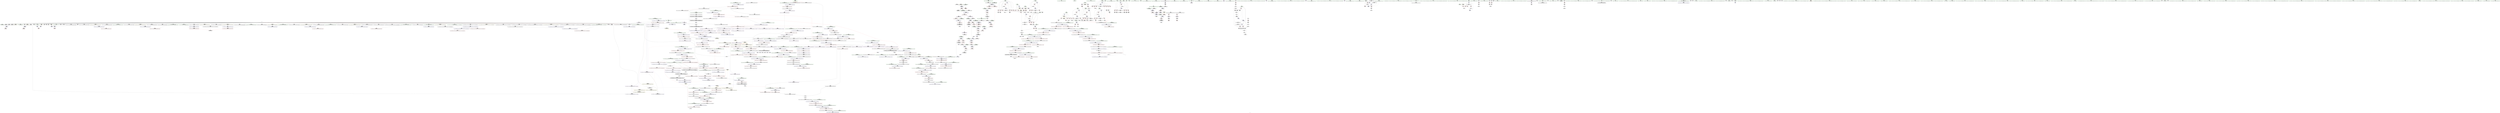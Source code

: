 digraph "SVFG" {
	label="SVFG";

	Node0x55606d6de520 [shape=record,color=grey,label="{NodeID: 0\nNullPtr|{|<s46>70}}"];
	Node0x55606d6de520 -> Node0x55606da4d410[style=solid];
	Node0x55606d6de520 -> Node0x55606da4d510[style=solid];
	Node0x55606d6de520 -> Node0x55606da4d5e0[style=solid];
	Node0x55606d6de520 -> Node0x55606da4d6b0[style=solid];
	Node0x55606d6de520 -> Node0x55606da4d780[style=solid];
	Node0x55606d6de520 -> Node0x55606da4d850[style=solid];
	Node0x55606d6de520 -> Node0x55606da4d920[style=solid];
	Node0x55606d6de520 -> Node0x55606da4d9f0[style=solid];
	Node0x55606d6de520 -> Node0x55606da4dac0[style=solid];
	Node0x55606d6de520 -> Node0x55606da4db90[style=solid];
	Node0x55606d6de520 -> Node0x55606da4dc60[style=solid];
	Node0x55606d6de520 -> Node0x55606da4dd30[style=solid];
	Node0x55606d6de520 -> Node0x55606da4de00[style=solid];
	Node0x55606d6de520 -> Node0x55606da4ded0[style=solid];
	Node0x55606d6de520 -> Node0x55606da4dfa0[style=solid];
	Node0x55606d6de520 -> Node0x55606da4e070[style=solid];
	Node0x55606d6de520 -> Node0x55606da56540[style=solid];
	Node0x55606d6de520 -> Node0x55606da56610[style=solid];
	Node0x55606d6de520 -> Node0x55606da566e0[style=solid];
	Node0x55606d6de520 -> Node0x55606da567b0[style=solid];
	Node0x55606d6de520 -> Node0x55606da56880[style=solid];
	Node0x55606d6de520 -> Node0x55606da56950[style=solid];
	Node0x55606d6de520 -> Node0x55606da56a20[style=solid];
	Node0x55606d6de520 -> Node0x55606da56af0[style=solid];
	Node0x55606d6de520 -> Node0x55606da56bc0[style=solid];
	Node0x55606d6de520 -> Node0x55606da56c90[style=solid];
	Node0x55606d6de520 -> Node0x55606da56d60[style=solid];
	Node0x55606d6de520 -> Node0x55606da56e30[style=solid];
	Node0x55606d6de520 -> Node0x55606da56f00[style=solid];
	Node0x55606d6de520 -> Node0x55606da56fd0[style=solid];
	Node0x55606d6de520 -> Node0x55606da570a0[style=solid];
	Node0x55606d6de520 -> Node0x55606da57170[style=solid];
	Node0x55606d6de520 -> Node0x55606da57240[style=solid];
	Node0x55606d6de520 -> Node0x55606da57310[style=solid];
	Node0x55606d6de520 -> Node0x55606da573e0[style=solid];
	Node0x55606d6de520 -> Node0x55606da574b0[style=solid];
	Node0x55606d6de520 -> Node0x55606da57580[style=solid];
	Node0x55606d6de520 -> Node0x55606da57650[style=solid];
	Node0x55606d6de520 -> Node0x55606da57720[style=solid];
	Node0x55606d6de520 -> Node0x55606da577f0[style=solid];
	Node0x55606d6de520 -> Node0x55606da6d480[style=solid];
	Node0x55606d6de520 -> Node0x55606da71680[style=solid];
	Node0x55606d6de520 -> Node0x55606da71750[style=solid];
	Node0x55606d6de520 -> Node0x55606da71820[style=solid];
	Node0x55606d6de520 -> Node0x55606da892d0[style=solid];
	Node0x55606d6de520 -> Node0x55606da8da10[style=solid];
	Node0x55606d6de520:s46 -> Node0x55606da76020[style=solid,color=red];
	Node0x55606da76fb0 [shape=record,color=black,label="{NodeID: 1550\n659 = PHI(514, )\n0th arg _ZNSt8ios_base4setfESt13_Ios_FmtflagsS0_ }"];
	Node0x55606da76fb0 -> Node0x55606da6fe20[style=solid];
	Node0x55606da554d0 [shape=record,color=red,label="{NodeID: 443\n294\<--162\n\<--j\nmain\n}"];
	Node0x55606da554d0 -> Node0x55606da58980[style=solid];
	Node0x55606da49350 [shape=record,color=green,label="{NodeID: 111\n688\<--689\n_ZStanSt13_Ios_FmtflagsS_\<--_ZStanSt13_Ios_FmtflagsS__field_insensitive\n}"];
	Node0x55606da6ae90 [shape=record,color=red,label="{NodeID: 554\n1011\<--1005\n\<--__a.addr\n_ZNSt16allocator_traitsISaINSt7__cxx1112basic_stringIcSt11char_traitsIcESaIcEEEEE8allocateERS6_m\n}"];
	Node0x55606da6ae90 -> Node0x55606da5b7d0[style=solid];
	Node0x55606da4dac0 [shape=record,color=black,label="{NodeID: 222\n249\<--3\n\<--dummyVal\nmain\n}"];
	Node0x55606da4dac0 -> Node0x55606da6dcd0[style=solid];
	Node0x55606da70980 [shape=record,color=blue,label="{NodeID: 665\n757\<--754\n__b.addr\<--__b\n_ZStorSt13_Ios_FmtflagsS_\n}"];
	Node0x55606da70980 -> Node0x55606da69630[style=dashed];
	Node0x55606da5ba40 [shape=record,color=black,label="{NodeID: 333\n1018\<--1048\n_ZN9__gnu_cxx13new_allocatorINSt7__cxx1112basic_stringIcSt11char_traitsIcESaIcEEEE8allocateEmPKv_ret\<--\n_ZN9__gnu_cxx13new_allocatorINSt7__cxx1112basic_stringIcSt11char_traitsIcESaIcEEEE8allocateEmPKv\n|{<s0>70}}"];
	Node0x55606da5ba40:s0 -> Node0x55606db1e0c0[style=solid,color=blue];
	Node0x55606d6de5b0 [shape=record,color=green,label="{NodeID: 1\n7\<--1\n__dso_handle\<--dummyObj\nGlob }"];
	Node0x55606da770c0 [shape=record,color=black,label="{NodeID: 1551\n660 = PHI(516, )\n1st arg _ZNSt8ios_base4setfESt13_Ios_FmtflagsS0_ }"];
	Node0x55606da770c0 -> Node0x55606da6fef0[style=solid];
	Node0x55606da555a0 [shape=record,color=red,label="{NodeID: 444\n317\<--162\n\<--j\nmain\n}"];
	Node0x55606da555a0 -> Node0x55606da8ae90[style=solid];
	Node0x55606da49450 [shape=record,color=green,label="{NodeID: 112\n692\<--693\n_ZStoRRSt13_Ios_FmtflagsS_\<--_ZStoRRSt13_Ios_FmtflagsS__field_insensitive\n}"];
	Node0x55606da6af60 [shape=record,color=red,label="{NodeID: 555\n1013\<--1007\n\<--__n.addr\n_ZNSt16allocator_traitsISaINSt7__cxx1112basic_stringIcSt11char_traitsIcESaIcEEEEE8allocateERS6_m\n|{<s0>70}}"];
	Node0x55606da6af60:s0 -> Node0x55606da75f10[style=solid,color=red];
	Node0x55606da4db90 [shape=record,color=black,label="{NodeID: 223\n253\<--3\n\<--dummyVal\nmain\n}"];
	Node0x55606da70a50 [shape=record,color=blue,label="{NodeID: 666\n767\<--766\nthis.addr\<--this\n_ZN9__gnu_cxx13new_allocatorINSt7__cxx1112basic_stringIcSt11char_traitsIcESaIcEEEEC2Ev\n}"];
	Node0x55606da70a50 -> Node0x55606da69700[style=dashed];
	Node0x55606da5bb10 [shape=record,color=black,label="{NodeID: 334\n1050\<--1057\n_ZNK9__gnu_cxx13new_allocatorINSt7__cxx1112basic_stringIcSt11char_traitsIcESaIcEEEE8max_sizeEv_ret\<--\n_ZNK9__gnu_cxx13new_allocatorINSt7__cxx1112basic_stringIcSt11char_traitsIcESaIcEEEE8max_sizeEv\n|{<s0>71}}"];
	Node0x55606da5bb10:s0 -> Node0x55606db1e200[style=solid,color=blue];
	Node0x55606da45640 [shape=record,color=green,label="{NodeID: 2\n15\<--1\n.str\<--dummyObj\nGlob }"];
	Node0x55606da771d0 [shape=record,color=black,label="{NodeID: 1552\n661 = PHI(517, )\n2nd arg _ZNSt8ios_base4setfESt13_Ios_FmtflagsS0_ }"];
	Node0x55606da771d0 -> Node0x55606da6ffc0[style=solid];
	Node0x55606da55670 [shape=record,color=red,label="{NodeID: 445\n377\<--162\n\<--j\nmain\n}"];
	Node0x55606da55670 -> Node0x55606da59340[style=solid];
	Node0x55606da49550 [shape=record,color=green,label="{NodeID: 113\n699\<--700\n__a.addr\<--__a.addr_field_insensitive\n_ZStaNRSt13_Ios_FmtflagsS_\n}"];
	Node0x55606da49550 -> Node0x55606da68c70[style=solid];
	Node0x55606da49550 -> Node0x55606da68d40[style=solid];
	Node0x55606da49550 -> Node0x55606da70160[style=solid];
	Node0x55606da6b030 [shape=record,color=red,label="{NodeID: 556\n1031\<--1022\nthis1\<--this.addr\n_ZN9__gnu_cxx13new_allocatorINSt7__cxx1112basic_stringIcSt11char_traitsIcESaIcEEEE8allocateEmPKv\n|{<s0>71}}"];
	Node0x55606da6b030:s0 -> Node0x55606da79230[style=solid,color=red];
	Node0x55606da4dc60 [shape=record,color=black,label="{NodeID: 224\n254\<--3\n\<--dummyVal\nmain\n}"];
	Node0x55606da4dc60 -> Node0x55606da6dda0[style=solid];
	Node0x55606da70b20 [shape=record,color=blue,label="{NodeID: 667\n774\<--773\nthis.addr\<--this\n_ZN9__gnu_cxx13new_allocatorINSt7__cxx1112basic_stringIcSt11char_traitsIcESaIcEEEED2Ev\n}"];
	Node0x55606da70b20 -> Node0x55606da697d0[style=dashed];
	Node0x55606da5bbe0 [shape=record,color=black,label="{NodeID: 335\n1061\<--1076\n_ZSt27__uninitialized_default_n_aIPNSt7__cxx1112basic_stringIcSt11char_traitsIcESaIcEEEmS5_ET_S7_T0_RSaIT1_E_ret\<--call\n_ZSt27__uninitialized_default_n_aIPNSt7__cxx1112basic_stringIcSt11char_traitsIcESaIcEEEmS5_ET_S7_T0_RSaIT1_E\n|{<s0>60}}"];
	Node0x55606da5bbe0:s0 -> Node0x55606db1dd00[style=solid,color=blue];
	Node0x55606da456d0 [shape=record,color=green,label="{NodeID: 3\n18\<--1\n\<--dummyObj\nCan only get source location for instruction, argument, global var or function.}"];
	Node0x55606da772e0 [shape=record,color=black,label="{NodeID: 1553\n1298 = PHI(1289, )\n0th arg _ZNSt16allocator_traitsISaINSt7__cxx1112basic_stringIcSt11char_traitsIcESaIcEEEEE10deallocateERS6_PS5_m }"];
	Node0x55606da772e0 -> Node0x55606da73d80[style=solid];
	Node0x55606da55740 [shape=record,color=red,label="{NodeID: 446\n404\<--162\n\<--j\nmain\n}"];
	Node0x55606da55740 -> Node0x55606da8d890[style=solid];
	Node0x55606da4e100 [shape=record,color=green,label="{NodeID: 114\n701\<--702\n__b.addr\<--__b.addr_field_insensitive\n_ZStaNRSt13_Ios_FmtflagsS_\n}"];
	Node0x55606da4e100 -> Node0x55606da68e10[style=solid];
	Node0x55606da4e100 -> Node0x55606da70230[style=solid];
	Node0x55606da6b100 [shape=record,color=red,label="{NodeID: 557\n1032\<--1024\n\<--__n.addr\n_ZN9__gnu_cxx13new_allocatorINSt7__cxx1112basic_stringIcSt11char_traitsIcESaIcEEEE8allocateEmPKv\n}"];
	Node0x55606da6b100 -> Node0x55606da8d590[style=solid];
	Node0x55606da4dd30 [shape=record,color=black,label="{NodeID: 225\n256\<--3\n\<--dummyVal\nmain\n}"];
	Node0x55606da4dd30 -> Node0x55606da6de70[style=solid];
	Node0x55606da70bf0 [shape=record,color=blue,label="{NodeID: 668\n783\<--780\nthis.addr\<--this\n_ZNSt12_Vector_baseINSt7__cxx1112basic_stringIcSt11char_traitsIcESaIcEEESaIS5_EEC2EmRKS6_\n}"];
	Node0x55606da70bf0 -> Node0x55606da698a0[style=dashed];
	Node0x55606da5bcb0 [shape=record,color=black,label="{NodeID: 336\n1087\<--1086\n\<--_M_impl\n_ZNSt12_Vector_baseINSt7__cxx1112basic_stringIcSt11char_traitsIcESaIcEEESaIS5_EE19_M_get_Tp_allocatorEv\n}"];
	Node0x55606da5bcb0 -> Node0x55606da5bd80[style=solid];
	Node0x55606da45d90 [shape=record,color=green,label="{NodeID: 4\n22\<--1\n_ZSt3cin\<--dummyObj\nGlob }"];
	Node0x55606da77420 [shape=record,color=black,label="{NodeID: 1554\n1299 = PHI(1290, )\n1st arg _ZNSt16allocator_traitsISaINSt7__cxx1112basic_stringIcSt11char_traitsIcESaIcEEEEE10deallocateERS6_PS5_m }"];
	Node0x55606da77420 -> Node0x55606da73e50[style=solid];
	Node0x55606da55810 [shape=record,color=red,label="{NodeID: 447\n443\<--162\n\<--j\nmain\n}"];
	Node0x55606da55810 -> Node0x55606da8b190[style=solid];
	Node0x55606da4e1d0 [shape=record,color=green,label="{NodeID: 115\n714\<--715\n__a.addr\<--__a.addr_field_insensitive\n_ZStcoSt13_Ios_Fmtflags\n}"];
	Node0x55606da4e1d0 -> Node0x55606da68fb0[style=solid];
	Node0x55606da4e1d0 -> Node0x55606da703d0[style=solid];
	Node0x55606da6b1d0 [shape=record,color=red,label="{NodeID: 558\n1042\<--1024\n\<--__n.addr\n_ZN9__gnu_cxx13new_allocatorINSt7__cxx1112basic_stringIcSt11char_traitsIcESaIcEEEE8allocateEmPKv\n}"];
	Node0x55606da6b1d0 -> Node0x55606da8b610[style=solid];
	Node0x55606da4de00 [shape=record,color=black,label="{NodeID: 226\n478\<--3\nlpad.val\<--dummyVal\nmain\n}"];
	Node0x55606da70cc0 [shape=record,color=blue,label="{NodeID: 669\n785\<--781\n__n.addr\<--__n\n_ZNSt12_Vector_baseINSt7__cxx1112basic_stringIcSt11char_traitsIcESaIcEEESaIS5_EEC2EmRKS6_\n}"];
	Node0x55606da70cc0 -> Node0x55606da69970[style=dashed];
	Node0x55606da5bd80 [shape=record,color=black,label="{NodeID: 337\n1080\<--1087\n_ZNSt12_Vector_baseINSt7__cxx1112basic_stringIcSt11char_traitsIcESaIcEEESaIS5_EE19_M_get_Tp_allocatorEv_ret\<--\n_ZNSt12_Vector_baseINSt7__cxx1112basic_stringIcSt11char_traitsIcESaIcEEESaIS5_EE19_M_get_Tp_allocatorEv\n|{<s0>45|<s1>59}}"];
	Node0x55606da5bd80:s0 -> Node0x55606db1d2a0[style=solid,color=blue];
	Node0x55606da5bd80:s1 -> Node0x55606db1dbc0[style=solid,color=blue];
	Node0x55606da45e20 [shape=record,color=green,label="{NodeID: 5\n25\<--1\n_ZSt4cout\<--dummyObj\nGlob }"];
	Node0x55606da77560 [shape=record,color=black,label="{NodeID: 1555\n1300 = PHI(1291, )\n2nd arg _ZNSt16allocator_traitsISaINSt7__cxx1112basic_stringIcSt11char_traitsIcESaIcEEEEE10deallocateERS6_PS5_m }"];
	Node0x55606da77560 -> Node0x55606da73f20[style=solid];
	Node0x55606da558e0 [shape=record,color=red,label="{NodeID: 448\n299\<--164\n\<--d\nmain\n}"];
	Node0x55606da558e0 -> Node0x55606da58b20[style=solid];
	Node0x55606da4e2a0 [shape=record,color=green,label="{NodeID: 116\n724\<--725\n__a.addr\<--__a.addr_field_insensitive\n_ZStoRRSt13_Ios_FmtflagsS_\n}"];
	Node0x55606da4e2a0 -> Node0x55606da69080[style=solid];
	Node0x55606da4e2a0 -> Node0x55606da69150[style=solid];
	Node0x55606da4e2a0 -> Node0x55606da704a0[style=solid];
	Node0x55606da6b2a0 [shape=record,color=red,label="{NodeID: 559\n1055\<--1052\nthis1\<--this.addr\n_ZNK9__gnu_cxx13new_allocatorINSt7__cxx1112basic_stringIcSt11char_traitsIcESaIcEEEE8max_sizeEv\n}"];
	Node0x55606da4ded0 [shape=record,color=black,label="{NodeID: 227\n479\<--3\nlpad.val137\<--dummyVal\nmain\n}"];
	Node0x55606da70d90 [shape=record,color=blue,label="{NodeID: 670\n787\<--782\n__a.addr\<--__a\n_ZNSt12_Vector_baseINSt7__cxx1112basic_stringIcSt11char_traitsIcESaIcEEESaIS5_EEC2EmRKS6_\n}"];
	Node0x55606da70d90 -> Node0x55606da69a40[style=dashed];
	Node0x55606da5be50 [shape=record,color=black,label="{NodeID: 338\n1089\<--1104\n_ZSt25__uninitialized_default_nIPNSt7__cxx1112basic_stringIcSt11char_traitsIcESaIcEEEmET_S7_T0__ret\<--call\n_ZSt25__uninitialized_default_nIPNSt7__cxx1112basic_stringIcSt11char_traitsIcESaIcEEEmET_S7_T0_\n|{<s0>74}}"];
	Node0x55606da5be50:s0 -> Node0x55606db1e340[style=solid,color=blue];
	Node0x55606da45eb0 [shape=record,color=green,label="{NodeID: 6\n28\<--1\n.str.2\<--dummyObj\nGlob }"];
	Node0x55606da776a0 [shape=record,color=black,label="{NodeID: 1556\n1341 = PHI(630, )\n0th arg _ZSt8_DestroyIPNSt7__cxx1112basic_stringIcSt11char_traitsIcESaIcEEES5_EvT_S7_RSaIT0_E }"];
	Node0x55606da776a0 -> Node0x55606da74260[style=solid];
	Node0x55606da559b0 [shape=record,color=red,label="{NodeID: 449\n306\<--164\n\<--d\nmain\n}"];
	Node0x55606da559b0 -> Node0x55606da8b490[style=solid];
	Node0x55606da4e370 [shape=record,color=green,label="{NodeID: 117\n726\<--727\n__b.addr\<--__b.addr_field_insensitive\n_ZStoRRSt13_Ios_FmtflagsS_\n}"];
	Node0x55606da4e370 -> Node0x55606da69220[style=solid];
	Node0x55606da4e370 -> Node0x55606da70570[style=solid];
	Node0x55606da6b370 [shape=record,color=red,label="{NodeID: 560\n1074\<--1065\n\<--__first.addr\n_ZSt27__uninitialized_default_n_aIPNSt7__cxx1112basic_stringIcSt11char_traitsIcESaIcEEEmS5_ET_S7_T0_RSaIT1_E\n|{<s0>74}}"];
	Node0x55606da6b370:s0 -> Node0x55606da79340[style=solid,color=red];
	Node0x55606da4dfa0 [shape=record,color=black,label="{NodeID: 228\n565\<--3\n\<--dummyVal\n_ZNSt6vectorINSt7__cxx1112basic_stringIcSt11char_traitsIcESaIcEEESaIS5_EEC2EmRKS6_\n}"];
	Node0x55606da70e60 [shape=record,color=blue,label="{NodeID: 671\n789\<--808\nexn.slot\<--\n_ZNSt12_Vector_baseINSt7__cxx1112basic_stringIcSt11char_traitsIcESaIcEEESaIS5_EEC2EmRKS6_\n}"];
	Node0x55606da70e60 -> Node0x55606da69b10[style=dashed];
	Node0x55606da5bf20 [shape=record,color=black,label="{NodeID: 339\n1108\<--1163\n_ZNSt27__uninitialized_default_n_1ILb0EE18__uninit_default_nIPNSt7__cxx1112basic_stringIcSt11char_traitsIcESaIcEEEmEET_S9_T0__ret\<--\n_ZNSt27__uninitialized_default_n_1ILb0EE18__uninit_default_nIPNSt7__cxx1112basic_stringIcSt11char_traitsIcESaIcEEEmEET_S9_T0_\n|{<s0>75}}"];
	Node0x55606da5bf20:s0 -> Node0x55606db1e480[style=solid,color=blue];
	Node0x55606da45f40 [shape=record,color=green,label="{NodeID: 7\n30\<--1\n.str.3\<--dummyObj\nGlob }"];
	Node0x55606da777e0 [shape=record,color=black,label="{NodeID: 1557\n1342 = PHI(634, )\n1st arg _ZSt8_DestroyIPNSt7__cxx1112basic_stringIcSt11char_traitsIcESaIcEEES5_EvT_S7_RSaIT0_E }"];
	Node0x55606da777e0 -> Node0x55606da74330[style=solid];
	Node0x55606da55a80 [shape=record,color=red,label="{NodeID: 450\n311\<--164\n\<--d\nmain\n}"];
	Node0x55606da55a80 -> Node0x55606da58cc0[style=solid];
	Node0x55606da4e440 [shape=record,color=green,label="{NodeID: 118\n734\<--735\n_ZStorSt13_Ios_FmtflagsS_\<--_ZStorSt13_Ios_FmtflagsS__field_insensitive\n}"];
	Node0x55606da6b440 [shape=record,color=red,label="{NodeID: 561\n1075\<--1067\n\<--__n.addr\n_ZSt27__uninitialized_default_n_aIPNSt7__cxx1112basic_stringIcSt11char_traitsIcESaIcEEEmS5_ET_S7_T0_RSaIT1_E\n|{<s0>74}}"];
	Node0x55606da6b440:s0 -> Node0x55606da79450[style=solid,color=red];
	Node0x55606da4e070 [shape=record,color=black,label="{NodeID: 229\n566\<--3\n\<--dummyVal\n_ZNSt6vectorINSt7__cxx1112basic_stringIcSt11char_traitsIcESaIcEEESaIS5_EEC2EmRKS6_\n}"];
	Node0x55606da4e070 -> Node0x55606da6f7a0[style=solid];
	Node0x55606da70f30 [shape=record,color=blue,label="{NodeID: 672\n791\<--810\nehselector.slot\<--\n_ZNSt12_Vector_baseINSt7__cxx1112basic_stringIcSt11char_traitsIcESaIcEEESaIS5_EEC2EmRKS6_\n}"];
	Node0x55606da70f30 -> Node0x55606da69be0[style=dashed];
	Node0x55606da5bff0 [shape=record,color=black,label="{NodeID: 340\n1195\<--1194\n\<--\n_ZSt10_ConstructINSt7__cxx1112basic_stringIcSt11char_traitsIcESaIcEEEJEEvPT_DpOT0_\n}"];
	Node0x55606da5bff0 -> Node0x55606da5c0c0[style=solid];
	Node0x55606da45fd0 [shape=record,color=green,label="{NodeID: 8\n32\<--1\n.str.4\<--dummyObj\nGlob }"];
	Node0x55606da77920 [shape=record,color=black,label="{NodeID: 1558\n1343 = PHI(636, )\n2nd arg _ZSt8_DestroyIPNSt7__cxx1112basic_stringIcSt11char_traitsIcESaIcEEES5_EvT_S7_RSaIT0_E }"];
	Node0x55606da77920 -> Node0x55606da74400[style=solid];
	Node0x55606da55b50 [shape=record,color=red,label="{NodeID: 451\n318\<--164\n\<--d\nmain\n}"];
	Node0x55606da55b50 -> Node0x55606da58d90[style=solid];
	Node0x55606da4e540 [shape=record,color=green,label="{NodeID: 119\n742\<--743\n__a.addr\<--__a.addr_field_insensitive\n_ZStanSt13_Ios_FmtflagsS_\n}"];
	Node0x55606da4e540 -> Node0x55606da693c0[style=solid];
	Node0x55606da4e540 -> Node0x55606da70710[style=solid];
	Node0x55606da6b510 [shape=record,color=red,label="{NodeID: 562\n1085\<--1082\nthis1\<--this.addr\n_ZNSt12_Vector_baseINSt7__cxx1112basic_stringIcSt11char_traitsIcESaIcEEESaIS5_EE19_M_get_Tp_allocatorEv\n}"];
	Node0x55606da6b510 -> Node0x55606da53040[style=solid];
	Node0x55606da56540 [shape=record,color=black,label="{NodeID: 230\n568\<--3\n\<--dummyVal\n_ZNSt6vectorINSt7__cxx1112basic_stringIcSt11char_traitsIcESaIcEEESaIS5_EEC2EmRKS6_\n}"];
	Node0x55606da56540 -> Node0x55606da6f870[style=solid];
	Node0x55606da71000 [shape=record,color=blue,label="{NodeID: 673\n824\<--822\nthis.addr\<--this\n_ZNSt6vectorINSt7__cxx1112basic_stringIcSt11char_traitsIcESaIcEEESaIS5_EE21_M_default_initializeEm\n}"];
	Node0x55606da71000 -> Node0x55606da69cb0[style=dashed];
	Node0x55606da5c0c0 [shape=record,color=black,label="{NodeID: 341\n1196\<--1195\n\<--\n_ZSt10_ConstructINSt7__cxx1112basic_stringIcSt11char_traitsIcESaIcEEEJEEvPT_DpOT0_\n}"];
	Node0x55606da46060 [shape=record,color=green,label="{NodeID: 9\n35\<--1\n\<--dummyObj\nCan only get source location for instruction, argument, global var or function.}"];
	Node0x55606da77a60 [shape=record,color=black,label="{NodeID: 1559\n910 = PHI(796, )\n0th arg _ZNSt12_Vector_baseINSt7__cxx1112basic_stringIcSt11char_traitsIcESaIcEEESaIS5_EE17_M_create_storageEm }"];
	Node0x55606da77a60 -> Node0x55606da718f0[style=solid];
	Node0x55606da55c20 [shape=record,color=red,label="{NodeID: 452\n342\<--164\n\<--d\nmain\n}"];
	Node0x55606da55c20 -> Node0x55606da590d0[style=solid];
	Node0x55606dad2e90 [shape=record,color=yellow,style=double,label="{NodeID: 1227\n73V_1 = ENCHI(MR_73V_0)\npts\{1118 \}\nFun[_ZNSt27__uninitialized_default_n_1ILb0EE18__uninit_default_nIPNSt7__cxx1112basic_stringIcSt11char_traitsIcESaIcEEEmEET_S9_T0_]}"];
	Node0x55606dad2e90 -> Node0x55606da73150[style=dashed];
	Node0x55606da4e610 [shape=record,color=green,label="{NodeID: 120\n744\<--745\n__b.addr\<--__b.addr_field_insensitive\n_ZStanSt13_Ios_FmtflagsS_\n}"];
	Node0x55606da4e610 -> Node0x55606da69490[style=solid];
	Node0x55606da4e610 -> Node0x55606da707e0[style=solid];
	Node0x55606da6b5e0 [shape=record,color=red,label="{NodeID: 563\n1102\<--1092\n\<--__first.addr\n_ZSt25__uninitialized_default_nIPNSt7__cxx1112basic_stringIcSt11char_traitsIcESaIcEEEmET_S7_T0_\n|{<s0>75}}"];
	Node0x55606da6b5e0:s0 -> Node0x55606da780a0[style=solid,color=red];
	Node0x55606da56610 [shape=record,color=black,label="{NodeID: 231\n577\<--3\nlpad.val\<--dummyVal\n_ZNSt6vectorINSt7__cxx1112basic_stringIcSt11char_traitsIcESaIcEEESaIS5_EEC2EmRKS6_\n}"];
	Node0x55606da710d0 [shape=record,color=blue,label="{NodeID: 674\n826\<--823\n__n.addr\<--__n\n_ZNSt6vectorINSt7__cxx1112basic_stringIcSt11char_traitsIcESaIcEEESaIS5_EE21_M_default_initializeEm\n}"];
	Node0x55606da710d0 -> Node0x55606da69d80[style=dashed];
	Node0x55606da5c190 [shape=record,color=black,label="{NodeID: 342\n1201\<--1206\n_ZSt11__addressofINSt7__cxx1112basic_stringIcSt11char_traitsIcESaIcEEEEPT_RS6__ret\<--\n_ZSt11__addressofINSt7__cxx1112basic_stringIcSt11char_traitsIcESaIcEEEEPT_RS6_\n|{<s0>76|<s1>88}}"];
	Node0x55606da5c190:s0 -> Node0x55606db1e5c0[style=solid,color=blue];
	Node0x55606da5c190:s1 -> Node0x55606db1e8a0[style=solid,color=blue];
	Node0x55606da460f0 [shape=record,color=green,label="{NodeID: 10\n137\<--1\n\<--dummyObj\nCan only get source location for instruction, argument, global var or function.}"];
	Node0x55606da77ba0 [shape=record,color=black,label="{NodeID: 1560\n911 = PHI(802, )\n1st arg _ZNSt12_Vector_baseINSt7__cxx1112basic_stringIcSt11char_traitsIcESaIcEEESaIS5_EE17_M_create_storageEm }"];
	Node0x55606da77ba0 -> Node0x55606da719c0[style=solid];
	Node0x55606da55cf0 [shape=record,color=red,label="{NodeID: 453\n349\<--164\n\<--d\nmain\n}"];
	Node0x55606da55cf0 -> Node0x55606da591a0[style=solid];
	Node0x55606dad2f70 [shape=record,color=yellow,style=double,label="{NodeID: 1228\n75V_1 = ENCHI(MR_75V_0)\npts\{1120 \}\nFun[_ZNSt27__uninitialized_default_n_1ILb0EE18__uninit_default_nIPNSt7__cxx1112basic_stringIcSt11char_traitsIcESaIcEEEmEET_S9_T0_]}"];
	Node0x55606dad2f70 -> Node0x55606da73220[style=dashed];
	Node0x55606da4e6e0 [shape=record,color=green,label="{NodeID: 121\n755\<--756\n__a.addr\<--__a.addr_field_insensitive\n_ZStorSt13_Ios_FmtflagsS_\n}"];
	Node0x55606da4e6e0 -> Node0x55606da69560[style=solid];
	Node0x55606da4e6e0 -> Node0x55606da708b0[style=solid];
	Node0x55606da6b6b0 [shape=record,color=red,label="{NodeID: 564\n1103\<--1094\n\<--__n.addr\n_ZSt25__uninitialized_default_nIPNSt7__cxx1112basic_stringIcSt11char_traitsIcESaIcEEEmET_S7_T0_\n|{<s0>75}}"];
	Node0x55606da6b6b0:s0 -> Node0x55606da781e0[style=solid,color=red];
	Node0x55606da566e0 [shape=record,color=black,label="{NodeID: 232\n578\<--3\nlpad.val2\<--dummyVal\n_ZNSt6vectorINSt7__cxx1112basic_stringIcSt11char_traitsIcESaIcEEESaIS5_EEC2EmRKS6_\n}"];
	Node0x55606da711a0 [shape=record,color=blue,label="{NodeID: 675\n843\<--838\n_M_finish\<--call2\n_ZNSt6vectorINSt7__cxx1112basic_stringIcSt11char_traitsIcESaIcEEESaIS5_EE21_M_default_initializeEm\n|{<s0>42}}"];
	Node0x55606da711a0:s0 -> Node0x55606dae2490[style=dashed,color=blue];
	Node0x55606da5c260 [shape=record,color=black,label="{NodeID: 343\n1289\<--1288\n\<--_M_impl\n_ZNSt12_Vector_baseINSt7__cxx1112basic_stringIcSt11char_traitsIcESaIcEEESaIS5_EE13_M_deallocateEPS5_m\n|{<s0>91}}"];
	Node0x55606da5c260:s0 -> Node0x55606da772e0[style=solid,color=red];
	Node0x55606da461f0 [shape=record,color=green,label="{NodeID: 11\n196\<--1\n\<--dummyObj\nCan only get source location for instruction, argument, global var or function.|{<s0>10}}"];
	Node0x55606da461f0:s0 -> Node0x55606da75cf0[style=solid,color=red];
	Node0x55606da77ce0 [shape=record,color=black,label="{NodeID: 1561\n526 = PHI(150, )\n0th arg _ZNSaINSt7__cxx1112basic_stringIcSt11char_traitsIcESaIcEEEEC2Ev }"];
	Node0x55606da77ce0 -> Node0x55606da6f460[style=solid];
	Node0x55606da55dc0 [shape=record,color=red,label="{NodeID: 454\n325\<--166\n\<--x\nmain\n|{<s0>27}}"];
	Node0x55606da55dc0:s0 -> Node0x55606da78ed0[style=solid,color=red];
	Node0x55606da4e7b0 [shape=record,color=green,label="{NodeID: 122\n757\<--758\n__b.addr\<--__b.addr_field_insensitive\n_ZStorSt13_Ios_FmtflagsS_\n}"];
	Node0x55606da4e7b0 -> Node0x55606da69630[style=solid];
	Node0x55606da4e7b0 -> Node0x55606da70980[style=solid];
	Node0x55606da6b780 [shape=record,color=red,label="{NodeID: 565\n1123\<--1111\n\<--__first.addr\n_ZNSt27__uninitialized_default_n_1ILb0EE18__uninit_default_nIPNSt7__cxx1112basic_stringIcSt11char_traitsIcESaIcEEEmEET_S9_T0_\n}"];
	Node0x55606da6b780 -> Node0x55606da72ee0[style=solid];
	Node0x55606da567b0 [shape=record,color=black,label="{NodeID: 233\n645\<--3\n\<--dummyVal\n_ZNSt6vectorINSt7__cxx1112basic_stringIcSt11char_traitsIcESaIcEEESaIS5_EED2Ev\n}"];
	Node0x55606da71270 [shape=record,color=blue,label="{NodeID: 676\n848\<--847\nthis.addr\<--this\n_ZNSt12_Vector_baseINSt7__cxx1112basic_stringIcSt11char_traitsIcESaIcEEESaIS5_EED2Ev\n}"];
	Node0x55606da71270 -> Node0x55606da69f20[style=dashed];
	Node0x55606da5c330 [shape=record,color=black,label="{NodeID: 344\n1311\<--1310\n\<--\n_ZNSt16allocator_traitsISaINSt7__cxx1112basic_stringIcSt11char_traitsIcESaIcEEEEE10deallocateERS6_PS5_m\n|{<s0>92}}"];
	Node0x55606da5c330:s0 -> Node0x55606da7a590[style=solid,color=red];
	Node0x55606da462f0 [shape=record,color=green,label="{NodeID: 12\n208\<--1\n\<--dummyObj\nCan only get source location for instruction, argument, global var or function.}"];
	Node0x55606da77e20 [shape=record,color=black,label="{NodeID: 1562\n968 = PHI(960, )\n0th arg _ZN9__gnu_cxx13new_allocatorINSt7__cxx1112basic_stringIcSt11char_traitsIcESaIcEEEEC2ERKS7_ }"];
	Node0x55606da77e20 -> Node0x55606da71f70[style=solid];
	Node0x55606da55e90 [shape=record,color=red,label="{NodeID: 455\n329\<--166\n\<--x\nmain\n}"];
	Node0x55606da55e90 -> Node0x55606da58e60[style=solid];
	Node0x55606da4e880 [shape=record,color=green,label="{NodeID: 123\n767\<--768\nthis.addr\<--this.addr_field_insensitive\n_ZN9__gnu_cxx13new_allocatorINSt7__cxx1112basic_stringIcSt11char_traitsIcESaIcEEEEC2Ev\n}"];
	Node0x55606da4e880 -> Node0x55606da69700[style=solid];
	Node0x55606da4e880 -> Node0x55606da70a50[style=solid];
	Node0x55606da6b850 [shape=record,color=red,label="{NodeID: 566\n1155\<--1111\n\<--__first.addr\n_ZNSt27__uninitialized_default_n_1ILb0EE18__uninit_default_nIPNSt7__cxx1112basic_stringIcSt11char_traitsIcESaIcEEEmEET_S9_T0_\n|{<s0>79}}"];
	Node0x55606da6b850:s0 -> Node0x55606da79e60[style=solid,color=red];
	Node0x55606da56880 [shape=record,color=black,label="{NodeID: 234\n646\<--3\n\<--dummyVal\n_ZNSt6vectorINSt7__cxx1112basic_stringIcSt11char_traitsIcESaIcEEESaIS5_EED2Ev\n}"];
	Node0x55606da56880 -> Node0x55606da6fc80[style=solid];
	Node0x55606da71340 [shape=record,color=blue,label="{NodeID: 677\n850\<--877\nexn.slot\<--\n_ZNSt12_Vector_baseINSt7__cxx1112basic_stringIcSt11char_traitsIcESaIcEEESaIS5_EED2Ev\n}"];
	Node0x55606da71340 -> Node0x55606da69ff0[style=dashed];
	Node0x55606da5c400 [shape=record,color=black,label="{NodeID: 345\n1333\<--1332\n\<--\n_ZN9__gnu_cxx13new_allocatorINSt7__cxx1112basic_stringIcSt11char_traitsIcESaIcEEEE10deallocateEPS6_m\n}"];
	Node0x55606dac12f0 [shape=record,color=black,label="{NodeID: 1120\nMR_69V_3 = PHI(MR_69V_4, MR_69V_2, )\npts\{1114 \}\n}"];
	Node0x55606dac12f0 -> Node0x55606da6b920[style=dashed];
	Node0x55606dac12f0 -> Node0x55606da6b9f0[style=dashed];
	Node0x55606dac12f0 -> Node0x55606da72fb0[style=dashed];
	Node0x55606da463f0 [shape=record,color=green,label="{NodeID: 13\n286\<--1\n\<--dummyObj\nCan only get source location for instruction, argument, global var or function.}"];
	Node0x55606da77f60 [shape=record,color=black,label="{NodeID: 1563\n969 = PHI(962, )\n1st arg _ZN9__gnu_cxx13new_allocatorINSt7__cxx1112basic_stringIcSt11char_traitsIcESaIcEEEEC2ERKS7_ }"];
	Node0x55606da77f60 -> Node0x55606da72040[style=solid];
	Node0x55606da55f60 [shape=record,color=red,label="{NodeID: 456\n346\<--166\n\<--x\nmain\n}"];
	Node0x55606da55f60 -> Node0x55606da8a590[style=solid];
	Node0x55606da4e950 [shape=record,color=green,label="{NodeID: 124\n774\<--775\nthis.addr\<--this.addr_field_insensitive\n_ZN9__gnu_cxx13new_allocatorINSt7__cxx1112basic_stringIcSt11char_traitsIcESaIcEEEED2Ev\n}"];
	Node0x55606da4e950 -> Node0x55606da697d0[style=solid];
	Node0x55606da4e950 -> Node0x55606da70b20[style=solid];
	Node0x55606da6b920 [shape=record,color=red,label="{NodeID: 567\n1126\<--1113\n\<--__n.addr\n_ZNSt27__uninitialized_default_n_1ILb0EE18__uninit_default_nIPNSt7__cxx1112basic_stringIcSt11char_traitsIcESaIcEEEmEET_S9_T0_\n}"];
	Node0x55606da6b920 -> Node0x55606da8c210[style=solid];
	Node0x55606da56950 [shape=record,color=black,label="{NodeID: 235\n648\<--3\n\<--dummyVal\n_ZNSt6vectorINSt7__cxx1112basic_stringIcSt11char_traitsIcESaIcEEESaIS5_EED2Ev\n}"];
	Node0x55606da56950 -> Node0x55606da6fd50[style=solid];
	Node0x55606da71410 [shape=record,color=blue,label="{NodeID: 678\n852\<--879\nehselector.slot\<--\n_ZNSt12_Vector_baseINSt7__cxx1112basic_stringIcSt11char_traitsIcESaIcEEESaIS5_EED2Ev\n}"];
	Node0x55606da5c4d0 [shape=record,color=purple,label="{NodeID: 346\n45\<--4\n\<--_ZStL8__ioinit\n__cxx_global_var_init\n}"];
	Node0x55606dac17f0 [shape=record,color=black,label="{NodeID: 1121\nMR_71V_3 = PHI(MR_71V_4, MR_71V_2, )\npts\{1116 \}\n}"];
	Node0x55606dac17f0 -> Node0x55606da6bac0[style=dashed];
	Node0x55606dac17f0 -> Node0x55606da6bb90[style=dashed];
	Node0x55606dac17f0 -> Node0x55606da6bc60[style=dashed];
	Node0x55606dac17f0 -> Node0x55606da6bd30[style=dashed];
	Node0x55606dac17f0 -> Node0x55606da73080[style=dashed];
	Node0x55606da464f0 [shape=record,color=green,label="{NodeID: 14\n363\<--1\n\<--dummyObj\nCan only get source location for instruction, argument, global var or function.}"];
	Node0x55606da780a0 [shape=record,color=black,label="{NodeID: 1564\n1109 = PHI(1102, )\n0th arg _ZNSt27__uninitialized_default_n_1ILb0EE18__uninit_default_nIPNSt7__cxx1112basic_stringIcSt11char_traitsIcESaIcEEEmEET_S9_T0_ }"];
	Node0x55606da780a0 -> Node0x55606da72d40[style=solid];
	Node0x55606da56030 [shape=record,color=red,label="{NodeID: 457\n357\<--166\n\<--x\nmain\n|{<s0>30}}"];
	Node0x55606da56030:s0 -> Node0x55606da78ed0[style=solid,color=red];
	Node0x55606da4ea20 [shape=record,color=green,label="{NodeID: 125\n783\<--784\nthis.addr\<--this.addr_field_insensitive\n_ZNSt12_Vector_baseINSt7__cxx1112basic_stringIcSt11char_traitsIcESaIcEEESaIS5_EEC2EmRKS6_\n}"];
	Node0x55606da4ea20 -> Node0x55606da698a0[style=solid];
	Node0x55606da4ea20 -> Node0x55606da70bf0[style=solid];
	Node0x55606da6b9f0 [shape=record,color=red,label="{NodeID: 568\n1137\<--1113\n\<--__n.addr\n_ZNSt27__uninitialized_default_n_1ILb0EE18__uninit_default_nIPNSt7__cxx1112basic_stringIcSt11char_traitsIcESaIcEEEmEET_S9_T0_\n}"];
	Node0x55606da6b9f0 -> Node0x55606da8a710[style=solid];
	Node0x55606da56a20 [shape=record,color=black,label="{NodeID: 236\n807\<--3\n\<--dummyVal\n_ZNSt12_Vector_baseINSt7__cxx1112basic_stringIcSt11char_traitsIcESaIcEEESaIS5_EEC2EmRKS6_\n}"];
	Node0x55606da714e0 [shape=record,color=blue,label="{NodeID: 679\n890\<--888\nthis.addr\<--this\n_ZNSt12_Vector_baseINSt7__cxx1112basic_stringIcSt11char_traitsIcESaIcEEESaIS5_EE12_Vector_implC2ERKS6_\n}"];
	Node0x55606da714e0 -> Node0x55606da6a330[style=dashed];
	Node0x55606da5c5a0 [shape=record,color=purple,label="{NodeID: 347\n313\<--8\narrayidx\<--dx\nmain\n}"];
	Node0x55606da5c5a0 -> Node0x55606da670d0[style=solid];
	Node0x55606da465f0 [shape=record,color=green,label="{NodeID: 15\n436\<--1\n\<--dummyObj\nCan only get source location for instruction, argument, global var or function.}"];
	Node0x55606da781e0 [shape=record,color=black,label="{NodeID: 1565\n1110 = PHI(1103, )\n1st arg _ZNSt27__uninitialized_default_n_1ILb0EE18__uninit_default_nIPNSt7__cxx1112basic_stringIcSt11char_traitsIcESaIcEEEmEET_S9_T0_ }"];
	Node0x55606da781e0 -> Node0x55606da72e10[style=solid];
	Node0x55606da56100 [shape=record,color=red,label="{NodeID: 458\n326\<--168\n\<--y\nmain\n|{<s0>27}}"];
	Node0x55606da56100:s0 -> Node0x55606da790b0[style=solid,color=red];
	Node0x55606da4eaf0 [shape=record,color=green,label="{NodeID: 126\n785\<--786\n__n.addr\<--__n.addr_field_insensitive\n_ZNSt12_Vector_baseINSt7__cxx1112basic_stringIcSt11char_traitsIcESaIcEEESaIS5_EEC2EmRKS6_\n}"];
	Node0x55606da4eaf0 -> Node0x55606da69970[style=solid];
	Node0x55606da4eaf0 -> Node0x55606da70cc0[style=solid];
	Node0x55606da6bac0 [shape=record,color=red,label="{NodeID: 569\n1129\<--1115\n\<--__cur\n_ZNSt27__uninitialized_default_n_1ILb0EE18__uninit_default_nIPNSt7__cxx1112basic_stringIcSt11char_traitsIcESaIcEEEmEET_S9_T0_\n|{<s0>76}}"];
	Node0x55606da6bac0:s0 -> Node0x55606da76e30[style=solid,color=red];
	Node0x55606da56af0 [shape=record,color=black,label="{NodeID: 237\n808\<--3\n\<--dummyVal\n_ZNSt12_Vector_baseINSt7__cxx1112basic_stringIcSt11char_traitsIcESaIcEEESaIS5_EEC2EmRKS6_\n}"];
	Node0x55606da56af0 -> Node0x55606da70e60[style=solid];
	Node0x55606da715b0 [shape=record,color=blue,label="{NodeID: 680\n892\<--889\n__a.addr\<--__a\n_ZNSt12_Vector_baseINSt7__cxx1112basic_stringIcSt11char_traitsIcESaIcEEESaIS5_EE12_Vector_implC2ERKS6_\n}"];
	Node0x55606da715b0 -> Node0x55606da6a400[style=dashed];
	Node0x55606da5c670 [shape=record,color=purple,label="{NodeID: 348\n344\<--8\narrayidx61\<--dx\nmain\n}"];
	Node0x55606da5c670 -> Node0x55606da67340[style=solid];
	Node0x55606da466f0 [shape=record,color=green,label="{NodeID: 16\n460\<--1\n\<--dummyObj\nCan only get source location for instruction, argument, global var or function.}"];
	Node0x55606da78320 [shape=record,color=black,label="{NodeID: 1566\n722 = PHI(690, )\n0th arg _ZStoRRSt13_Ios_FmtflagsS_ }"];
	Node0x55606da78320 -> Node0x55606da704a0[style=solid];
	Node0x55606da561d0 [shape=record,color=red,label="{NodeID: 459\n332\<--168\n\<--y\nmain\n}"];
	Node0x55606da561d0 -> Node0x55606da58f30[style=solid];
	Node0x55606da4ebc0 [shape=record,color=green,label="{NodeID: 127\n787\<--788\n__a.addr\<--__a.addr_field_insensitive\n_ZNSt12_Vector_baseINSt7__cxx1112basic_stringIcSt11char_traitsIcESaIcEEESaIS5_EEC2EmRKS6_\n}"];
	Node0x55606da4ebc0 -> Node0x55606da69a40[style=solid];
	Node0x55606da4ebc0 -> Node0x55606da70d90[style=solid];
	Node0x55606da6bb90 [shape=record,color=red,label="{NodeID: 570\n1141\<--1115\n\<--__cur\n_ZNSt27__uninitialized_default_n_1ILb0EE18__uninit_default_nIPNSt7__cxx1112basic_stringIcSt11char_traitsIcESaIcEEEmEET_S9_T0_\n}"];
	Node0x55606da6bb90 -> Node0x55606da53110[style=solid];
	Node0x55606da56bc0 [shape=record,color=black,label="{NodeID: 238\n810\<--3\n\<--dummyVal\n_ZNSt12_Vector_baseINSt7__cxx1112basic_stringIcSt11char_traitsIcESaIcEEESaIS5_EEC2EmRKS6_\n}"];
	Node0x55606da56bc0 -> Node0x55606da70f30[style=solid];
	Node0x55606da71680 [shape=record,color=blue, style = dotted,label="{NodeID: 681\n902\<--3\n_M_start\<--dummyVal\n_ZNSt12_Vector_baseINSt7__cxx1112basic_stringIcSt11char_traitsIcESaIcEEESaIS5_EE12_Vector_implC2ERKS6_\n|{<s0>56}}"];
	Node0x55606da71680:s0 -> Node0x55606dae1eb0[style=dashed,color=blue];
	Node0x55606da5c740 [shape=record,color=purple,label="{NodeID: 349\n320\<--10\narrayidx46\<--dy\nmain\n}"];
	Node0x55606da5c740 -> Node0x55606da671a0[style=solid];
	Node0x55606da467f0 [shape=record,color=green,label="{NodeID: 17\n516\<--1\n\<--dummyObj\nCan only get source location for instruction, argument, global var or function.|{<s0>39}}"];
	Node0x55606da467f0:s0 -> Node0x55606da770c0[style=solid,color=red];
	Node0x55606da78460 [shape=record,color=black,label="{NodeID: 1567\n723 = PHI(687, )\n1st arg _ZStoRRSt13_Ios_FmtflagsS_ }"];
	Node0x55606da78460 -> Node0x55606da70570[style=solid];
	Node0x55606da562a0 [shape=record,color=red,label="{NodeID: 460\n353\<--168\n\<--y\nmain\n}"];
	Node0x55606da562a0 -> Node0x55606da8a410[style=solid];
	Node0x55606dad3620 [shape=record,color=yellow,style=double,label="{NodeID: 1235\n52V_1 = ENCHI(MR_52V_0)\npts\{1490000 \}\nFun[_ZNSt6vectorINSt7__cxx1112basic_stringIcSt11char_traitsIcESaIcEEESaIS5_EE21_M_default_initializeEm]}"];
	Node0x55606dad3620 -> Node0x55606da69e50[style=dashed];
	Node0x55606da4ec90 [shape=record,color=green,label="{NodeID: 128\n789\<--790\nexn.slot\<--exn.slot_field_insensitive\n_ZNSt12_Vector_baseINSt7__cxx1112basic_stringIcSt11char_traitsIcESaIcEEESaIS5_EEC2EmRKS6_\n}"];
	Node0x55606da4ec90 -> Node0x55606da69b10[style=solid];
	Node0x55606da4ec90 -> Node0x55606da70e60[style=solid];
	Node0x55606da6bc60 [shape=record,color=red,label="{NodeID: 571\n1156\<--1115\n\<--__cur\n_ZNSt27__uninitialized_default_n_1ILb0EE18__uninit_default_nIPNSt7__cxx1112basic_stringIcSt11char_traitsIcESaIcEEEmEET_S9_T0_\n|{<s0>79}}"];
	Node0x55606da6bc60:s0 -> Node0x55606da7a070[style=solid,color=red];
	Node0x55606da56c90 [shape=record,color=black,label="{NodeID: 239\n818\<--3\nlpad.val\<--dummyVal\n_ZNSt12_Vector_baseINSt7__cxx1112basic_stringIcSt11char_traitsIcESaIcEEESaIS5_EEC2EmRKS6_\n}"];
	Node0x55606da71750 [shape=record,color=blue, style = dotted,label="{NodeID: 682\n904\<--3\n_M_finish\<--dummyVal\n_ZNSt12_Vector_baseINSt7__cxx1112basic_stringIcSt11char_traitsIcESaIcEEESaIS5_EE12_Vector_implC2ERKS6_\n|{<s0>56}}"];
	Node0x55606da71750:s0 -> Node0x55606dae1eb0[style=dashed,color=blue];
	Node0x55606da5c810 [shape=record,color=purple,label="{NodeID: 350\n351\<--10\narrayidx64\<--dy\nmain\n}"];
	Node0x55606da5c810 -> Node0x55606da67410[style=solid];
	Node0x55606da468f0 [shape=record,color=green,label="{NodeID: 18\n517\<--1\n\<--dummyObj\nCan only get source location for instruction, argument, global var or function.|{<s0>39}}"];
	Node0x55606da468f0:s0 -> Node0x55606da771d0[style=solid,color=red];
	Node0x55606da785a0 [shape=record,color=black,label="{NodeID: 1568\n766 = PHI(531, )\n0th arg _ZN9__gnu_cxx13new_allocatorINSt7__cxx1112basic_stringIcSt11char_traitsIcESaIcEEEEC2Ev }"];
	Node0x55606da785a0 -> Node0x55606da70a50[style=solid];
	Node0x55606da56370 [shape=record,color=red,label="{NodeID: 461\n358\<--168\n\<--y\nmain\n|{<s0>30}}"];
	Node0x55606da56370:s0 -> Node0x55606da790b0[style=solid,color=red];
	Node0x55606da4ed60 [shape=record,color=green,label="{NodeID: 129\n791\<--792\nehselector.slot\<--ehselector.slot_field_insensitive\n_ZNSt12_Vector_baseINSt7__cxx1112basic_stringIcSt11char_traitsIcESaIcEEESaIS5_EEC2EmRKS6_\n}"];
	Node0x55606da4ed60 -> Node0x55606da69be0[style=solid];
	Node0x55606da4ed60 -> Node0x55606da70f30[style=solid];
	Node0x55606da6bd30 [shape=record,color=red,label="{NodeID: 572\n1163\<--1115\n\<--__cur\n_ZNSt27__uninitialized_default_n_1ILb0EE18__uninit_default_nIPNSt7__cxx1112basic_stringIcSt11char_traitsIcESaIcEEEmEET_S9_T0_\n}"];
	Node0x55606da6bd30 -> Node0x55606da5bf20[style=solid];
	Node0x55606da56d60 [shape=record,color=black,label="{NodeID: 240\n819\<--3\nlpad.val2\<--dummyVal\n_ZNSt12_Vector_baseINSt7__cxx1112basic_stringIcSt11char_traitsIcESaIcEEESaIS5_EEC2EmRKS6_\n}"];
	Node0x55606da71820 [shape=record,color=blue, style = dotted,label="{NodeID: 683\n906\<--3\n_M_end_of_storage\<--dummyVal\n_ZNSt12_Vector_baseINSt7__cxx1112basic_stringIcSt11char_traitsIcESaIcEEESaIS5_EE12_Vector_implC2ERKS6_\n|{<s0>56}}"];
	Node0x55606da71820:s0 -> Node0x55606dae1eb0[style=dashed,color=blue];
	Node0x55606da5c8e0 [shape=record,color=purple,label="{NodeID: 351\n73\<--15\n\<--.str\n__cxx_global_var_init.1\n}"];
	Node0x55606da469f0 [shape=record,color=green,label="{NodeID: 19\n719\<--1\n\<--dummyObj\nCan only get source location for instruction, argument, global var or function.}"];
	Node0x55606da786e0 [shape=record,color=black,label="{NodeID: 1569\n822 = PHI(553, )\n0th arg _ZNSt6vectorINSt7__cxx1112basic_stringIcSt11char_traitsIcESaIcEEESaIS5_EE21_M_default_initializeEm }"];
	Node0x55606da786e0 -> Node0x55606da71000[style=solid];
	Node0x55606da56440 [shape=record,color=red,label="{NodeID: 462\n386\<--170\n\<--ch\nmain\n}"];
	Node0x55606da56440 -> Node0x55606da595b0[style=solid];
	Node0x55606da56440 -> Node0x55606da59680[style=solid];
	Node0x55606da4ee30 [shape=record,color=green,label="{NodeID: 130\n800\<--801\n_ZNSt12_Vector_baseINSt7__cxx1112basic_stringIcSt11char_traitsIcESaIcEEESaIS5_EE12_Vector_implC2ERKS6_\<--_ZNSt12_Vector_baseINSt7__cxx1112basic_stringIcSt11char_traitsIcESaIcEEESaIS5_EE12_Vector_implC2ERKS6__field_insensitive\n}"];
	Node0x55606da6be00 [shape=record,color=red,label="{NodeID: 573\n1151\<--1117\nexn\<--exn.slot\n_ZNSt27__uninitialized_default_n_1ILb0EE18__uninit_default_nIPNSt7__cxx1112basic_stringIcSt11char_traitsIcESaIcEEEmEET_S9_T0_\n}"];
	Node0x55606da56e30 [shape=record,color=black,label="{NodeID: 241\n876\<--3\n\<--dummyVal\n_ZNSt12_Vector_baseINSt7__cxx1112basic_stringIcSt11char_traitsIcESaIcEEESaIS5_EED2Ev\n}"];
	Node0x55606da718f0 [shape=record,color=blue,label="{NodeID: 684\n912\<--910\nthis.addr\<--this\n_ZNSt12_Vector_baseINSt7__cxx1112basic_stringIcSt11char_traitsIcESaIcEEESaIS5_EE17_M_create_storageEm\n}"];
	Node0x55606da718f0 -> Node0x55606da6a4d0[style=dashed];
	Node0x55606da5c9b0 [shape=record,color=purple,label="{NodeID: 352\n453\<--28\n\<--.str.2\nmain\n}"];
	Node0x55606da46af0 [shape=record,color=green,label="{NodeID: 20\n869\<--1\n\<--dummyObj\nCan only get source location for instruction, argument, global var or function.}"];
	Node0x55606da78820 [shape=record,color=black,label="{NodeID: 1570\n823 = PHI(560, )\n1st arg _ZNSt6vectorINSt7__cxx1112basic_stringIcSt11char_traitsIcESaIcEEESaIS5_EE21_M_default_initializeEm }"];
	Node0x55606da78820 -> Node0x55606da710d0[style=solid];
	Node0x55606da664a0 [shape=record,color=red,label="{NodeID: 463\n420\<--170\n\<--ch\nmain\n}"];
	Node0x55606da664a0 -> Node0x55606da59b60[style=solid];
	Node0x55606da664a0 -> Node0x55606da59c30[style=solid];
	Node0x55606dad38f0 [shape=record,color=yellow,style=double,label="{NodeID: 1238\n111V_1 = ENCHI(MR_111V_0)\npts\{622 \}\nFun[_ZNSt6vectorINSt7__cxx1112basic_stringIcSt11char_traitsIcESaIcEEESaIS5_EED2Ev]}"];
	Node0x55606dad38f0 -> Node0x55606da6fc80[style=dashed];
	Node0x55606da4ef30 [shape=record,color=green,label="{NodeID: 131\n804\<--805\n_ZNSt12_Vector_baseINSt7__cxx1112basic_stringIcSt11char_traitsIcESaIcEEESaIS5_EE17_M_create_storageEm\<--_ZNSt12_Vector_baseINSt7__cxx1112basic_stringIcSt11char_traitsIcESaIcEEESaIS5_EE17_M_create_storageEm_field_insensitive\n}"];
	Node0x55606da6bed0 [shape=record,color=red,label="{NodeID: 574\n1178\<--1117\nexn4\<--exn.slot\n_ZNSt27__uninitialized_default_n_1ILb0EE18__uninit_default_nIPNSt7__cxx1112basic_stringIcSt11char_traitsIcESaIcEEEmEET_S9_T0_\n}"];
	Node0x55606da56f00 [shape=record,color=black,label="{NodeID: 242\n877\<--3\n\<--dummyVal\n_ZNSt12_Vector_baseINSt7__cxx1112basic_stringIcSt11char_traitsIcESaIcEEESaIS5_EED2Ev\n}"];
	Node0x55606da56f00 -> Node0x55606da71340[style=solid];
	Node0x55606da719c0 [shape=record,color=blue,label="{NodeID: 685\n914\<--911\n__n.addr\<--__n\n_ZNSt12_Vector_baseINSt7__cxx1112basic_stringIcSt11char_traitsIcESaIcEEESaIS5_EE17_M_create_storageEm\n}"];
	Node0x55606da719c0 -> Node0x55606da6a5a0[style=dashed];
	Node0x55606da719c0 -> Node0x55606da6a670[style=dashed];
	Node0x55606da5ca80 [shape=record,color=purple,label="{NodeID: 353\n462\<--30\n\<--.str.3\nmain\n}"];
	Node0x55606da46bf0 [shape=record,color=green,label="{NodeID: 21\n990\<--1\n\<--dummyObj\nCan only get source location for instruction, argument, global var or function.}"];
	Node0x55606da78960 [shape=record,color=black,label="{NodeID: 1571\n773 = PHI(586, )\n0th arg _ZN9__gnu_cxx13new_allocatorINSt7__cxx1112basic_stringIcSt11char_traitsIcESaIcEEEED2Ev }"];
	Node0x55606da78960 -> Node0x55606da70b20[style=solid];
	Node0x55606da66570 [shape=record,color=red,label="{NodeID: 464\n432\<--170\n\<--ch\nmain\n}"];
	Node0x55606da66570 -> Node0x55606da59dd0[style=solid];
	Node0x55606dad3a00 [shape=record,color=yellow,style=double,label="{NodeID: 1239\n113V_1 = ENCHI(MR_113V_0)\npts\{624 \}\nFun[_ZNSt6vectorINSt7__cxx1112basic_stringIcSt11char_traitsIcESaIcEEESaIS5_EED2Ev]}"];
	Node0x55606dad3a00 -> Node0x55606da6fd50[style=dashed];
	Node0x55606da4f030 [shape=record,color=green,label="{NodeID: 132\n813\<--814\n_ZNSt12_Vector_baseINSt7__cxx1112basic_stringIcSt11char_traitsIcESaIcEEESaIS5_EE12_Vector_implD2Ev\<--_ZNSt12_Vector_baseINSt7__cxx1112basic_stringIcSt11char_traitsIcESaIcEEESaIS5_EE12_Vector_implD2Ev_field_insensitive\n}"];
	Node0x55606da6bfa0 [shape=record,color=red,label="{NodeID: 575\n1179\<--1119\nsel\<--ehselector.slot\n_ZNSt27__uninitialized_default_n_1ILb0EE18__uninit_default_nIPNSt7__cxx1112basic_stringIcSt11char_traitsIcESaIcEEEmEET_S9_T0_\n}"];
	Node0x55606da56fd0 [shape=record,color=black,label="{NodeID: 243\n879\<--3\n\<--dummyVal\n_ZNSt12_Vector_baseINSt7__cxx1112basic_stringIcSt11char_traitsIcESaIcEEESaIS5_EED2Ev\n}"];
	Node0x55606da56fd0 -> Node0x55606da71410[style=solid];
	Node0x55606da71a90 [shape=record,color=blue,label="{NodeID: 686\n924\<--920\n_M_start\<--call\n_ZNSt12_Vector_baseINSt7__cxx1112basic_stringIcSt11char_traitsIcESaIcEEESaIS5_EE17_M_create_storageEm\n|{|<s2>57}}"];
	Node0x55606da71a90 -> Node0x55606da6a740[style=dashed];
	Node0x55606da71a90 -> Node0x55606da6a810[style=dashed];
	Node0x55606da71a90:s2 -> Node0x55606dae2010[style=dashed,color=blue];
	Node0x55606dae1b10 [shape=record,color=yellow,style=double,label="{NodeID: 1461\n14V_2 = CSCHI(MR_14V_1)\npts\{1 \}\nCS[]}"];
	Node0x55606da5cb50 [shape=record,color=purple,label="{NodeID: 354\n466\<--32\n\<--.str.4\nmain\n}"];
	Node0x55606da46cf0 [shape=record,color=green,label="{NodeID: 22\n1057\<--1\n\<--dummyObj\nCan only get source location for instruction, argument, global var or function.}"];
	Node0x55606da78aa0 [shape=record,color=black,label="{NodeID: 1572\n618 = PHI(148, 148, )\n0th arg _ZNSt6vectorINSt7__cxx1112basic_stringIcSt11char_traitsIcESaIcEEESaIS5_EED2Ev }"];
	Node0x55606da78aa0 -> Node0x55606da6fbb0[style=solid];
	Node0x55606da66640 [shape=record,color=red,label="{NodeID: 465\n366\<--172\n\<--k\nmain\n}"];
	Node0x55606da66640 -> Node0x55606da8c510[style=solid];
	Node0x55606dad3ae0 [shape=record,color=yellow,style=double,label="{NodeID: 1240\n52V_1 = ENCHI(MR_52V_0)\npts\{1490000 \}\nFun[_ZNSt6vectorINSt7__cxx1112basic_stringIcSt11char_traitsIcESaIcEEESaIS5_EED2Ev]|{|<s1>47|<s2>48}}"];
	Node0x55606dad3ae0 -> Node0x55606da685f0[style=dashed];
	Node0x55606dad3ae0:s1 -> Node0x55606dad6560[style=dashed,color=red];
	Node0x55606dad3ae0:s2 -> Node0x55606dad6560[style=dashed,color=red];
	Node0x55606da4f130 [shape=record,color=green,label="{NodeID: 133\n824\<--825\nthis.addr\<--this.addr_field_insensitive\n_ZNSt6vectorINSt7__cxx1112basic_stringIcSt11char_traitsIcESaIcEEESaIS5_EE21_M_default_initializeEm\n}"];
	Node0x55606da4f130 -> Node0x55606da69cb0[style=solid];
	Node0x55606da4f130 -> Node0x55606da71000[style=solid];
	Node0x55606da6c070 [shape=record,color=red,label="{NodeID: 576\n1194\<--1191\n\<--__p.addr\n_ZSt10_ConstructINSt7__cxx1112basic_stringIcSt11char_traitsIcESaIcEEEJEEvPT_DpOT0_\n}"];
	Node0x55606da6c070 -> Node0x55606da5bff0[style=solid];
	Node0x55606da570a0 [shape=record,color=black,label="{NodeID: 244\n1145\<--3\n\<--dummyVal\n_ZNSt27__uninitialized_default_n_1ILb0EE18__uninit_default_nIPNSt7__cxx1112basic_stringIcSt11char_traitsIcESaIcEEEmEET_S9_T0_\n}"];
	Node0x55606da71b60 [shape=record,color=blue,label="{NodeID: 687\n930\<--928\n_M_finish\<--\n_ZNSt12_Vector_baseINSt7__cxx1112basic_stringIcSt11char_traitsIcESaIcEEESaIS5_EE17_M_create_storageEm\n|{<s0>57}}"];
	Node0x55606da71b60:s0 -> Node0x55606dae2010[style=dashed,color=blue];
	Node0x55606dae1c70 [shape=record,color=yellow,style=double,label="{NodeID: 1462\n52V_3 = CSCHI(MR_52V_2)\npts\{1490000 \}\nCS[]|{|<s1>18|<s2>21|<s3>22|<s4>24|<s5>28|<s6>31|<s7>33|<s8>38}}"];
	Node0x55606dae1c70 -> Node0x55606dacb910[style=dashed];
	Node0x55606dae1c70:s1 -> Node0x55606dacffa0[style=dashed,color=red];
	Node0x55606dae1c70:s2 -> Node0x55606dad3ae0[style=dashed,color=red];
	Node0x55606dae1c70:s3 -> Node0x55606dacffa0[style=dashed,color=red];
	Node0x55606dae1c70:s4 -> Node0x55606dacffa0[style=dashed,color=red];
	Node0x55606dae1c70:s5 -> Node0x55606dacffa0[style=dashed,color=red];
	Node0x55606dae1c70:s6 -> Node0x55606dacffa0[style=dashed,color=red];
	Node0x55606dae1c70:s7 -> Node0x55606dacffa0[style=dashed,color=red];
	Node0x55606dae1c70:s8 -> Node0x55606dad3ae0[style=dashed,color=red];
	Node0x55606da5cc20 [shape=record,color=purple,label="{NodeID: 355\n1362\<--34\nllvm.global_ctors_0\<--llvm.global_ctors\nGlob }"];
	Node0x55606da5cc20 -> Node0x55606da6d280[style=solid];
	Node0x55606dac44f0 [shape=record,color=black,label="{NodeID: 1130\nMR_226V_3 = PHI(MR_226V_4, MR_226V_2, )\npts\{1242 \}\n}"];
	Node0x55606dac44f0 -> Node0x55606da6c3b0[style=dashed];
	Node0x55606dac44f0 -> Node0x55606da6c480[style=dashed];
	Node0x55606dac44f0 -> Node0x55606da6c550[style=dashed];
	Node0x55606dac44f0 -> Node0x55606da73970[style=dashed];
	Node0x55606da46df0 [shape=record,color=green,label="{NodeID: 23\n1101\<--1\n\<--dummyObj\nCan only get source location for instruction, argument, global var or function.}"];
	Node0x55606da78cb0 [shape=record,color=black,label="{NodeID: 1573\n979 = PHI(918, )\n0th arg _ZNSt12_Vector_baseINSt7__cxx1112basic_stringIcSt11char_traitsIcESaIcEEESaIS5_EE11_M_allocateEm }"];
	Node0x55606da78cb0 -> Node0x55606da72110[style=solid];
	Node0x55606da66710 [shape=record,color=red,label="{NodeID: 466\n371\<--172\n\<--k\nmain\n}"];
	Node0x55606da66710 -> Node0x55606da8c390[style=solid];
	Node0x55606dad3bc0 [shape=record,color=yellow,style=double,label="{NodeID: 1241\n96V_1 = ENCHI(MR_96V_0)\npts\{1490001 \}\nFun[_ZNSt6vectorINSt7__cxx1112basic_stringIcSt11char_traitsIcESaIcEEESaIS5_EED2Ev]}"];
	Node0x55606dad3bc0 -> Node0x55606da686c0[style=dashed];
	Node0x55606da4f200 [shape=record,color=green,label="{NodeID: 134\n826\<--827\n__n.addr\<--__n.addr_field_insensitive\n_ZNSt6vectorINSt7__cxx1112basic_stringIcSt11char_traitsIcESaIcEEESaIS5_EE21_M_default_initializeEm\n}"];
	Node0x55606da4f200 -> Node0x55606da69d80[style=solid];
	Node0x55606da4f200 -> Node0x55606da710d0[style=solid];
	Node0x55606da6c140 [shape=record,color=red,label="{NodeID: 577\n1206\<--1203\n\<--__r.addr\n_ZSt11__addressofINSt7__cxx1112basic_stringIcSt11char_traitsIcESaIcEEEEPT_RS6_\n}"];
	Node0x55606da6c140 -> Node0x55606da5c190[style=solid];
	Node0x55606da57170 [shape=record,color=black,label="{NodeID: 245\n1146\<--3\n\<--dummyVal\n_ZNSt27__uninitialized_default_n_1ILb0EE18__uninit_default_nIPNSt7__cxx1112basic_stringIcSt11char_traitsIcESaIcEEEmEET_S9_T0_\n}"];
	Node0x55606da57170 -> Node0x55606da73150[style=solid];
	Node0x55606da71c30 [shape=record,color=blue,label="{NodeID: 688\n938\<--936\n_M_end_of_storage\<--add.ptr\n_ZNSt12_Vector_baseINSt7__cxx1112basic_stringIcSt11char_traitsIcESaIcEEESaIS5_EE17_M_create_storageEm\n|{<s0>57}}"];
	Node0x55606da71c30:s0 -> Node0x55606dae2010[style=dashed,color=blue];
	Node0x55606dae1dd0 [shape=record,color=yellow,style=double,label="{NodeID: 1463\n54V_3 = CSCHI(MR_54V_2)\npts\{1490001 1490002 \}\nCS[]|{|<s1>21|<s2>21|<s3>38|<s4>38}}"];
	Node0x55606dae1dd0 -> Node0x55606dacbe10[style=dashed];
	Node0x55606dae1dd0:s1 -> Node0x55606dad3bc0[style=dashed,color=red];
	Node0x55606dae1dd0:s2 -> Node0x55606dad3ca0[style=dashed,color=red];
	Node0x55606dae1dd0:s3 -> Node0x55606dad3bc0[style=dashed,color=red];
	Node0x55606dae1dd0:s4 -> Node0x55606dad3ca0[style=dashed,color=red];
	Node0x55606da5cd20 [shape=record,color=purple,label="{NodeID: 356\n1363\<--34\nllvm.global_ctors_1\<--llvm.global_ctors\nGlob }"];
	Node0x55606da5cd20 -> Node0x55606da6d380[style=solid];
	Node0x55606dac49f0 [shape=record,color=black,label="{NodeID: 1131\nMR_30V_6 = PHI(MR_30V_7, MR_30V_5, )\npts\{159 \}\n}"];
	Node0x55606dac49f0 -> Node0x55606da54b10[style=dashed];
	Node0x55606dac49f0 -> Node0x55606da54be0[style=dashed];
	Node0x55606dac49f0 -> Node0x55606da54cb0[style=dashed];
	Node0x55606dac49f0 -> Node0x55606da6ec40[style=dashed];
	Node0x55606dac49f0 -> Node0x55606da6ed10[style=dashed];
	Node0x55606dac49f0 -> Node0x55606dac49f0[style=dashed];
	Node0x55606dac49f0 -> Node0x55606dac7bf0[style=dashed];
	Node0x55606da46ef0 [shape=record,color=green,label="{NodeID: 24\n1139\<--1\n\<--dummyObj\nCan only get source location for instruction, argument, global var or function.}"];
	Node0x55606da78dc0 [shape=record,color=black,label="{NodeID: 1574\n980 = PHI(919, )\n1st arg _ZNSt12_Vector_baseINSt7__cxx1112basic_stringIcSt11char_traitsIcESaIcEEESaIS5_EE11_M_allocateEm }"];
	Node0x55606da78dc0 -> Node0x55606da721e0[style=solid];
	Node0x55606da667e0 [shape=record,color=red,label="{NodeID: 467\n374\<--172\n\<--k\nmain\n}"];
	Node0x55606da667e0 -> Node0x55606da59270[style=solid];
	Node0x55606dad3ca0 [shape=record,color=yellow,style=double,label="{NodeID: 1242\n98V_1 = ENCHI(MR_98V_0)\npts\{1490002 \}\nFun[_ZNSt6vectorINSt7__cxx1112basic_stringIcSt11char_traitsIcESaIcEEESaIS5_EED2Ev]|{<s0>47|<s1>48}}"];
	Node0x55606dad3ca0:s0 -> Node0x55606dad6640[style=dashed,color=red];
	Node0x55606dad3ca0:s1 -> Node0x55606dad6640[style=dashed,color=red];
	Node0x55606da4f2d0 [shape=record,color=green,label="{NodeID: 135\n839\<--840\n_ZSt27__uninitialized_default_n_aIPNSt7__cxx1112basic_stringIcSt11char_traitsIcESaIcEEEmS5_ET_S7_T0_RSaIT1_E\<--_ZSt27__uninitialized_default_n_aIPNSt7__cxx1112basic_stringIcSt11char_traitsIcESaIcEEEmS5_ET_S7_T0_RSaIT1_E_field_insensitive\n}"];
	Node0x55606da6c210 [shape=record,color=red,label="{NodeID: 578\n1219\<--1213\n\<--__first.addr\n_ZSt8_DestroyIPNSt7__cxx1112basic_stringIcSt11char_traitsIcESaIcEEEEvT_S7_\n|{<s0>85}}"];
	Node0x55606da6c210:s0 -> Node0x55606db19690[style=solid,color=red];
	Node0x55606da57240 [shape=record,color=black,label="{NodeID: 246\n1148\<--3\n\<--dummyVal\n_ZNSt27__uninitialized_default_n_1ILb0EE18__uninit_default_nIPNSt7__cxx1112basic_stringIcSt11char_traitsIcESaIcEEEmEET_S9_T0_\n}"];
	Node0x55606da57240 -> Node0x55606da73220[style=solid];
	Node0x55606da71d00 [shape=record,color=blue,label="{NodeID: 689\n943\<--942\nthis.addr\<--this\n_ZNSt12_Vector_baseINSt7__cxx1112basic_stringIcSt11char_traitsIcESaIcEEESaIS5_EE12_Vector_implD2Ev\n}"];
	Node0x55606da71d00 -> Node0x55606da6a8e0[style=dashed];
	Node0x55606dae1eb0 [shape=record,color=yellow,style=double,label="{NodeID: 1464\n156V_2 = CSCHI(MR_156V_1)\npts\{1490000 1490001 1490002 \}\nCS[]|{<s0>57|<s1>57|<s2>57}}"];
	Node0x55606dae1eb0:s0 -> Node0x55606da71a90[style=dashed,color=red];
	Node0x55606dae1eb0:s1 -> Node0x55606da71b60[style=dashed,color=red];
	Node0x55606dae1eb0:s2 -> Node0x55606da71c30[style=dashed,color=red];
	Node0x55606da5ce20 [shape=record,color=purple,label="{NodeID: 357\n1364\<--34\nllvm.global_ctors_2\<--llvm.global_ctors\nGlob }"];
	Node0x55606da5ce20 -> Node0x55606da6d480[style=solid];
	Node0x55606da46ff0 [shape=record,color=green,label="{NodeID: 25\n4\<--6\n_ZStL8__ioinit\<--_ZStL8__ioinit_field_insensitive\nGlob }"];
	Node0x55606da46ff0 -> Node0x55606da5c4d0[style=solid];
	Node0x55606da78ed0 [shape=record,color=black,label="{NodeID: 1575\n114 = PHI(325, 357, )\n0th arg _Z2okii }"];
	Node0x55606da78ed0 -> Node0x55606da6d720[style=solid];
	Node0x55606da668b0 [shape=record,color=red,label="{NodeID: 468\n394\<--172\n\<--k\nmain\n}"];
	Node0x55606da668b0 -> Node0x55606da8b790[style=solid];
	Node0x55606da4f3d0 [shape=record,color=green,label="{NodeID: 136\n848\<--849\nthis.addr\<--this.addr_field_insensitive\n_ZNSt12_Vector_baseINSt7__cxx1112basic_stringIcSt11char_traitsIcESaIcEEESaIS5_EED2Ev\n}"];
	Node0x55606da4f3d0 -> Node0x55606da69f20[style=solid];
	Node0x55606da4f3d0 -> Node0x55606da71270[style=solid];
	Node0x55606da6c2e0 [shape=record,color=red,label="{NodeID: 579\n1220\<--1215\n\<--__last.addr\n_ZSt8_DestroyIPNSt7__cxx1112basic_stringIcSt11char_traitsIcESaIcEEEEvT_S7_\n|{<s0>85}}"];
	Node0x55606da6c2e0:s0 -> Node0x55606db114c0[style=solid,color=red];
	Node0x55606da57310 [shape=record,color=black,label="{NodeID: 247\n1165\<--3\n\<--dummyVal\n_ZNSt27__uninitialized_default_n_1ILb0EE18__uninit_default_nIPNSt7__cxx1112basic_stringIcSt11char_traitsIcESaIcEEEmEET_S9_T0_\n}"];
	Node0x55606da71dd0 [shape=record,color=blue,label="{NodeID: 690\n953\<--951\nthis.addr\<--this\n_ZNSaINSt7__cxx1112basic_stringIcSt11char_traitsIcESaIcEEEEC2ERKS5_\n}"];
	Node0x55606da71dd0 -> Node0x55606da6a9b0[style=dashed];
	Node0x55606dae2010 [shape=record,color=yellow,style=double,label="{NodeID: 1465\n156V_3 = CSCHI(MR_156V_2)\npts\{1490000 1490001 1490002 \}\nCS[]|{<s0>41|<s1>41|<s2>41}}"];
	Node0x55606dae2010:s0 -> Node0x55606dae2170[style=dashed,color=blue];
	Node0x55606dae2010:s1 -> Node0x55606dae22d0[style=dashed,color=blue];
	Node0x55606dae2010:s2 -> Node0x55606dae23b0[style=dashed,color=blue];
	Node0x55606da5cf20 [shape=record,color=purple,label="{NodeID: 358\n181\<--180\nvbase.offset.ptr\<--vtable\nmain\n}"];
	Node0x55606da5cf20 -> Node0x55606da58160[style=solid];
	Node0x55606dac53f0 [shape=record,color=black,label="{NodeID: 1133\nMR_36V_5 = PHI(MR_36V_6, MR_36V_4, )\npts\{165 \}\n}"];
	Node0x55606dac53f0 -> Node0x55606da6e1b0[style=dashed];
	Node0x55606dac53f0 -> Node0x55606dac53f0[style=dashed];
	Node0x55606dac53f0 -> Node0x55606dab69f0[style=dashed];
	Node0x55606da470f0 [shape=record,color=green,label="{NodeID: 26\n8\<--9\ndx\<--dx_field_insensitive\nGlob }"];
	Node0x55606da470f0 -> Node0x55606da5c5a0[style=solid];
	Node0x55606da470f0 -> Node0x55606da5c670[style=solid];
	Node0x55606da790b0 [shape=record,color=black,label="{NodeID: 1576\n115 = PHI(326, 358, )\n1st arg _Z2okii }"];
	Node0x55606da790b0 -> Node0x55606da6d7f0[style=solid];
	Node0x55606da66980 [shape=record,color=red,label="{NodeID: 469\n400\<--174\n\<--k90\nmain\n}"];
	Node0x55606da66980 -> Node0x55606da8db90[style=solid];
	Node0x55606da4f4a0 [shape=record,color=green,label="{NodeID: 137\n850\<--851\nexn.slot\<--exn.slot_field_insensitive\n_ZNSt12_Vector_baseINSt7__cxx1112basic_stringIcSt11char_traitsIcESaIcEEESaIS5_EED2Ev\n}"];
	Node0x55606da4f4a0 -> Node0x55606da69ff0[style=solid];
	Node0x55606da4f4a0 -> Node0x55606da71340[style=solid];
	Node0x55606da6c3b0 [shape=record,color=red,label="{NodeID: 580\n1248\<--1241\n\<--__first.addr\n_ZNSt12_Destroy_auxILb0EE9__destroyIPNSt7__cxx1112basic_stringIcSt11char_traitsIcESaIcEEEEEvT_S9_\n}"];
	Node0x55606da6c3b0 -> Node0x55606da8bf10[style=solid];
	Node0x55606da573e0 [shape=record,color=black,label="{NodeID: 248\n1166\<--3\n\<--dummyVal\n_ZNSt27__uninitialized_default_n_1ILb0EE18__uninit_default_nIPNSt7__cxx1112basic_stringIcSt11char_traitsIcESaIcEEEmEET_S9_T0_\n}"];
	Node0x55606da573e0 -> Node0x55606da732f0[style=solid];
	Node0x55606da71ea0 [shape=record,color=blue,label="{NodeID: 691\n955\<--952\n__a.addr\<--__a\n_ZNSaINSt7__cxx1112basic_stringIcSt11char_traitsIcESaIcEEEEC2ERKS5_\n}"];
	Node0x55606da71ea0 -> Node0x55606da6aa80[style=dashed];
	Node0x55606dae2170 [shape=record,color=yellow,style=double,label="{NodeID: 1466\n52V_2 = CSCHI(MR_52V_1)\npts\{1490000 \}\nCS[]|{<s0>16|<s1>42|<s2>43}}"];
	Node0x55606dae2170:s0 -> Node0x55606dae1c70[style=dashed,color=blue];
	Node0x55606dae2170:s1 -> Node0x55606dad3620[style=dashed,color=red];
	Node0x55606dae2170:s2 -> Node0x55606dad6560[style=dashed,color=red];
	Node0x55606da5cff0 [shape=record,color=purple,label="{NodeID: 359\n190\<--189\nvbase.offset.ptr3\<--vtable2\nmain\n}"];
	Node0x55606da5cff0 -> Node0x55606da58300[style=solid];
	Node0x55606dac58f0 [shape=record,color=black,label="{NodeID: 1134\nMR_38V_5 = PHI(MR_38V_6, MR_38V_4, )\npts\{167 \}\n}"];
	Node0x55606dac58f0 -> Node0x55606da6e350[style=dashed];
	Node0x55606dac58f0 -> Node0x55606dac58f0[style=dashed];
	Node0x55606dac58f0 -> Node0x55606dab6ef0[style=dashed];
	Node0x55606da471f0 [shape=record,color=green,label="{NodeID: 27\n10\<--11\ndy\<--dy_field_insensitive\nGlob }"];
	Node0x55606da471f0 -> Node0x55606da5c740[style=solid];
	Node0x55606da471f0 -> Node0x55606da5c810[style=solid];
	Node0x55606da79230 [shape=record,color=black,label="{NodeID: 1577\n1051 = PHI(1031, )\n0th arg _ZNK9__gnu_cxx13new_allocatorINSt7__cxx1112basic_stringIcSt11char_traitsIcESaIcEEEE8max_sizeEv }"];
	Node0x55606da79230 -> Node0x55606da726c0[style=solid];
	Node0x55606da66a50 [shape=record,color=red,label="{NodeID: 470\n405\<--174\n\<--k90\nmain\n}"];
	Node0x55606da66a50 -> Node0x55606da8d890[style=solid];
	Node0x55606da4f570 [shape=record,color=green,label="{NodeID: 138\n852\<--853\nehselector.slot\<--ehselector.slot_field_insensitive\n_ZNSt12_Vector_baseINSt7__cxx1112basic_stringIcSt11char_traitsIcESaIcEEESaIS5_EED2Ev\n}"];
	Node0x55606da4f570 -> Node0x55606da71410[style=solid];
	Node0x55606da6c480 [shape=record,color=red,label="{NodeID: 581\n1252\<--1241\n\<--__first.addr\n_ZNSt12_Destroy_auxILb0EE9__destroyIPNSt7__cxx1112basic_stringIcSt11char_traitsIcESaIcEEEEEvT_S9_\n|{<s0>88}}"];
	Node0x55606da6c480:s0 -> Node0x55606da76e30[style=solid,color=red];
	Node0x55606da574b0 [shape=record,color=black,label="{NodeID: 249\n1168\<--3\n\<--dummyVal\n_ZNSt27__uninitialized_default_n_1ILb0EE18__uninit_default_nIPNSt7__cxx1112basic_stringIcSt11char_traitsIcESaIcEEEmEET_S9_T0_\n}"];
	Node0x55606da574b0 -> Node0x55606da733c0[style=solid];
	Node0x55606da71f70 [shape=record,color=blue,label="{NodeID: 692\n970\<--968\nthis.addr\<--this\n_ZN9__gnu_cxx13new_allocatorINSt7__cxx1112basic_stringIcSt11char_traitsIcESaIcEEEEC2ERKS7_\n}"];
	Node0x55606da71f70 -> Node0x55606da6ab50[style=dashed];
	Node0x55606dae22d0 [shape=record,color=yellow,style=double,label="{NodeID: 1467\n96V_2 = CSCHI(MR_96V_1)\npts\{1490001 \}\nCS[]|{<s0>42}}"];
	Node0x55606dae22d0:s0 -> Node0x55606da711a0[style=dashed,color=red];
	Node0x55606da5d0c0 [shape=record,color=purple,label="{NodeID: 360\n498\<--497\n_M_precision\<--this1\n_ZNSt8ios_base9precisionEl\n}"];
	Node0x55606da5d0c0 -> Node0x55606da678f0[style=solid];
	Node0x55606dac5df0 [shape=record,color=black,label="{NodeID: 1135\nMR_40V_5 = PHI(MR_40V_6, MR_40V_4, )\npts\{169 \}\n}"];
	Node0x55606dac5df0 -> Node0x55606da6e420[style=dashed];
	Node0x55606dac5df0 -> Node0x55606dac5df0[style=dashed];
	Node0x55606dac5df0 -> Node0x55606dab73f0[style=dashed];
	Node0x55606da472f0 [shape=record,color=green,label="{NodeID: 28\n12\<--14\n_Z2dnB5cxx11\<--_Z2dnB5cxx11_field_insensitive\nGlob }"];
	Node0x55606da472f0 -> Node0x55606da578c0[style=solid];
	Node0x55606da79340 [shape=record,color=black,label="{NodeID: 1578\n1090 = PHI(1074, )\n0th arg _ZSt25__uninitialized_default_nIPNSt7__cxx1112basic_stringIcSt11char_traitsIcESaIcEEEmET_S7_T0_ }"];
	Node0x55606da79340 -> Node0x55606da72ad0[style=solid];
	Node0x55606da66b20 [shape=record,color=red,label="{NodeID: 471\n411\<--174\n\<--k90\nmain\n}"];
	Node0x55606da66b20 -> Node0x55606da598f0[style=solid];
	Node0x55606dad4050 [shape=record,color=yellow,style=double,label="{NodeID: 1246\n6V_1 = ENCHI(MR_6V_0)\npts\{19 \}\nFun[_Z2okii]}"];
	Node0x55606dad4050 -> Node0x55606da536c0[style=dashed];
	Node0x55606da4f640 [shape=record,color=green,label="{NodeID: 139\n871\<--872\n_ZNSt12_Vector_baseINSt7__cxx1112basic_stringIcSt11char_traitsIcESaIcEEESaIS5_EE13_M_deallocateEPS5_m\<--_ZNSt12_Vector_baseINSt7__cxx1112basic_stringIcSt11char_traitsIcESaIcEEESaIS5_EE13_M_deallocateEPS5_m_field_insensitive\n}"];
	Node0x55606da6c550 [shape=record,color=red,label="{NodeID: 582\n1258\<--1241\n\<--__first.addr\n_ZNSt12_Destroy_auxILb0EE9__destroyIPNSt7__cxx1112basic_stringIcSt11char_traitsIcESaIcEEEEEvT_S9_\n}"];
	Node0x55606da6c550 -> Node0x55606da531e0[style=solid];
	Node0x55606da57580 [shape=record,color=black,label="{NodeID: 250\n1180\<--3\nlpad.val\<--dummyVal\n_ZNSt27__uninitialized_default_n_1ILb0EE18__uninit_default_nIPNSt7__cxx1112basic_stringIcSt11char_traitsIcESaIcEEEmEET_S9_T0_\n}"];
	Node0x55606da72040 [shape=record,color=blue,label="{NodeID: 693\n972\<--969\n.addr\<--\n_ZN9__gnu_cxx13new_allocatorINSt7__cxx1112basic_stringIcSt11char_traitsIcESaIcEEEEC2ERKS7_\n}"];
	Node0x55606dae23b0 [shape=record,color=yellow,style=double,label="{NodeID: 1468\n98V_2 = CSCHI(MR_98V_1)\npts\{1490002 \}\nCS[]|{<s0>16|<s1>43}}"];
	Node0x55606dae23b0:s0 -> Node0x55606dae1dd0[style=dashed,color=blue];
	Node0x55606dae23b0:s1 -> Node0x55606dad6640[style=dashed,color=red];
	Node0x55606da5d190 [shape=record,color=purple,label="{NodeID: 361\n502\<--497\n_M_precision2\<--this1\n_ZNSt8ios_base9precisionEl\n}"];
	Node0x55606da5d190 -> Node0x55606da6f2c0[style=solid];
	Node0x55606dac62f0 [shape=record,color=black,label="{NodeID: 1136\nMR_42V_5 = PHI(MR_42V_6, MR_42V_4, )\npts\{171 \}\n}"];
	Node0x55606dac62f0 -> Node0x55606da6e690[style=dashed];
	Node0x55606dac62f0 -> Node0x55606dac62f0[style=dashed];
	Node0x55606dac62f0 -> Node0x55606dab78f0[style=dashed];
	Node0x55606da473f0 [shape=record,color=green,label="{NodeID: 29\n17\<--19\nN\<--N_field_insensitive\nGlob }"];
	Node0x55606da473f0 -> Node0x55606da536c0[style=solid];
	Node0x55606da473f0 -> Node0x55606da53790[style=solid];
	Node0x55606da473f0 -> Node0x55606da53860[style=solid];
	Node0x55606da473f0 -> Node0x55606da53930[style=solid];
	Node0x55606da473f0 -> Node0x55606da53a00[style=solid];
	Node0x55606da473f0 -> Node0x55606da6d0b0[style=solid];
	Node0x55606da79450 [shape=record,color=black,label="{NodeID: 1579\n1091 = PHI(1075, )\n1st arg _ZSt25__uninitialized_default_nIPNSt7__cxx1112basic_stringIcSt11char_traitsIcESaIcEEEmET_S7_T0_ }"];
	Node0x55606da79450 -> Node0x55606da72ba0[style=solid];
	Node0x55606da66bf0 [shape=record,color=red,label="{NodeID: 472\n428\<--174\n\<--k90\nmain\n}"];
	Node0x55606da66bf0 -> Node0x55606da8bc10[style=solid];
	Node0x55606dad4160 [shape=record,color=yellow,style=double,label="{NodeID: 1247\n8V_1 = ENCHI(MR_8V_0)\npts\{21 \}\nFun[_Z2okii]}"];
	Node0x55606dad4160 -> Node0x55606da53ad0[style=dashed];
	Node0x55606da4f740 [shape=record,color=green,label="{NodeID: 140\n890\<--891\nthis.addr\<--this.addr_field_insensitive\n_ZNSt12_Vector_baseINSt7__cxx1112basic_stringIcSt11char_traitsIcESaIcEEESaIS5_EE12_Vector_implC2ERKS6_\n}"];
	Node0x55606da4f740 -> Node0x55606da6a330[style=solid];
	Node0x55606da4f740 -> Node0x55606da714e0[style=solid];
	Node0x55606da6c620 [shape=record,color=red,label="{NodeID: 583\n1249\<--1243\n\<--__last.addr\n_ZNSt12_Destroy_auxILb0EE9__destroyIPNSt7__cxx1112basic_stringIcSt11char_traitsIcESaIcEEEEEvT_S9_\n}"];
	Node0x55606da6c620 -> Node0x55606da8bf10[style=solid];
	Node0x55606da57650 [shape=record,color=black,label="{NodeID: 251\n1181\<--3\nlpad.val5\<--dummyVal\n_ZNSt27__uninitialized_default_n_1ILb0EE18__uninit_default_nIPNSt7__cxx1112basic_stringIcSt11char_traitsIcESaIcEEEmEET_S9_T0_\n}"];
	Node0x55606da72110 [shape=record,color=blue,label="{NodeID: 694\n981\<--979\nthis.addr\<--this\n_ZNSt12_Vector_baseINSt7__cxx1112basic_stringIcSt11char_traitsIcESaIcEEESaIS5_EE11_M_allocateEm\n}"];
	Node0x55606da72110 -> Node0x55606da6ac20[style=dashed];
	Node0x55606dae2490 [shape=record,color=yellow,style=double,label="{NodeID: 1469\n96V_3 = CSCHI(MR_96V_2)\npts\{1490001 \}\nCS[]|{<s0>16}}"];
	Node0x55606dae2490:s0 -> Node0x55606dae1dd0[style=dashed,color=blue];
	Node0x55606da5d260 [shape=record,color=purple,label="{NodeID: 362\n605\<--604\n_M_impl\<--\n_ZNSt6vectorINSt7__cxx1112basic_stringIcSt11char_traitsIcESaIcEEESaIS5_EEixEm\n}"];
	Node0x55606dac67f0 [shape=record,color=black,label="{NodeID: 1137\nMR_44V_5 = PHI(MR_44V_6, MR_44V_4, )\npts\{173 \}\n}"];
	Node0x55606dac67f0 -> Node0x55606da6e760[style=dashed];
	Node0x55606dac67f0 -> Node0x55606dac67f0[style=dashed];
	Node0x55606dac67f0 -> Node0x55606dacaf10[style=dashed];
	Node0x55606da474f0 [shape=record,color=green,label="{NodeID: 30\n20\<--21\nM\<--M_field_insensitive\nGlob }"];
	Node0x55606da474f0 -> Node0x55606da53ad0[style=solid];
	Node0x55606da474f0 -> Node0x55606da53ba0[style=solid];
	Node0x55606da474f0 -> Node0x55606da53c70[style=solid];
	Node0x55606da474f0 -> Node0x55606da6d180[style=solid];
	Node0x55606da79560 [shape=record,color=black,label="{NodeID: 1580\n942 = PHI(797, 873, 881, )\n0th arg _ZNSt12_Vector_baseINSt7__cxx1112basic_stringIcSt11char_traitsIcESaIcEEESaIS5_EE12_Vector_implD2Ev }"];
	Node0x55606da79560 -> Node0x55606da71d00[style=solid];
	Node0x55606da66cc0 [shape=record,color=red,label="{NodeID: 473\n183\<--182\nvbase.offset\<--\nmain\n}"];
	Node0x55606da4f810 [shape=record,color=green,label="{NodeID: 141\n892\<--893\n__a.addr\<--__a.addr_field_insensitive\n_ZNSt12_Vector_baseINSt7__cxx1112basic_stringIcSt11char_traitsIcESaIcEEESaIS5_EE12_Vector_implC2ERKS6_\n}"];
	Node0x55606da4f810 -> Node0x55606da6a400[style=solid];
	Node0x55606da4f810 -> Node0x55606da715b0[style=solid];
	Node0x55606da6c6f0 [shape=record,color=red,label="{NodeID: 584\n1268\<--1265\n\<--__pointer.addr\n_ZSt8_DestroyINSt7__cxx1112basic_stringIcSt11char_traitsIcESaIcEEEEvPT_\n}"];
	Node0x55606da57720 [shape=record,color=black,label="{NodeID: 252\n1183\<--3\n\<--dummyVal\n_ZNSt27__uninitialized_default_n_1ILb0EE18__uninit_default_nIPNSt7__cxx1112basic_stringIcSt11char_traitsIcESaIcEEEmEET_S9_T0_\n}"];
	Node0x55606da721e0 [shape=record,color=blue,label="{NodeID: 695\n983\<--980\n__n.addr\<--__n\n_ZNSt12_Vector_baseINSt7__cxx1112basic_stringIcSt11char_traitsIcESaIcEEESaIS5_EE11_M_allocateEm\n}"];
	Node0x55606da721e0 -> Node0x55606da6acf0[style=dashed];
	Node0x55606da721e0 -> Node0x55606da6adc0[style=dashed];
	Node0x55606db12930 [shape=record,color=black,label="{NodeID: 1470\n951 = PHI(897, )\n0th arg _ZNSaINSt7__cxx1112basic_stringIcSt11char_traitsIcESaIcEEEEC2ERKS5_ }"];
	Node0x55606db12930 -> Node0x55606da71dd0[style=solid];
	Node0x55606da5d330 [shape=record,color=purple,label="{NodeID: 363\n606\<--604\n_M_start\<--\n_ZNSt6vectorINSt7__cxx1112basic_stringIcSt11char_traitsIcESaIcEEESaIS5_EEixEm\n}"];
	Node0x55606da5d330 -> Node0x55606da68380[style=solid];
	Node0x55606dac6cf0 [shape=record,color=black,label="{NodeID: 1138\nMR_46V_5 = PHI(MR_46V_6, MR_46V_4, )\npts\{175 \}\n}"];
	Node0x55606dac6cf0 -> Node0x55606da6e9d0[style=dashed];
	Node0x55606dac6cf0 -> Node0x55606dac6cf0[style=dashed];
	Node0x55606dac6cf0 -> Node0x55606dacb410[style=dashed];
	Node0x55606da475f0 [shape=record,color=green,label="{NodeID: 31\n34\<--38\nllvm.global_ctors\<--llvm.global_ctors_field_insensitive\nGlob }"];
	Node0x55606da475f0 -> Node0x55606da5cc20[style=solid];
	Node0x55606da475f0 -> Node0x55606da5cd20[style=solid];
	Node0x55606da475f0 -> Node0x55606da5ce20[style=solid];
	Node0x55606da79840 [shape=record,color=black,label="{NodeID: 1581\n510 = PHI()\n0th arg _ZSt5fixedRSt8ios_base }"];
	Node0x55606da79840 -> Node0x55606da6f390[style=solid];
	Node0x55606da66d90 [shape=record,color=red,label="{NodeID: 474\n192\<--191\nvbase.offset4\<--\nmain\n}"];
	Node0x55606da4f8e0 [shape=record,color=green,label="{NodeID: 142\n900\<--901\n_ZNSaINSt7__cxx1112basic_stringIcSt11char_traitsIcESaIcEEEEC2ERKS5_\<--_ZNSaINSt7__cxx1112basic_stringIcSt11char_traitsIcESaIcEEEEC2ERKS5__field_insensitive\n}"];
	Node0x55606da6c7c0 [shape=record,color=red,label="{NodeID: 585\n1284\<--1275\nthis1\<--this.addr\n_ZNSt12_Vector_baseINSt7__cxx1112basic_stringIcSt11char_traitsIcESaIcEEESaIS5_EE13_M_deallocateEPS5_m\n}"];
	Node0x55606da6c7c0 -> Node0x55606da532b0[style=solid];
	Node0x55606da577f0 [shape=record,color=black,label="{NodeID: 253\n1184\<--3\n\<--dummyVal\n_ZNSt27__uninitialized_default_n_1ILb0EE18__uninit_default_nIPNSt7__cxx1112basic_stringIcSt11char_traitsIcESaIcEEEmEET_S9_T0_\n|{<s0>83}}"];
	Node0x55606da577f0:s0 -> Node0x55606db1ff10[style=solid,color=red];
	Node0x55606da722b0 [shape=record,color=blue,label="{NodeID: 696\n1005\<--1003\n__a.addr\<--__a\n_ZNSt16allocator_traitsISaINSt7__cxx1112basic_stringIcSt11char_traitsIcESaIcEEEEE8allocateERS6_m\n}"];
	Node0x55606da722b0 -> Node0x55606da6ae90[style=dashed];
	Node0x55606db114c0 [shape=record,color=black,label="{NodeID: 1471\n1240 = PHI(1220, )\n1st arg _ZNSt12_Destroy_auxILb0EE9__destroyIPNSt7__cxx1112basic_stringIcSt11char_traitsIcESaIcEEEEEvT_S9_ }"];
	Node0x55606db114c0 -> Node0x55606da738a0[style=solid];
	Node0x55606da5d400 [shape=record,color=purple,label="{NodeID: 364\n628\<--627\n_M_impl\<--\n_ZNSt6vectorINSt7__cxx1112basic_stringIcSt11char_traitsIcESaIcEEESaIS5_EED2Ev\n}"];
	Node0x55606dac71f0 [shape=record,color=black,label="{NodeID: 1139\nMR_22V_3 = PHI(MR_22V_4, MR_22V_2, )\npts\{147 \}\n}"];
	Node0x55606dac71f0 -> Node0x55606da54490[style=dashed];
	Node0x55606dac71f0 -> Node0x55606da54560[style=dashed];
	Node0x55606dac71f0 -> Node0x55606da54630[style=dashed];
	Node0x55606dac71f0 -> Node0x55606da6ef80[style=dashed];
	Node0x55606da476f0 [shape=record,color=green,label="{NodeID: 32\n39\<--40\n__cxx_global_var_init\<--__cxx_global_var_init_field_insensitive\n}"];
	Node0x55606da79910 [shape=record,color=black,label="{NodeID: 1582\n1272 = PHI(855, )\n0th arg _ZNSt12_Vector_baseINSt7__cxx1112basic_stringIcSt11char_traitsIcESaIcEEESaIS5_EE13_M_deallocateEPS5_m }"];
	Node0x55606da79910 -> Node0x55606da73b10[style=solid];
	Node0x55606da66e60 [shape=record,color=red,label="{NodeID: 475\n283\<--280\n\<--call30\nmain\n}"];
	Node0x55606da66e60 -> Node0x55606da587e0[style=solid];
	Node0x55606da4f9e0 [shape=record,color=green,label="{NodeID: 143\n912\<--913\nthis.addr\<--this.addr_field_insensitive\n_ZNSt12_Vector_baseINSt7__cxx1112basic_stringIcSt11char_traitsIcESaIcEEESaIS5_EE17_M_create_storageEm\n}"];
	Node0x55606da4f9e0 -> Node0x55606da6a4d0[style=solid];
	Node0x55606da4f9e0 -> Node0x55606da718f0[style=solid];
	Node0x55606da6c890 [shape=record,color=red,label="{NodeID: 586\n1285\<--1277\n\<--__p.addr\n_ZNSt12_Vector_baseINSt7__cxx1112basic_stringIcSt11char_traitsIcESaIcEEESaIS5_EE13_M_deallocateEPS5_m\n}"];
	Node0x55606da6c890 -> Node0x55606da8da10[style=solid];
	Node0x55606da578c0 [shape=record,color=black,label="{NodeID: 254\n13\<--12\n\<--_Z2dnB5cxx11\nCan only get source location for instruction, argument, global var or function.}"];
	Node0x55606da72380 [shape=record,color=blue,label="{NodeID: 697\n1007\<--1004\n__n.addr\<--__n\n_ZNSt16allocator_traitsISaINSt7__cxx1112basic_stringIcSt11char_traitsIcESaIcEEEEE8allocateERS6_m\n}"];
	Node0x55606da72380 -> Node0x55606da6af60[style=dashed];
	Node0x55606db19550 [shape=record,color=black,label="{NodeID: 1472\n952 = PHI(898, )\n1st arg _ZNSaINSt7__cxx1112basic_stringIcSt11char_traitsIcESaIcEEEEC2ERKS5_ }"];
	Node0x55606db19550 -> Node0x55606da71ea0[style=solid];
	Node0x55606da5d4d0 [shape=record,color=purple,label="{NodeID: 365\n629\<--627\n_M_start\<--\n_ZNSt6vectorINSt7__cxx1112basic_stringIcSt11char_traitsIcESaIcEEESaIS5_EED2Ev\n}"];
	Node0x55606da5d4d0 -> Node0x55606da685f0[style=solid];
	Node0x55606dac76f0 [shape=record,color=black,label="{NodeID: 1140\nMR_28V_2 = PHI(MR_28V_4, MR_28V_1, )\npts\{157 \}\n}"];
	Node0x55606dac76f0 -> Node0x55606da6da60[style=dashed];
	Node0x55606da477f0 [shape=record,color=green,label="{NodeID: 33\n43\<--44\n_ZNSt8ios_base4InitC1Ev\<--_ZNSt8ios_base4InitC1Ev_field_insensitive\n}"];
	Node0x55606da79a20 [shape=record,color=black,label="{NodeID: 1583\n1273 = PHI(858, )\n1st arg _ZNSt12_Vector_baseINSt7__cxx1112basic_stringIcSt11char_traitsIcESaIcEEESaIS5_EE13_M_deallocateEPS5_m }"];
	Node0x55606da79a20 -> Node0x55606da73be0[style=solid];
	Node0x55606da66f30 [shape=record,color=red,label="{NodeID: 476\n297\<--296\n\<--call37\nmain\n}"];
	Node0x55606da66f30 -> Node0x55606da58a50[style=solid];
	Node0x55606da4fab0 [shape=record,color=green,label="{NodeID: 144\n914\<--915\n__n.addr\<--__n.addr_field_insensitive\n_ZNSt12_Vector_baseINSt7__cxx1112basic_stringIcSt11char_traitsIcESaIcEEESaIS5_EE17_M_create_storageEm\n}"];
	Node0x55606da4fab0 -> Node0x55606da6a5a0[style=solid];
	Node0x55606da4fab0 -> Node0x55606da6a670[style=solid];
	Node0x55606da4fab0 -> Node0x55606da719c0[style=solid];
	Node0x55606da6c960 [shape=record,color=red,label="{NodeID: 587\n1290\<--1277\n\<--__p.addr\n_ZNSt12_Vector_baseINSt7__cxx1112basic_stringIcSt11char_traitsIcESaIcEEESaIS5_EE13_M_deallocateEPS5_m\n|{<s0>91}}"];
	Node0x55606da6c960:s0 -> Node0x55606da77420[style=solid,color=red];
	Node0x55606da579c0 [shape=record,color=black,label="{NodeID: 255\n141\<--18\nmain_ret\<--\nmain\n}"];
	Node0x55606da72450 [shape=record,color=blue,label="{NodeID: 698\n1022\<--1019\nthis.addr\<--this\n_ZN9__gnu_cxx13new_allocatorINSt7__cxx1112basic_stringIcSt11char_traitsIcESaIcEEEE8allocateEmPKv\n}"];
	Node0x55606da72450 -> Node0x55606da6b030[style=dashed];
	Node0x55606db19690 [shape=record,color=black,label="{NodeID: 1473\n1239 = PHI(1219, )\n0th arg _ZNSt12_Destroy_auxILb0EE9__destroyIPNSt7__cxx1112basic_stringIcSt11char_traitsIcESaIcEEEEEvT_S9_ }"];
	Node0x55606db19690 -> Node0x55606da737d0[style=solid];
	Node0x55606da5d5a0 [shape=record,color=purple,label="{NodeID: 366\n632\<--631\n_M_impl2\<--\n_ZNSt6vectorINSt7__cxx1112basic_stringIcSt11char_traitsIcESaIcEEESaIS5_EED2Ev\n}"];
	Node0x55606dac7bf0 [shape=record,color=black,label="{NodeID: 1141\nMR_30V_2 = PHI(MR_30V_5, MR_30V_1, )\npts\{159 \}\n}"];
	Node0x55606dac7bf0 -> Node0x55606da6df40[style=dashed];
	Node0x55606da478f0 [shape=record,color=green,label="{NodeID: 34\n49\<--50\n__cxa_atexit\<--__cxa_atexit_field_insensitive\n}"];
	Node0x55606da79b30 [shape=record,color=black,label="{NodeID: 1584\n1274 = PHI(868, )\n2nd arg _ZNSt12_Vector_baseINSt7__cxx1112basic_stringIcSt11char_traitsIcESaIcEEESaIS5_EE13_M_deallocateEPS5_m }"];
	Node0x55606da79b30 -> Node0x55606da73cb0[style=solid];
	Node0x55606da67000 [shape=record,color=red,label="{NodeID: 477\n302\<--301\n\<--call41\nmain\n}"];
	Node0x55606da67000 -> Node0x55606da58bf0[style=solid];
	Node0x55606da4fb80 [shape=record,color=green,label="{NodeID: 145\n921\<--922\n_ZNSt12_Vector_baseINSt7__cxx1112basic_stringIcSt11char_traitsIcESaIcEEESaIS5_EE11_M_allocateEm\<--_ZNSt12_Vector_baseINSt7__cxx1112basic_stringIcSt11char_traitsIcESaIcEEESaIS5_EE11_M_allocateEm_field_insensitive\n}"];
	Node0x55606da6ca30 [shape=record,color=red,label="{NodeID: 588\n1291\<--1279\n\<--__n.addr\n_ZNSt12_Vector_baseINSt7__cxx1112basic_stringIcSt11char_traitsIcESaIcEEESaIS5_EE13_M_deallocateEPS5_m\n|{<s0>91}}"];
	Node0x55606da6ca30:s0 -> Node0x55606da77560[style=solid,color=red];
	Node0x55606da57a90 [shape=record,color=black,label="{NodeID: 256\n23\<--22\n\<--_ZSt3cin\nCan only get source location for instruction, argument, global var or function.}"];
	Node0x55606da57a90 -> Node0x55606da53380[style=solid];
	Node0x55606da72520 [shape=record,color=blue,label="{NodeID: 699\n1024\<--1020\n__n.addr\<--__n\n_ZN9__gnu_cxx13new_allocatorINSt7__cxx1112basic_stringIcSt11char_traitsIcESaIcEEEE8allocateEmPKv\n}"];
	Node0x55606da72520 -> Node0x55606da6b100[style=dashed];
	Node0x55606da72520 -> Node0x55606da6b1d0[style=dashed];
	Node0x55606db1b390 [shape=record,color=black,label="{NodeID: 1474\n238 = PHI()\n}"];
	Node0x55606da5d670 [shape=record,color=purple,label="{NodeID: 367\n633\<--631\n_M_finish\<--\n_ZNSt6vectorINSt7__cxx1112basic_stringIcSt11char_traitsIcESaIcEEESaIS5_EED2Ev\n}"];
	Node0x55606da5d670 -> Node0x55606da686c0[style=solid];
	Node0x55606dac80f0 [shape=record,color=black,label="{NodeID: 1142\nMR_32V_2 = PHI(MR_32V_5, MR_32V_1, )\npts\{161 \}\n}"];
	Node0x55606dac80f0 -> Node0x55606da6e010[style=dashed];
	Node0x55606da479f0 [shape=record,color=green,label="{NodeID: 35\n48\<--54\n_ZNSt8ios_base4InitD1Ev\<--_ZNSt8ios_base4InitD1Ev_field_insensitive\n}"];
	Node0x55606da479f0 -> Node0x55606da57e90[style=solid];
	Node0x55606da79c40 [shape=record,color=black,label="{NodeID: 1585\n713 = PHI(677, )\n0th arg _ZStcoSt13_Ios_Fmtflags }"];
	Node0x55606da79c40 -> Node0x55606da703d0[style=solid];
	Node0x55606da670d0 [shape=record,color=red,label="{NodeID: 478\n314\<--313\n\<--arrayidx\nmain\n}"];
	Node0x55606da670d0 -> Node0x55606da8b010[style=solid];
	Node0x55606da4fc80 [shape=record,color=green,label="{NodeID: 146\n943\<--944\nthis.addr\<--this.addr_field_insensitive\n_ZNSt12_Vector_baseINSt7__cxx1112basic_stringIcSt11char_traitsIcESaIcEEESaIS5_EE12_Vector_implD2Ev\n}"];
	Node0x55606da4fc80 -> Node0x55606da6a8e0[style=solid];
	Node0x55606da4fc80 -> Node0x55606da71d00[style=solid];
	Node0x55606da6cb00 [shape=record,color=red,label="{NodeID: 589\n1310\<--1301\n\<--__a.addr\n_ZNSt16allocator_traitsISaINSt7__cxx1112basic_stringIcSt11char_traitsIcESaIcEEEEE10deallocateERS6_PS5_m\n}"];
	Node0x55606da6cb00 -> Node0x55606da5c330[style=solid];
	Node0x55606da57b90 [shape=record,color=black,label="{NodeID: 257\n24\<--22\n\<--_ZSt3cin\nCan only get source location for instruction, argument, global var or function.}"];
	Node0x55606da57b90 -> Node0x55606da53d40[style=solid];
	Node0x55606da725f0 [shape=record,color=blue,label="{NodeID: 700\n1026\<--1021\n.addr\<--\n_ZN9__gnu_cxx13new_allocatorINSt7__cxx1112basic_stringIcSt11char_traitsIcESaIcEEEE8allocateEmPKv\n}"];
	Node0x55606db1b490 [shape=record,color=black,label="{NodeID: 1475\n177 = PHI()\n}"];
	Node0x55606da5d740 [shape=record,color=purple,label="{NodeID: 368\n674\<--673\n_M_flags\<--this1\n_ZNSt8ios_base4setfESt13_Ios_FmtflagsS0_\n}"];
	Node0x55606da5d740 -> Node0x55606da68ba0[style=solid];
	Node0x55606dac85f0 [shape=record,color=black,label="{NodeID: 1143\nMR_34V_2 = PHI(MR_34V_4, MR_34V_1, )\npts\{163 \}\n}"];
	Node0x55606dac85f0 -> Node0x55606da6e0e0[style=dashed];
	Node0x55606dac85f0 -> Node0x55606dac85f0[style=dashed];
	Node0x55606da47af0 [shape=record,color=green,label="{NodeID: 36\n61\<--62\n__cxx_global_var_init.1\<--__cxx_global_var_init.1_field_insensitive\n}"];
	Node0x55606da79d50 [shape=record,color=black,label="{NodeID: 1586\n1190 = PHI(1130, )\n0th arg _ZSt10_ConstructINSt7__cxx1112basic_stringIcSt11char_traitsIcESaIcEEEJEEvPT_DpOT0_ }"];
	Node0x55606da79d50 -> Node0x55606da73490[style=solid];
	Node0x55606da671a0 [shape=record,color=red,label="{NodeID: 479\n321\<--320\n\<--arrayidx46\nmain\n}"];
	Node0x55606da671a0 -> Node0x55606da8ae90[style=solid];
	Node0x55606da4fd50 [shape=record,color=green,label="{NodeID: 147\n953\<--954\nthis.addr\<--this.addr_field_insensitive\n_ZNSaINSt7__cxx1112basic_stringIcSt11char_traitsIcESaIcEEEEC2ERKS5_\n}"];
	Node0x55606da4fd50 -> Node0x55606da6a9b0[style=solid];
	Node0x55606da4fd50 -> Node0x55606da71dd0[style=solid];
	Node0x55606da6cbd0 [shape=record,color=red,label="{NodeID: 590\n1312\<--1303\n\<--__p.addr\n_ZNSt16allocator_traitsISaINSt7__cxx1112basic_stringIcSt11char_traitsIcESaIcEEEEE10deallocateERS6_PS5_m\n|{<s0>92}}"];
	Node0x55606da6cbd0:s0 -> Node0x55606da7a6a0[style=solid,color=red];
	Node0x55606da57c90 [shape=record,color=black,label="{NodeID: 258\n26\<--25\n\<--_ZSt4cout\nCan only get source location for instruction, argument, global var or function.}"];
	Node0x55606da57c90 -> Node0x55606da53450[style=solid];
	Node0x55606da726c0 [shape=record,color=blue,label="{NodeID: 701\n1052\<--1051\nthis.addr\<--this\n_ZNK9__gnu_cxx13new_allocatorINSt7__cxx1112basic_stringIcSt11char_traitsIcESaIcEEEE8max_sizeEv\n}"];
	Node0x55606da726c0 -> Node0x55606da6b2a0[style=dashed];
	Node0x55606db1b590 [shape=record,color=black,label="{NodeID: 1476\n186 = PHI()\n}"];
	Node0x55606da5d810 [shape=record,color=purple,label="{NodeID: 369\n681\<--673\n_M_flags2\<--this1\n_ZNSt8ios_base4setfESt13_Ios_FmtflagsS0_\n|{<s0>51}}"];
	Node0x55606da5d810:s0 -> Node0x55606db1ecc0[style=solid,color=red];
	Node0x55606dab69f0 [shape=record,color=black,label="{NodeID: 1144\nMR_36V_2 = PHI(MR_36V_4, MR_36V_1, )\npts\{165 \}\n}"];
	Node0x55606dab69f0 -> Node0x55606dac53f0[style=dashed];
	Node0x55606dab69f0 -> Node0x55606dab69f0[style=dashed];
	Node0x55606da47bf0 [shape=record,color=green,label="{NodeID: 37\n64\<--65\nref.tmp\<--ref.tmp_field_insensitive\n__cxx_global_var_init.1\n}"];
	Node0x55606da79e60 [shape=record,color=black,label="{NodeID: 1587\n1211 = PHI(1155, 1353, )\n0th arg _ZSt8_DestroyIPNSt7__cxx1112basic_stringIcSt11char_traitsIcESaIcEEEEvT_S7_ }"];
	Node0x55606da79e60 -> Node0x55606da73630[style=solid];
	Node0x55606da67270 [shape=record,color=red,label="{NodeID: 480\n335\<--334\n\<--call55\nmain\n}"];
	Node0x55606da67270 -> Node0x55606da59000[style=solid];
	Node0x55606dad48f0 [shape=record,color=yellow,style=double,label="{NodeID: 1255\n63V_1 = ENCHI(MR_63V_0)\npts\{512 \}\nFun[_ZSt5fixedRSt8ios_base]}"];
	Node0x55606dad48f0 -> Node0x55606da6f390[style=dashed];
	Node0x55606da4fe20 [shape=record,color=green,label="{NodeID: 148\n955\<--956\n__a.addr\<--__a.addr_field_insensitive\n_ZNSaINSt7__cxx1112basic_stringIcSt11char_traitsIcESaIcEEEEC2ERKS5_\n}"];
	Node0x55606da4fe20 -> Node0x55606da6aa80[style=solid];
	Node0x55606da4fe20 -> Node0x55606da71ea0[style=solid];
	Node0x55606da6cca0 [shape=record,color=red,label="{NodeID: 591\n1313\<--1305\n\<--__n.addr\n_ZNSt16allocator_traitsISaINSt7__cxx1112basic_stringIcSt11char_traitsIcESaIcEEEEE10deallocateERS6_PS5_m\n|{<s0>92}}"];
	Node0x55606da6cca0:s0 -> Node0x55606da7a7b0[style=solid,color=red];
	Node0x55606da57d90 [shape=record,color=black,label="{NodeID: 259\n27\<--25\n\<--_ZSt4cout\nCan only get source location for instruction, argument, global var or function.}"];
	Node0x55606da57d90 -> Node0x55606da53e10[style=solid];
	Node0x55606da72790 [shape=record,color=blue,label="{NodeID: 702\n1065\<--1062\n__first.addr\<--__first\n_ZSt27__uninitialized_default_n_aIPNSt7__cxx1112basic_stringIcSt11char_traitsIcESaIcEEEmS5_ET_S7_T0_RSaIT1_E\n}"];
	Node0x55606da72790 -> Node0x55606da6b370[style=dashed];
	Node0x55606db1b690 [shape=record,color=black,label="{NodeID: 1477\n195 = PHI(486, )\n}"];
	Node0x55606da5d8e0 [shape=record,color=purple,label="{NodeID: 370\n690\<--673\n_M_flags5\<--this1\n_ZNSt8ios_base4setfESt13_Ios_FmtflagsS0_\n|{<s0>53}}"];
	Node0x55606da5d8e0:s0 -> Node0x55606da78320[style=solid,color=red];
	Node0x55606dab6ef0 [shape=record,color=black,label="{NodeID: 1145\nMR_38V_2 = PHI(MR_38V_4, MR_38V_1, )\npts\{167 \}\n}"];
	Node0x55606dab6ef0 -> Node0x55606dac58f0[style=dashed];
	Node0x55606dab6ef0 -> Node0x55606dab6ef0[style=dashed];
	Node0x55606da47cc0 [shape=record,color=green,label="{NodeID: 38\n66\<--67\nexn.slot\<--exn.slot_field_insensitive\n__cxx_global_var_init.1\n}"];
	Node0x55606da47cc0 -> Node0x55606da53ee0[style=solid];
	Node0x55606da47cc0 -> Node0x55606da6d580[style=solid];
	Node0x55606da7a070 [shape=record,color=black,label="{NodeID: 1588\n1212 = PHI(1156, 1354, )\n1st arg _ZSt8_DestroyIPNSt7__cxx1112basic_stringIcSt11char_traitsIcESaIcEEEEvT_S7_ }"];
	Node0x55606da7a070 -> Node0x55606da73700[style=solid];
	Node0x55606da67340 [shape=record,color=red,label="{NodeID: 481\n345\<--344\n\<--arrayidx61\nmain\n}"];
	Node0x55606da67340 -> Node0x55606da8a590[style=solid];
	Node0x55606da4fef0 [shape=record,color=green,label="{NodeID: 149\n964\<--965\n_ZN9__gnu_cxx13new_allocatorINSt7__cxx1112basic_stringIcSt11char_traitsIcESaIcEEEEC2ERKS7_\<--_ZN9__gnu_cxx13new_allocatorINSt7__cxx1112basic_stringIcSt11char_traitsIcESaIcEEEEC2ERKS7__field_insensitive\n}"];
	Node0x55606da6cd70 [shape=record,color=red,label="{NodeID: 592\n1331\<--1322\nthis1\<--this.addr\n_ZN9__gnu_cxx13new_allocatorINSt7__cxx1112basic_stringIcSt11char_traitsIcESaIcEEEE10deallocateEPS6_m\n}"];
	Node0x55606da57e90 [shape=record,color=black,label="{NodeID: 260\n47\<--48\n\<--_ZNSt8ios_base4InitD1Ev\nCan only get source location for instruction, argument, global var or function.}"];
	Node0x55606da72860 [shape=record,color=blue,label="{NodeID: 703\n1067\<--1063\n__n.addr\<--__n\n_ZSt27__uninitialized_default_n_aIPNSt7__cxx1112basic_stringIcSt11char_traitsIcESaIcEEEmS5_ET_S7_T0_RSaIT1_E\n}"];
	Node0x55606da72860 -> Node0x55606da6b440[style=dashed];
	Node0x55606db1b830 [shape=record,color=black,label="{NodeID: 1478\n199 = PHI()\n}"];
	Node0x55606da5d9b0 [shape=record,color=purple,label="{NodeID: 371\n797\<--796\n_M_impl\<--this1\n_ZNSt12_Vector_baseINSt7__cxx1112basic_stringIcSt11char_traitsIcESaIcEEESaIS5_EEC2EmRKS6_\n|{<s0>56|<s1>58}}"];
	Node0x55606da5d9b0:s0 -> Node0x55606db1fad0[style=solid,color=red];
	Node0x55606da5d9b0:s1 -> Node0x55606da79560[style=solid,color=red];
	Node0x55606dab73f0 [shape=record,color=black,label="{NodeID: 1146\nMR_40V_2 = PHI(MR_40V_4, MR_40V_1, )\npts\{169 \}\n}"];
	Node0x55606dab73f0 -> Node0x55606dac5df0[style=dashed];
	Node0x55606dab73f0 -> Node0x55606dab73f0[style=dashed];
	Node0x55606da47d90 [shape=record,color=green,label="{NodeID: 39\n68\<--69\nehselector.slot\<--ehselector.slot_field_insensitive\n__cxx_global_var_init.1\n}"];
	Node0x55606da47d90 -> Node0x55606da53fb0[style=solid];
	Node0x55606da47d90 -> Node0x55606da6d650[style=solid];
	Node0x55606da7a1f0 [shape=record,color=black,label="{NodeID: 1589\n847 = PHI(570, 642, 650, )\n0th arg _ZNSt12_Vector_baseINSt7__cxx1112basic_stringIcSt11char_traitsIcESaIcEEESaIS5_EED2Ev }"];
	Node0x55606da7a1f0 -> Node0x55606da71270[style=solid];
	Node0x55606da67410 [shape=record,color=red,label="{NodeID: 482\n352\<--351\n\<--arrayidx64\nmain\n}"];
	Node0x55606da67410 -> Node0x55606da8a410[style=solid];
	Node0x55606da4fff0 [shape=record,color=green,label="{NodeID: 150\n970\<--971\nthis.addr\<--this.addr_field_insensitive\n_ZN9__gnu_cxx13new_allocatorINSt7__cxx1112basic_stringIcSt11char_traitsIcESaIcEEEEC2ERKS7_\n}"];
	Node0x55606da4fff0 -> Node0x55606da6ab50[style=solid];
	Node0x55606da4fff0 -> Node0x55606da71f70[style=solid];
	Node0x55606da6ce40 [shape=record,color=red,label="{NodeID: 593\n1332\<--1324\n\<--__p.addr\n_ZN9__gnu_cxx13new_allocatorINSt7__cxx1112basic_stringIcSt11char_traitsIcESaIcEEEE10deallocateEPS6_m\n}"];
	Node0x55606da6ce40 -> Node0x55606da5c400[style=solid];
	Node0x55606da57f90 [shape=record,color=black,label="{NodeID: 261\n81\<--82\n\<--_ZNSt7__cxx1112basic_stringIcSt11char_traitsIcESaIcEED1Ev\nCan only get source location for instruction, argument, global var or function.}"];
	Node0x55606d579270 [shape=record,color=black,label="{NodeID: 1036\n339 = PHI(137, 337, )\n}"];
	Node0x55606da72930 [shape=record,color=blue,label="{NodeID: 704\n1069\<--1064\n.addr\<--\n_ZSt27__uninitialized_default_n_aIPNSt7__cxx1112basic_stringIcSt11char_traitsIcESaIcEEEmS5_ET_S7_T0_RSaIT1_E\n}"];
	Node0x55606db1b900 [shape=record,color=black,label="{NodeID: 1479\n204 = PHI()\n}"];
	Node0x55606da5da80 [shape=record,color=purple,label="{NodeID: 372\n832\<--831\n_M_impl\<--\n_ZNSt6vectorINSt7__cxx1112basic_stringIcSt11char_traitsIcESaIcEEESaIS5_EE21_M_default_initializeEm\n}"];
	Node0x55606dab78f0 [shape=record,color=black,label="{NodeID: 1147\nMR_42V_2 = PHI(MR_42V_4, MR_42V_1, )\npts\{171 \}\n}"];
	Node0x55606dab78f0 -> Node0x55606dac62f0[style=dashed];
	Node0x55606dab78f0 -> Node0x55606dab78f0[style=dashed];
	Node0x55606da47e60 [shape=record,color=green,label="{NodeID: 40\n71\<--72\n_ZNSaIcEC1Ev\<--_ZNSaIcEC1Ev_field_insensitive\n}"];
	Node0x55606da7a440 [shape=record,color=black,label="{NodeID: 1590\n1081 = PHI(635, 836, )\n0th arg _ZNSt12_Vector_baseINSt7__cxx1112basic_stringIcSt11char_traitsIcESaIcEEESaIS5_EE19_M_get_Tp_allocatorEv }"];
	Node0x55606da7a440 -> Node0x55606da72a00[style=solid];
	Node0x55606da674e0 [shape=record,color=red,label="{NodeID: 483\n380\<--379\n\<--call80\nmain\n}"];
	Node0x55606da674e0 -> Node0x55606da59410[style=solid];
	Node0x55606da500c0 [shape=record,color=green,label="{NodeID: 151\n972\<--973\n.addr\<--.addr_field_insensitive\n_ZN9__gnu_cxx13new_allocatorINSt7__cxx1112basic_stringIcSt11char_traitsIcESaIcEEEEC2ERKS7_\n}"];
	Node0x55606da500c0 -> Node0x55606da72040[style=solid];
	Node0x55606da6cf10 [shape=record,color=red,label="{NodeID: 594\n1353\<--1344\n\<--__first.addr\n_ZSt8_DestroyIPNSt7__cxx1112basic_stringIcSt11char_traitsIcESaIcEEES5_EvT_S7_RSaIT0_E\n|{<s0>94}}"];
	Node0x55606da6cf10:s0 -> Node0x55606da79e60[style=solid,color=red];
	Node0x55606da58090 [shape=record,color=black,label="{NodeID: 262\n113\<--136\n_Z2okii_ret\<--\n_Z2okii\n|{<s0>27|<s1>30}}"];
	Node0x55606da58090:s0 -> Node0x55606db1bc30[style=solid,color=blue];
	Node0x55606da58090:s1 -> Node0x55606db1ce10[style=solid,color=blue];
	Node0x55606d580930 [shape=record,color=black,label="{NodeID: 1037\n384 = PHI(137, 382, )\n}"];
	Node0x55606d580930 -> Node0x55606da594e0[style=solid];
	Node0x55606da72a00 [shape=record,color=blue,label="{NodeID: 705\n1082\<--1081\nthis.addr\<--this\n_ZNSt12_Vector_baseINSt7__cxx1112basic_stringIcSt11char_traitsIcESaIcEEESaIS5_EE19_M_get_Tp_allocatorEv\n}"];
	Node0x55606da72a00 -> Node0x55606da6b510[style=dashed];
	Node0x55606db1b9d0 [shape=record,color=black,label="{NodeID: 1480\n296 = PHI()\n}"];
	Node0x55606db1b9d0 -> Node0x55606da66f30[style=solid];
	Node0x55606da5db50 [shape=record,color=purple,label="{NodeID: 373\n833\<--831\n_M_start\<--\n_ZNSt6vectorINSt7__cxx1112basic_stringIcSt11char_traitsIcESaIcEEESaIS5_EE21_M_default_initializeEm\n}"];
	Node0x55606da5db50 -> Node0x55606da69e50[style=solid];
	Node0x55606dacaf10 [shape=record,color=black,label="{NodeID: 1148\nMR_44V_2 = PHI(MR_44V_4, MR_44V_1, )\npts\{173 \}\n}"];
	Node0x55606dacaf10 -> Node0x55606dac67f0[style=dashed];
	Node0x55606dacaf10 -> Node0x55606dacaf10[style=dashed];
	Node0x55606da47f60 [shape=record,color=green,label="{NodeID: 41\n75\<--76\n_ZNSt7__cxx1112basic_stringIcSt11char_traitsIcESaIcEEC1EPKcRKS3_\<--_ZNSt7__cxx1112basic_stringIcSt11char_traitsIcESaIcEEC1EPKcRKS3__field_insensitive\n}"];
	Node0x55606da7a590 [shape=record,color=black,label="{NodeID: 1591\n1319 = PHI(1311, )\n0th arg _ZN9__gnu_cxx13new_allocatorINSt7__cxx1112basic_stringIcSt11char_traitsIcESaIcEEEE10deallocateEPS6_m }"];
	Node0x55606da7a590 -> Node0x55606da73ff0[style=solid];
	Node0x55606da675b0 [shape=record,color=red,label="{NodeID: 484\n414\<--413\n\<--call100\nmain\n}"];
	Node0x55606da675b0 -> Node0x55606da599c0[style=solid];
	Node0x55606da50190 [shape=record,color=green,label="{NodeID: 152\n981\<--982\nthis.addr\<--this.addr_field_insensitive\n_ZNSt12_Vector_baseINSt7__cxx1112basic_stringIcSt11char_traitsIcESaIcEEESaIS5_EE11_M_allocateEm\n}"];
	Node0x55606da50190 -> Node0x55606da6ac20[style=solid];
	Node0x55606da50190 -> Node0x55606da72110[style=solid];
	Node0x55606da6cfe0 [shape=record,color=red,label="{NodeID: 595\n1354\<--1346\n\<--__last.addr\n_ZSt8_DestroyIPNSt7__cxx1112basic_stringIcSt11char_traitsIcESaIcEEES5_EvT_S7_RSaIT0_E\n|{<s0>94}}"];
	Node0x55606da6cfe0:s0 -> Node0x55606da7a070[style=solid,color=red];
	Node0x55606da58160 [shape=record,color=black,label="{NodeID: 263\n182\<--181\n\<--vbase.offset.ptr\nmain\n}"];
	Node0x55606da58160 -> Node0x55606da66cc0[style=solid];
	Node0x55606da88cb0 [shape=record,color=black,label="{NodeID: 1038\n136 = PHI(137, 137, 137, 134, )\n}"];
	Node0x55606da88cb0 -> Node0x55606da58090[style=solid];
	Node0x55606da72ad0 [shape=record,color=blue,label="{NodeID: 706\n1092\<--1090\n__first.addr\<--__first\n_ZSt25__uninitialized_default_nIPNSt7__cxx1112basic_stringIcSt11char_traitsIcESaIcEEEmET_S7_T0_\n}"];
	Node0x55606da72ad0 -> Node0x55606da6b5e0[style=dashed];
	Node0x55606db1bb30 [shape=record,color=black,label="{NodeID: 1481\n301 = PHI()\n}"];
	Node0x55606db1bb30 -> Node0x55606da67000[style=solid];
	Node0x55606da5dc20 [shape=record,color=purple,label="{NodeID: 374\n842\<--841\n_M_impl3\<--\n_ZNSt6vectorINSt7__cxx1112basic_stringIcSt11char_traitsIcESaIcEEESaIS5_EE21_M_default_initializeEm\n}"];
	Node0x55606dacb410 [shape=record,color=black,label="{NodeID: 1149\nMR_46V_2 = PHI(MR_46V_4, MR_46V_1, )\npts\{175 \}\n}"];
	Node0x55606dacb410 -> Node0x55606dac6cf0[style=dashed];
	Node0x55606dacb410 -> Node0x55606dacb410[style=dashed];
	Node0x55606da48060 [shape=record,color=green,label="{NodeID: 42\n78\<--79\n_ZNSaIcED1Ev\<--_ZNSaIcED1Ev_field_insensitive\n}"];
	Node0x55606da7a6a0 [shape=record,color=black,label="{NodeID: 1592\n1320 = PHI(1312, )\n1st arg _ZN9__gnu_cxx13new_allocatorINSt7__cxx1112basic_stringIcSt11char_traitsIcESaIcEEEE10deallocateEPS6_m }"];
	Node0x55606da7a6a0 -> Node0x55606da740c0[style=solid];
	Node0x55606da67680 [shape=record,color=red,label="{NodeID: 485\n497\<--489\nthis1\<--this.addr\n_ZNSt8ios_base9precisionEl\n}"];
	Node0x55606da67680 -> Node0x55606da5d0c0[style=solid];
	Node0x55606da67680 -> Node0x55606da5d190[style=solid];
	Node0x55606dad4de0 [shape=record,color=yellow,style=double,label="{NodeID: 1260\n14V_1 = ENCHI(MR_14V_0)\npts\{1 \}\nFun[main]|{|<s2>10|<s3>10}}"];
	Node0x55606dad4de0 -> Node0x55606da53d40[style=dashed];
	Node0x55606dad4de0 -> Node0x55606da53e10[style=dashed];
	Node0x55606dad4de0:s2 -> Node0x55606da678f0[style=dashed,color=red];
	Node0x55606dad4de0:s3 -> Node0x55606da6f2c0[style=dashed,color=red];
	Node0x55606da50260 [shape=record,color=green,label="{NodeID: 153\n983\<--984\n__n.addr\<--__n.addr_field_insensitive\n_ZNSt12_Vector_baseINSt7__cxx1112basic_stringIcSt11char_traitsIcESaIcEEESaIS5_EE11_M_allocateEm\n}"];
	Node0x55606da50260 -> Node0x55606da6acf0[style=solid];
	Node0x55606da50260 -> Node0x55606da6adc0[style=solid];
	Node0x55606da50260 -> Node0x55606da721e0[style=solid];
	Node0x55606da6d0b0 [shape=record,color=blue,label="{NodeID: 596\n17\<--18\nN\<--\nGlob }"];
	Node0x55606da6d0b0 -> Node0x55606dad4ef0[style=dashed];
	Node0x55606da58230 [shape=record,color=black,label="{NodeID: 264\n185\<--184\n\<--add.ptr\nmain\n}"];
	Node0x55606da892d0 [shape=record,color=black,label="{NodeID: 1039\n1000 = PHI(995, 3, )\n}"];
	Node0x55606da892d0 -> Node0x55606da5b700[style=solid];
	Node0x55606da72ba0 [shape=record,color=blue,label="{NodeID: 707\n1094\<--1091\n__n.addr\<--__n\n_ZSt25__uninitialized_default_nIPNSt7__cxx1112basic_stringIcSt11char_traitsIcESaIcEEEmET_S7_T0_\n}"];
	Node0x55606da72ba0 -> Node0x55606da6b6b0[style=dashed];
	Node0x55606db1bc30 [shape=record,color=black,label="{NodeID: 1482\n327 = PHI(113, )\n}"];
	Node0x55606da5dcf0 [shape=record,color=purple,label="{NodeID: 375\n843\<--841\n_M_finish\<--\n_ZNSt6vectorINSt7__cxx1112basic_stringIcSt11char_traitsIcESaIcEEESaIS5_EE21_M_default_initializeEm\n}"];
	Node0x55606da5dcf0 -> Node0x55606da711a0[style=solid];
	Node0x55606dacb910 [shape=record,color=black,label="{NodeID: 1150\nMR_52V_2 = PHI(MR_52V_3, MR_52V_1, )\npts\{1490000 \}\n|{<s0>16}}"];
	Node0x55606dacb910:s0 -> Node0x55606dacf870[style=dashed,color=red];
	Node0x55606da48160 [shape=record,color=green,label="{NodeID: 43\n102\<--103\n__gxx_personality_v0\<--__gxx_personality_v0_field_insensitive\n}"];
	Node0x55606da7a7b0 [shape=record,color=black,label="{NodeID: 1593\n1321 = PHI(1313, )\n2nd arg _ZN9__gnu_cxx13new_allocatorINSt7__cxx1112basic_stringIcSt11char_traitsIcESaIcEEEE10deallocateEPS6_m }"];
	Node0x55606da7a7b0 -> Node0x55606da74190[style=solid];
	Node0x55606da67750 [shape=record,color=red,label="{NodeID: 486\n501\<--491\n\<--__prec.addr\n_ZNSt8ios_base9precisionEl\n}"];
	Node0x55606da67750 -> Node0x55606da6f2c0[style=solid];
	Node0x55606dad4ef0 [shape=record,color=yellow,style=double,label="{NodeID: 1261\n6V_1 = ENCHI(MR_6V_0)\npts\{19 \}\nFun[main]|{|<s4>27|<s5>30}}"];
	Node0x55606dad4ef0 -> Node0x55606da53790[style=dashed];
	Node0x55606dad4ef0 -> Node0x55606da53860[style=dashed];
	Node0x55606dad4ef0 -> Node0x55606da53930[style=dashed];
	Node0x55606dad4ef0 -> Node0x55606da53a00[style=dashed];
	Node0x55606dad4ef0:s4 -> Node0x55606dad4050[style=dashed,color=red];
	Node0x55606dad4ef0:s5 -> Node0x55606dad4050[style=dashed,color=red];
	Node0x55606da50330 [shape=record,color=green,label="{NodeID: 154\n996\<--997\n_ZNSt16allocator_traitsISaINSt7__cxx1112basic_stringIcSt11char_traitsIcESaIcEEEEE8allocateERS6_m\<--_ZNSt16allocator_traitsISaINSt7__cxx1112basic_stringIcSt11char_traitsIcESaIcEEEEE8allocateERS6_m_field_insensitive\n}"];
	Node0x55606da6d180 [shape=record,color=blue,label="{NodeID: 597\n20\<--18\nM\<--\nGlob }"];
	Node0x55606da6d180 -> Node0x55606dad4fd0[style=dashed];
	Node0x55606da58300 [shape=record,color=black,label="{NodeID: 265\n191\<--190\n\<--vbase.offset.ptr3\nmain\n}"];
	Node0x55606da58300 -> Node0x55606da66d90[style=solid];
	Node0x55606da89870 [shape=record,color=black,label="{NodeID: 1040\n418 = PHI(137, 416, )\n}"];
	Node0x55606da89870 -> Node0x55606da59a90[style=solid];
	Node0x55606da72c70 [shape=record,color=blue,label="{NodeID: 708\n1096\<--1101\n__assignable\<--\n_ZSt25__uninitialized_default_nIPNSt7__cxx1112basic_stringIcSt11char_traitsIcESaIcEEEmET_S7_T0_\n}"];
	Node0x55606db1bd70 [shape=record,color=black,label="{NodeID: 1483\n46 = PHI()\n}"];
	Node0x55606da5ddc0 [shape=record,color=purple,label="{NodeID: 376\n856\<--855\n_M_impl\<--this1\n_ZNSt12_Vector_baseINSt7__cxx1112basic_stringIcSt11char_traitsIcESaIcEEESaIS5_EED2Ev\n}"];
	Node0x55606dacbe10 [shape=record,color=black,label="{NodeID: 1151\nMR_54V_2 = PHI(MR_54V_3, MR_54V_1, )\npts\{1490001 1490002 \}\n|{<s0>16|<s1>16}}"];
	Node0x55606dacbe10:s0 -> Node0x55606dacf950[style=dashed,color=red];
	Node0x55606dacbe10:s1 -> Node0x55606dacfa30[style=dashed,color=red];
	Node0x55606da48260 [shape=record,color=green,label="{NodeID: 44\n82\<--108\n_ZNSt7__cxx1112basic_stringIcSt11char_traitsIcESaIcEED1Ev\<--_ZNSt7__cxx1112basic_stringIcSt11char_traitsIcESaIcEED1Ev_field_insensitive\n}"];
	Node0x55606da48260 -> Node0x55606da57f90[style=solid];
	Node0x55606da7a8c0 [shape=record,color=black,label="{NodeID: 1594\n1264 = PHI(1253, )\n0th arg _ZSt8_DestroyINSt7__cxx1112basic_stringIcSt11char_traitsIcESaIcEEEEvPT_ }"];
	Node0x55606da7a8c0 -> Node0x55606da73a40[style=solid];
	Node0x55606da67820 [shape=record,color=red,label="{NodeID: 487\n504\<--493\n\<--__old\n_ZNSt8ios_base9precisionEl\n}"];
	Node0x55606da67820 -> Node0x55606da59f70[style=solid];
	Node0x55606dad4fd0 [shape=record,color=yellow,style=double,label="{NodeID: 1262\n8V_1 = ENCHI(MR_8V_0)\npts\{21 \}\nFun[main]|{|<s2>27|<s3>30}}"];
	Node0x55606dad4fd0 -> Node0x55606da53ba0[style=dashed];
	Node0x55606dad4fd0 -> Node0x55606da53c70[style=dashed];
	Node0x55606dad4fd0:s2 -> Node0x55606dad4160[style=dashed,color=red];
	Node0x55606dad4fd0:s3 -> Node0x55606dad4160[style=dashed,color=red];
	Node0x55606da50430 [shape=record,color=green,label="{NodeID: 155\n1005\<--1006\n__a.addr\<--__a.addr_field_insensitive\n_ZNSt16allocator_traitsISaINSt7__cxx1112basic_stringIcSt11char_traitsIcESaIcEEEEE8allocateERS6_m\n}"];
	Node0x55606da50430 -> Node0x55606da6ae90[style=solid];
	Node0x55606da50430 -> Node0x55606da722b0[style=solid];
	Node0x55606da6d280 [shape=record,color=blue,label="{NodeID: 598\n1362\<--35\nllvm.global_ctors_0\<--\nGlob }"];
	Node0x55606da583d0 [shape=record,color=black,label="{NodeID: 266\n194\<--193\n\<--add.ptr5\nmain\n|{<s0>10}}"];
	Node0x55606da583d0:s0 -> Node0x55606db200a0[style=solid,color=red];
	Node0x55606da89e10 [shape=record,color=grey,label="{NodeID: 1041\n718 = Binary(717, 719, )\n}"];
	Node0x55606da89e10 -> Node0x55606da5aba0[style=solid];
	Node0x55606da72d40 [shape=record,color=blue,label="{NodeID: 709\n1111\<--1109\n__first.addr\<--__first\n_ZNSt27__uninitialized_default_n_1ILb0EE18__uninit_default_nIPNSt7__cxx1112basic_stringIcSt11char_traitsIcESaIcEEEmEET_S9_T0_\n}"];
	Node0x55606da72d40 -> Node0x55606da6b780[style=dashed];
	Node0x55606da72d40 -> Node0x55606da6b850[style=dashed];
	Node0x55606db1be40 [shape=record,color=black,label="{NodeID: 1484\n80 = PHI()\n}"];
	Node0x55606da5de90 [shape=record,color=purple,label="{NodeID: 377\n857\<--855\n_M_start\<--this1\n_ZNSt12_Vector_baseINSt7__cxx1112basic_stringIcSt11char_traitsIcESaIcEEESaIS5_EED2Ev\n}"];
	Node0x55606da5de90 -> Node0x55606da6a0c0[style=solid];
	Node0x55606da48360 [shape=record,color=green,label="{NodeID: 45\n111\<--112\n_Z2okii\<--_Z2okii_field_insensitive\n}"];
	Node0x55606da678f0 [shape=record,color=red,label="{NodeID: 488\n499\<--498\n\<--_M_precision\n_ZNSt8ios_base9precisionEl\n}"];
	Node0x55606da678f0 -> Node0x55606da6f1f0[style=solid];
	Node0x55606da50500 [shape=record,color=green,label="{NodeID: 156\n1007\<--1008\n__n.addr\<--__n.addr_field_insensitive\n_ZNSt16allocator_traitsISaINSt7__cxx1112basic_stringIcSt11char_traitsIcESaIcEEEEE8allocateERS6_m\n}"];
	Node0x55606da50500 -> Node0x55606da6af60[style=solid];
	Node0x55606da50500 -> Node0x55606da72380[style=solid];
	Node0x55606da6d380 [shape=record,color=blue,label="{NodeID: 599\n1363\<--36\nllvm.global_ctors_1\<--_GLOBAL__sub_I_Endagorion_0_0.cpp\nGlob }"];
	Node0x55606da584a0 [shape=record,color=black,label="{NodeID: 267\n217\<--216\nconv\<--\nmain\n|{<s0>16}}"];
	Node0x55606da584a0:s0 -> Node0x55606db1f080[style=solid,color=red];
	Node0x55606da89f90 [shape=record,color=grey,label="{NodeID: 1042\n763 = Binary(761, 762, )\n}"];
	Node0x55606da89f90 -> Node0x55606da5ae10[style=solid];
	Node0x55606da72e10 [shape=record,color=blue,label="{NodeID: 710\n1113\<--1110\n__n.addr\<--__n\n_ZNSt27__uninitialized_default_n_1ILb0EE18__uninit_default_nIPNSt7__cxx1112basic_stringIcSt11char_traitsIcESaIcEEEmEET_S9_T0_\n}"];
	Node0x55606da72e10 -> Node0x55606dac12f0[style=dashed];
	Node0x55606db1bf10 [shape=record,color=black,label="{NodeID: 1485\n410 = PHI(594, )\n}"];
	Node0x55606da5df60 [shape=record,color=purple,label="{NodeID: 378\n859\<--855\n_M_impl2\<--this1\n_ZNSt12_Vector_baseINSt7__cxx1112basic_stringIcSt11char_traitsIcESaIcEEESaIS5_EED2Ev\n}"];
	Node0x55606da48460 [shape=record,color=green,label="{NodeID: 46\n116\<--117\nx.addr\<--x.addr_field_insensitive\n_Z2okii\n}"];
	Node0x55606da48460 -> Node0x55606da54080[style=solid];
	Node0x55606da48460 -> Node0x55606da54150[style=solid];
	Node0x55606da48460 -> Node0x55606da6d720[style=solid];
	Node0x55606da679c0 [shape=record,color=red,label="{NodeID: 489\n514\<--511\n\<--__base.addr\n_ZSt5fixedRSt8ios_base\n|{<s0>39}}"];
	Node0x55606da679c0:s0 -> Node0x55606da76fb0[style=solid,color=red];
	Node0x55606dad5190 [shape=record,color=yellow,style=double,label="{NodeID: 1264\n20V_1 = ENCHI(MR_20V_0)\npts\{145 \}\nFun[main]}"];
	Node0x55606dad5190 -> Node0x55606da543c0[style=dashed];
	Node0x55606da505d0 [shape=record,color=green,label="{NodeID: 157\n1015\<--1016\n_ZN9__gnu_cxx13new_allocatorINSt7__cxx1112basic_stringIcSt11char_traitsIcESaIcEEEE8allocateEmPKv\<--_ZN9__gnu_cxx13new_allocatorINSt7__cxx1112basic_stringIcSt11char_traitsIcESaIcEEEE8allocateEmPKv_field_insensitive\n}"];
	Node0x55606da6d480 [shape=record,color=blue, style = dotted,label="{NodeID: 600\n1364\<--3\nllvm.global_ctors_2\<--dummyVal\nGlob }"];
	Node0x55606da58570 [shape=record,color=black,label="{NodeID: 268\n234\<--233\nconv14\<--\nmain\n|{<s0>18}}"];
	Node0x55606da58570:s0 -> Node0x55606db1f850[style=solid,color=red];
	Node0x55606da8a110 [shape=record,color=grey,label="{NodeID: 1043\n750 = Binary(748, 749, )\n}"];
	Node0x55606da8a110 -> Node0x55606da5ad40[style=solid];
	Node0x55606da72ee0 [shape=record,color=blue,label="{NodeID: 711\n1115\<--1123\n__cur\<--\n_ZNSt27__uninitialized_default_n_1ILb0EE18__uninit_default_nIPNSt7__cxx1112basic_stringIcSt11char_traitsIcESaIcEEEmEET_S9_T0_\n}"];
	Node0x55606da72ee0 -> Node0x55606dac17f0[style=dashed];
	Node0x55606db1c140 [shape=record,color=black,label="{NodeID: 1486\n413 = PHI()\n}"];
	Node0x55606db1c140 -> Node0x55606da675b0[style=solid];
	Node0x55606da5e030 [shape=record,color=purple,label="{NodeID: 379\n860\<--855\n_M_end_of_storage\<--this1\n_ZNSt12_Vector_baseINSt7__cxx1112basic_stringIcSt11char_traitsIcESaIcEEESaIS5_EED2Ev\n}"];
	Node0x55606da5e030 -> Node0x55606da6a190[style=solid];
	Node0x55606da48530 [shape=record,color=green,label="{NodeID: 47\n118\<--119\ny.addr\<--y.addr_field_insensitive\n_Z2okii\n}"];
	Node0x55606da48530 -> Node0x55606da54220[style=solid];
	Node0x55606da48530 -> Node0x55606da542f0[style=solid];
	Node0x55606da48530 -> Node0x55606da6d7f0[style=solid];
	Node0x55606da67a90 [shape=record,color=red,label="{NodeID: 490\n520\<--511\n\<--__base.addr\n_ZSt5fixedRSt8ios_base\n}"];
	Node0x55606da67a90 -> Node0x55606da5a040[style=solid];
	Node0x55606da506d0 [shape=record,color=green,label="{NodeID: 158\n1022\<--1023\nthis.addr\<--this.addr_field_insensitive\n_ZN9__gnu_cxx13new_allocatorINSt7__cxx1112basic_stringIcSt11char_traitsIcESaIcEEEE8allocateEmPKv\n}"];
	Node0x55606da506d0 -> Node0x55606da6b030[style=solid];
	Node0x55606da506d0 -> Node0x55606da72450[style=solid];
	Node0x55606da6d580 [shape=record,color=blue,label="{NodeID: 601\n66\<--85\nexn.slot\<--\n__cxx_global_var_init.1\n}"];
	Node0x55606da6d580 -> Node0x55606da53ee0[style=dashed];
	Node0x55606da58640 [shape=record,color=black,label="{NodeID: 269\n276\<--275\nconv26\<--\nmain\n|{<s0>22}}"];
	Node0x55606da58640:s0 -> Node0x55606db1f850[style=solid,color=red];
	Node0x55606da8a290 [shape=record,color=grey,label="{NodeID: 1044\n472 = Binary(471, 208, )\n}"];
	Node0x55606da8a290 -> Node0x55606da6ef80[style=solid];
	Node0x55606da72fb0 [shape=record,color=blue,label="{NodeID: 712\n1113\<--1138\n__n.addr\<--dec\n_ZNSt27__uninitialized_default_n_1ILb0EE18__uninit_default_nIPNSt7__cxx1112basic_stringIcSt11char_traitsIcESaIcEEEmEET_S9_T0_\n}"];
	Node0x55606da72fb0 -> Node0x55606dac12f0[style=dashed];
	Node0x55606db1c210 [shape=record,color=black,label="{NodeID: 1487\n214 = PHI()\n}"];
	Node0x55606da5e100 [shape=record,color=purple,label="{NodeID: 380\n862\<--855\n_M_impl3\<--this1\n_ZNSt12_Vector_baseINSt7__cxx1112basic_stringIcSt11char_traitsIcESaIcEEESaIS5_EED2Ev\n}"];
	Node0x55606da49620 [shape=record,color=green,label="{NodeID: 48\n139\<--140\nmain\<--main_field_insensitive\n}"];
	Node0x55606da67b60 [shape=record,color=red,label="{NodeID: 491\n530\<--527\nthis1\<--this.addr\n_ZNSaINSt7__cxx1112basic_stringIcSt11char_traitsIcESaIcEEEEC2Ev\n}"];
	Node0x55606da67b60 -> Node0x55606da5a110[style=solid];
	Node0x55606dad5350 [shape=record,color=yellow,style=double,label="{NodeID: 1266\n24V_1 = ENCHI(MR_24V_0)\npts\{153 \}\nFun[main]}"];
	Node0x55606dad5350 -> Node0x55606da6dc00[style=dashed];
	Node0x55606dad5350 -> Node0x55606da6dda0[style=dashed];
	Node0x55606da507a0 [shape=record,color=green,label="{NodeID: 159\n1024\<--1025\n__n.addr\<--__n.addr_field_insensitive\n_ZN9__gnu_cxx13new_allocatorINSt7__cxx1112basic_stringIcSt11char_traitsIcESaIcEEEE8allocateEmPKv\n}"];
	Node0x55606da507a0 -> Node0x55606da6b100[style=solid];
	Node0x55606da507a0 -> Node0x55606da6b1d0[style=solid];
	Node0x55606da507a0 -> Node0x55606da72520[style=solid];
	Node0x55606da6d650 [shape=record,color=blue,label="{NodeID: 602\n68\<--87\nehselector.slot\<--\n__cxx_global_var_init.1\n}"];
	Node0x55606da6d650 -> Node0x55606da53fb0[style=dashed];
	Node0x55606da58710 [shape=record,color=black,label="{NodeID: 270\n279\<--278\nconv28\<--\nmain\n}"];
	Node0x55606da8a410 [shape=record,color=grey,label="{NodeID: 1045\n354 = Binary(353, 352, )\n}"];
	Node0x55606da8a410 -> Node0x55606da6e5c0[style=solid];
	Node0x55606da73080 [shape=record,color=blue,label="{NodeID: 713\n1115\<--1142\n__cur\<--incdec.ptr\n_ZNSt27__uninitialized_default_n_1ILb0EE18__uninit_default_nIPNSt7__cxx1112basic_stringIcSt11char_traitsIcESaIcEEEmEET_S9_T0_\n}"];
	Node0x55606da73080 -> Node0x55606dac17f0[style=dashed];
	Node0x55606db1c2e0 [shape=record,color=black,label="{NodeID: 1488\n215 = PHI()\n}"];
	Node0x55606da5e1d0 [shape=record,color=purple,label="{NodeID: 381\n863\<--855\n_M_start4\<--this1\n_ZNSt12_Vector_baseINSt7__cxx1112basic_stringIcSt11char_traitsIcESaIcEEESaIS5_EED2Ev\n}"];
	Node0x55606da5e1d0 -> Node0x55606da6a260[style=solid];
	Node0x55606da49720 [shape=record,color=green,label="{NodeID: 49\n142\<--143\nretval\<--retval_field_insensitive\nmain\n}"];
	Node0x55606da49720 -> Node0x55606da6d8c0[style=solid];
	Node0x55606da67c30 [shape=record,color=red,label="{NodeID: 492\n553\<--540\nthis1\<--this.addr\n_ZNSt6vectorINSt7__cxx1112basic_stringIcSt11char_traitsIcESaIcEEESaIS5_EEC2EmRKS6_\n|{|<s2>42}}"];
	Node0x55606da67c30 -> Node0x55606da5a1e0[style=solid];
	Node0x55606da67c30 -> Node0x55606da5a2b0[style=solid];
	Node0x55606da67c30:s2 -> Node0x55606da786e0[style=solid,color=red];
	Node0x55606dad5430 [shape=record,color=yellow,style=double,label="{NodeID: 1267\n26V_1 = ENCHI(MR_26V_0)\npts\{155 \}\nFun[main]}"];
	Node0x55606dad5430 -> Node0x55606da6dcd0[style=dashed];
	Node0x55606dad5430 -> Node0x55606da6de70[style=dashed];
	Node0x55606da50870 [shape=record,color=green,label="{NodeID: 160\n1026\<--1027\n.addr\<--.addr_field_insensitive\n_ZN9__gnu_cxx13new_allocatorINSt7__cxx1112basic_stringIcSt11char_traitsIcESaIcEEEE8allocateEmPKv\n}"];
	Node0x55606da50870 -> Node0x55606da725f0[style=solid];
	Node0x55606da6d720 [shape=record,color=blue,label="{NodeID: 603\n116\<--114\nx.addr\<--x\n_Z2okii\n}"];
	Node0x55606da6d720 -> Node0x55606da54080[style=dashed];
	Node0x55606da6d720 -> Node0x55606da54150[style=dashed];
	Node0x55606da587e0 [shape=record,color=black,label="{NodeID: 271\n284\<--283\nconv31\<--\nmain\n}"];
	Node0x55606da587e0 -> Node0x55606da8c690[style=solid];
	Node0x55606da8a590 [shape=record,color=grey,label="{NodeID: 1046\n347 = Binary(346, 345, )\n}"];
	Node0x55606da8a590 -> Node0x55606da6e4f0[style=solid];
	Node0x55606da73150 [shape=record,color=blue,label="{NodeID: 714\n1117\<--1146\nexn.slot\<--\n_ZNSt27__uninitialized_default_n_1ILb0EE18__uninit_default_nIPNSt7__cxx1112basic_stringIcSt11char_traitsIcESaIcEEEmEET_S9_T0_\n}"];
	Node0x55606da73150 -> Node0x55606da6be00[style=dashed];
	Node0x55606da73150 -> Node0x55606da732f0[style=dashed];
	Node0x55606db1c3b0 [shape=record,color=black,label="{NodeID: 1489\n235 = PHI(594, )\n}"];
	Node0x55606da5e2a0 [shape=record,color=purple,label="{NodeID: 382\n873\<--855\n_M_impl5\<--this1\n_ZNSt12_Vector_baseINSt7__cxx1112basic_stringIcSt11char_traitsIcESaIcEEESaIS5_EED2Ev\n|{<s0>62}}"];
	Node0x55606da5e2a0:s0 -> Node0x55606da79560[style=solid,color=red];
	Node0x55606da497f0 [shape=record,color=green,label="{NodeID: 50\n144\<--145\nT\<--T_field_insensitive\nmain\n}"];
	Node0x55606da497f0 -> Node0x55606da543c0[style=solid];
	Node0x55606da67d00 [shape=record,color=red,label="{NodeID: 493\n555\<--542\n\<--__n.addr\n_ZNSt6vectorINSt7__cxx1112basic_stringIcSt11char_traitsIcESaIcEEESaIS5_EEC2EmRKS6_\n|{<s0>41}}"];
	Node0x55606da67d00:s0 -> Node0x55606da76c10[style=solid,color=red];
	Node0x55606da50940 [shape=record,color=green,label="{NodeID: 161\n1034\<--1035\n_ZNK9__gnu_cxx13new_allocatorINSt7__cxx1112basic_stringIcSt11char_traitsIcESaIcEEEE8max_sizeEv\<--_ZNK9__gnu_cxx13new_allocatorINSt7__cxx1112basic_stringIcSt11char_traitsIcESaIcEEEE8max_sizeEv_field_insensitive\n}"];
	Node0x55606da6d7f0 [shape=record,color=blue,label="{NodeID: 604\n118\<--115\ny.addr\<--y\n_Z2okii\n}"];
	Node0x55606da6d7f0 -> Node0x55606da54220[style=dashed];
	Node0x55606da6d7f0 -> Node0x55606da542f0[style=dashed];
	Node0x55606da588b0 [shape=record,color=black,label="{NodeID: 272\n292\<--291\nconv33\<--\nmain\n|{<s0>24}}"];
	Node0x55606da588b0:s0 -> Node0x55606db1f850[style=solid,color=red];
	Node0x55606da8a710 [shape=record,color=grey,label="{NodeID: 1047\n1138 = Binary(1137, 1139, )\n}"];
	Node0x55606da8a710 -> Node0x55606da72fb0[style=solid];
	Node0x55606da73220 [shape=record,color=blue,label="{NodeID: 715\n1119\<--1148\nehselector.slot\<--\n_ZNSt27__uninitialized_default_n_1ILb0EE18__uninit_default_nIPNSt7__cxx1112basic_stringIcSt11char_traitsIcESaIcEEEmEET_S9_T0_\n}"];
	Node0x55606da73220 -> Node0x55606da733c0[style=dashed];
	Node0x55606db1c580 [shape=record,color=black,label="{NodeID: 1490\n277 = PHI(594, )\n}"];
	Node0x55606da5e370 [shape=record,color=purple,label="{NodeID: 383\n881\<--855\n_M_impl6\<--this1\n_ZNSt12_Vector_baseINSt7__cxx1112basic_stringIcSt11char_traitsIcESaIcEEESaIS5_EED2Ev\n|{<s0>63}}"];
	Node0x55606da5e370:s0 -> Node0x55606da79560[style=solid,color=red];
	Node0x55606da498c0 [shape=record,color=green,label="{NodeID: 51\n146\<--147\nt\<--t_field_insensitive\nmain\n}"];
	Node0x55606da498c0 -> Node0x55606da54490[style=solid];
	Node0x55606da498c0 -> Node0x55606da54560[style=solid];
	Node0x55606da498c0 -> Node0x55606da54630[style=solid];
	Node0x55606da498c0 -> Node0x55606da6d990[style=solid];
	Node0x55606da498c0 -> Node0x55606da6ef80[style=solid];
	Node0x55606da67dd0 [shape=record,color=red,label="{NodeID: 494\n560\<--542\n\<--__n.addr\n_ZNSt6vectorINSt7__cxx1112basic_stringIcSt11char_traitsIcESaIcEEESaIS5_EEC2EmRKS6_\n|{<s0>42}}"];
	Node0x55606da67dd0:s0 -> Node0x55606da78820[style=solid,color=red];
	Node0x55606da50a40 [shape=record,color=green,label="{NodeID: 162\n1039\<--1040\n_ZSt17__throw_bad_allocv\<--_ZSt17__throw_bad_allocv_field_insensitive\n}"];
	Node0x55606da6d8c0 [shape=record,color=blue,label="{NodeID: 605\n142\<--18\nretval\<--\nmain\n}"];
	Node0x55606da58980 [shape=record,color=black,label="{NodeID: 273\n295\<--294\nconv35\<--\nmain\n}"];
	Node0x55606da8a890 [shape=record,color=grey,label="{NodeID: 1048\n867 = Binary(865, 866, )\n}"];
	Node0x55606da8a890 -> Node0x55606da8aa10[style=solid];
	Node0x55606da732f0 [shape=record,color=blue,label="{NodeID: 716\n1117\<--1166\nexn.slot\<--\n_ZNSt27__uninitialized_default_n_1ILb0EE18__uninit_default_nIPNSt7__cxx1112basic_stringIcSt11char_traitsIcESaIcEEEmEET_S9_T0_\n}"];
	Node0x55606da732f0 -> Node0x55606da6bed0[style=dashed];
	Node0x55606db1c6c0 [shape=record,color=black,label="{NodeID: 1491\n280 = PHI()\n}"];
	Node0x55606db1c6c0 -> Node0x55606da66e60[style=solid];
	Node0x55606da524e0 [shape=record,color=purple,label="{NodeID: 384\n902\<--896\n_M_start\<--this1\n_ZNSt12_Vector_baseINSt7__cxx1112basic_stringIcSt11char_traitsIcESaIcEEESaIS5_EE12_Vector_implC2ERKS6_\n}"];
	Node0x55606da524e0 -> Node0x55606da71680[style=solid];
	Node0x55606da49990 [shape=record,color=green,label="{NodeID: 52\n148\<--149\nf\<--f_field_insensitive\nmain\n|{<s0>16|<s1>18|<s2>21|<s3>22|<s4>24|<s5>28|<s6>31|<s7>33|<s8>38}}"];
	Node0x55606da49990:s0 -> Node0x55606db1ef40[style=solid,color=red];
	Node0x55606da49990:s1 -> Node0x55606db1f300[style=solid,color=red];
	Node0x55606da49990:s2 -> Node0x55606da78aa0[style=solid,color=red];
	Node0x55606da49990:s3 -> Node0x55606db1f300[style=solid,color=red];
	Node0x55606da49990:s4 -> Node0x55606db1f300[style=solid,color=red];
	Node0x55606da49990:s5 -> Node0x55606db1f300[style=solid,color=red];
	Node0x55606da49990:s6 -> Node0x55606db1f300[style=solid,color=red];
	Node0x55606da49990:s7 -> Node0x55606db1f300[style=solid,color=red];
	Node0x55606da49990:s8 -> Node0x55606da78aa0[style=solid,color=red];
	Node0x55606da67ea0 [shape=record,color=red,label="{NodeID: 495\n556\<--544\n\<--__a.addr\n_ZNSt6vectorINSt7__cxx1112basic_stringIcSt11char_traitsIcESaIcEEESaIS5_EEC2EmRKS6_\n|{<s0>41}}"];
	Node0x55606da67ea0:s0 -> Node0x55606da76d20[style=solid,color=red];
	Node0x55606da50b40 [shape=record,color=green,label="{NodeID: 163\n1044\<--1045\ncall2\<--call2_field_insensitive\n_ZN9__gnu_cxx13new_allocatorINSt7__cxx1112basic_stringIcSt11char_traitsIcESaIcEEEE8allocateEmPKv\n}"];
	Node0x55606da50b40 -> Node0x55606da5b970[style=solid];
	Node0x55606da6d990 [shape=record,color=blue,label="{NodeID: 606\n146\<--208\nt\<--\nmain\n}"];
	Node0x55606da6d990 -> Node0x55606dac71f0[style=dashed];
	Node0x55606da58a50 [shape=record,color=black,label="{NodeID: 274\n298\<--297\nconv38\<--\nmain\n}"];
	Node0x55606da58a50 -> Node0x55606da8ce10[style=solid];
	Node0x55606da8aa10 [shape=record,color=grey,label="{NodeID: 1049\n868 = Binary(867, 869, )\n|{<s0>61}}"];
	Node0x55606da8aa10:s0 -> Node0x55606da79b30[style=solid,color=red];
	Node0x55606da733c0 [shape=record,color=blue,label="{NodeID: 717\n1119\<--1168\nehselector.slot\<--\n_ZNSt27__uninitialized_default_n_1ILb0EE18__uninit_default_nIPNSt7__cxx1112basic_stringIcSt11char_traitsIcESaIcEEEmEET_S9_T0_\n}"];
	Node0x55606da733c0 -> Node0x55606da6bfa0[style=dashed];
	Node0x55606db1c790 [shape=record,color=black,label="{NodeID: 1492\n293 = PHI(594, )\n}"];
	Node0x55606da525b0 [shape=record,color=purple,label="{NodeID: 385\n904\<--896\n_M_finish\<--this1\n_ZNSt12_Vector_baseINSt7__cxx1112basic_stringIcSt11char_traitsIcESaIcEEESaIS5_EE12_Vector_implC2ERKS6_\n}"];
	Node0x55606da525b0 -> Node0x55606da71750[style=solid];
	Node0x55606da49a60 [shape=record,color=green,label="{NodeID: 53\n150\<--151\nref.tmp\<--ref.tmp_field_insensitive\nmain\n|{<s0>15|<s1>16|<s2>17|<s3>20}}"];
	Node0x55606da49a60:s0 -> Node0x55606da77ce0[style=solid,color=red];
	Node0x55606da49a60:s1 -> Node0x55606db1f1c0[style=solid,color=red];
	Node0x55606da49a60:s2 -> Node0x55606da768b0[style=solid,color=red];
	Node0x55606da49a60:s3 -> Node0x55606da768b0[style=solid,color=red];
	Node0x55606da67f70 [shape=record,color=red,label="{NodeID: 496\n575\<--546\nexn\<--exn.slot\n_ZNSt6vectorINSt7__cxx1112basic_stringIcSt11char_traitsIcESaIcEEESaIS5_EEC2EmRKS6_\n}"];
	Node0x55606da50c10 [shape=record,color=green,label="{NodeID: 164\n1046\<--1047\n_Znwm\<--_Znwm_field_insensitive\n}"];
	Node0x55606da6da60 [shape=record,color=blue,label="{NodeID: 607\n156\<--18\ni\<--\nmain\n}"];
	Node0x55606da6da60 -> Node0x55606da548a0[style=dashed];
	Node0x55606da6da60 -> Node0x55606da54970[style=dashed];
	Node0x55606da6da60 -> Node0x55606da54a40[style=dashed];
	Node0x55606da6da60 -> Node0x55606da6db30[style=dashed];
	Node0x55606da6da60 -> Node0x55606dac76f0[style=dashed];
	Node0x55606da58b20 [shape=record,color=black,label="{NodeID: 275\n300\<--299\nconv39\<--\nmain\n}"];
	Node0x55606da8ab90 [shape=record,color=grey,label="{NodeID: 1050\n243 = Binary(242, 208, )\n}"];
	Node0x55606da8ab90 -> Node0x55606da6db30[style=solid];
	Node0x55606da73490 [shape=record,color=blue,label="{NodeID: 718\n1191\<--1190\n__p.addr\<--__p\n_ZSt10_ConstructINSt7__cxx1112basic_stringIcSt11char_traitsIcESaIcEEEJEEvPT_DpOT0_\n}"];
	Node0x55606da73490 -> Node0x55606da6c070[style=dashed];
	Node0x55606db1c900 [shape=record,color=black,label="{NodeID: 1493\n454 = PHI()\n}"];
	Node0x55606da52680 [shape=record,color=purple,label="{NodeID: 386\n906\<--896\n_M_end_of_storage\<--this1\n_ZNSt12_Vector_baseINSt7__cxx1112basic_stringIcSt11char_traitsIcESaIcEEESaIS5_EE12_Vector_implC2ERKS6_\n}"];
	Node0x55606da52680 -> Node0x55606da71820[style=solid];
	Node0x55606da49b30 [shape=record,color=green,label="{NodeID: 54\n152\<--153\nexn.slot\<--exn.slot_field_insensitive\nmain\n}"];
	Node0x55606da49b30 -> Node0x55606da54700[style=solid];
	Node0x55606da49b30 -> Node0x55606da6dc00[style=solid];
	Node0x55606da49b30 -> Node0x55606da6dda0[style=solid];
	Node0x55606da68040 [shape=record,color=red,label="{NodeID: 497\n576\<--548\nsel\<--ehselector.slot\n_ZNSt6vectorINSt7__cxx1112basic_stringIcSt11char_traitsIcESaIcEEESaIS5_EEC2EmRKS6_\n}"];
	Node0x55606da50d10 [shape=record,color=green,label="{NodeID: 165\n1052\<--1053\nthis.addr\<--this.addr_field_insensitive\n_ZNK9__gnu_cxx13new_allocatorINSt7__cxx1112basic_stringIcSt11char_traitsIcESaIcEEEE8max_sizeEv\n}"];
	Node0x55606da50d10 -> Node0x55606da6b2a0[style=solid];
	Node0x55606da50d10 -> Node0x55606da726c0[style=solid];
	Node0x55606da6db30 [shape=record,color=blue,label="{NodeID: 608\n156\<--243\ni\<--inc\nmain\n}"];
	Node0x55606da6db30 -> Node0x55606da548a0[style=dashed];
	Node0x55606da6db30 -> Node0x55606da54970[style=dashed];
	Node0x55606da6db30 -> Node0x55606da54a40[style=dashed];
	Node0x55606da6db30 -> Node0x55606da6db30[style=dashed];
	Node0x55606da6db30 -> Node0x55606dac76f0[style=dashed];
	Node0x55606da58bf0 [shape=record,color=black,label="{NodeID: 276\n303\<--302\nconv42\<--\nmain\n}"];
	Node0x55606da58bf0 -> Node0x55606da8ce10[style=solid];
	Node0x55606da8ad10 [shape=record,color=grey,label="{NodeID: 1051\n449 = Binary(448, 208, )\n}"];
	Node0x55606da8ad10 -> Node0x55606da6eeb0[style=solid];
	Node0x55606da73560 [shape=record,color=blue,label="{NodeID: 719\n1203\<--1202\n__r.addr\<--__r\n_ZSt11__addressofINSt7__cxx1112basic_stringIcSt11char_traitsIcESaIcEEEEPT_RS6_\n}"];
	Node0x55606da73560 -> Node0x55606da6c140[style=dashed];
	Node0x55606db1c9d0 [shape=record,color=black,label="{NodeID: 1494\n463 = PHI()\n}"];
	Node0x55606da52750 [shape=record,color=purple,label="{NodeID: 387\n923\<--918\n_M_impl\<--this1\n_ZNSt12_Vector_baseINSt7__cxx1112basic_stringIcSt11char_traitsIcESaIcEEESaIS5_EE17_M_create_storageEm\n}"];
	Node0x55606da49c00 [shape=record,color=green,label="{NodeID: 55\n154\<--155\nehselector.slot\<--ehselector.slot_field_insensitive\nmain\n}"];
	Node0x55606da49c00 -> Node0x55606da547d0[style=solid];
	Node0x55606da49c00 -> Node0x55606da6dcd0[style=solid];
	Node0x55606da49c00 -> Node0x55606da6de70[style=solid];
	Node0x55606da68110 [shape=record,color=red,label="{NodeID: 498\n585\<--582\nthis1\<--this.addr\n_ZNSaINSt7__cxx1112basic_stringIcSt11char_traitsIcESaIcEEEED2Ev\n}"];
	Node0x55606da68110 -> Node0x55606da5a380[style=solid];
	Node0x55606da50de0 [shape=record,color=green,label="{NodeID: 166\n1065\<--1066\n__first.addr\<--__first.addr_field_insensitive\n_ZSt27__uninitialized_default_n_aIPNSt7__cxx1112basic_stringIcSt11char_traitsIcESaIcEEEmS5_ET_S7_T0_RSaIT1_E\n}"];
	Node0x55606da50de0 -> Node0x55606da6b370[style=solid];
	Node0x55606da50de0 -> Node0x55606da72790[style=solid];
	Node0x55606da6dc00 [shape=record,color=blue,label="{NodeID: 609\n152\<--247\nexn.slot\<--\nmain\n}"];
	Node0x55606da6dc00 -> Node0x55606da54700[style=dashed];
	Node0x55606da58cc0 [shape=record,color=black,label="{NodeID: 277\n312\<--311\nidxprom\<--\nmain\n}"];
	Node0x55606da8ae90 [shape=record,color=grey,label="{NodeID: 1052\n322 = Binary(317, 321, )\n}"];
	Node0x55606da8ae90 -> Node0x55606da6e420[style=solid];
	Node0x55606da73630 [shape=record,color=blue,label="{NodeID: 720\n1213\<--1211\n__first.addr\<--__first\n_ZSt8_DestroyIPNSt7__cxx1112basic_stringIcSt11char_traitsIcESaIcEEEEvT_S7_\n}"];
	Node0x55606da73630 -> Node0x55606da6c210[style=dashed];
	Node0x55606db1caa0 [shape=record,color=black,label="{NodeID: 1495\n467 = PHI()\n}"];
	Node0x55606da52820 [shape=record,color=purple,label="{NodeID: 388\n924\<--918\n_M_start\<--this1\n_ZNSt12_Vector_baseINSt7__cxx1112basic_stringIcSt11char_traitsIcESaIcEEESaIS5_EE17_M_create_storageEm\n}"];
	Node0x55606da52820 -> Node0x55606da71a90[style=solid];
	Node0x55606da49cd0 [shape=record,color=green,label="{NodeID: 56\n156\<--157\ni\<--i_field_insensitive\nmain\n}"];
	Node0x55606da49cd0 -> Node0x55606da548a0[style=solid];
	Node0x55606da49cd0 -> Node0x55606da54970[style=solid];
	Node0x55606da49cd0 -> Node0x55606da54a40[style=solid];
	Node0x55606da49cd0 -> Node0x55606da6da60[style=solid];
	Node0x55606da49cd0 -> Node0x55606da6db30[style=solid];
	Node0x55606da681e0 [shape=record,color=red,label="{NodeID: 499\n603\<--597\nthis1\<--this.addr\n_ZNSt6vectorINSt7__cxx1112basic_stringIcSt11char_traitsIcESaIcEEESaIS5_EEixEm\n}"];
	Node0x55606da681e0 -> Node0x55606da5a450[style=solid];
	Node0x55606da50eb0 [shape=record,color=green,label="{NodeID: 167\n1067\<--1068\n__n.addr\<--__n.addr_field_insensitive\n_ZSt27__uninitialized_default_n_aIPNSt7__cxx1112basic_stringIcSt11char_traitsIcESaIcEEEmS5_ET_S7_T0_RSaIT1_E\n}"];
	Node0x55606da50eb0 -> Node0x55606da6b440[style=solid];
	Node0x55606da50eb0 -> Node0x55606da72860[style=solid];
	Node0x55606da6dcd0 [shape=record,color=blue,label="{NodeID: 610\n154\<--249\nehselector.slot\<--\nmain\n}"];
	Node0x55606da6dcd0 -> Node0x55606da547d0[style=dashed];
	Node0x55606da58d90 [shape=record,color=black,label="{NodeID: 278\n319\<--318\nidxprom45\<--\nmain\n}"];
	Node0x55606da8b010 [shape=record,color=grey,label="{NodeID: 1053\n315 = Binary(310, 314, )\n}"];
	Node0x55606da8b010 -> Node0x55606da6e350[style=solid];
	Node0x55606da73700 [shape=record,color=blue,label="{NodeID: 721\n1215\<--1212\n__last.addr\<--__last\n_ZSt8_DestroyIPNSt7__cxx1112basic_stringIcSt11char_traitsIcESaIcEEEEvT_S7_\n}"];
	Node0x55606da73700 -> Node0x55606da6c2e0[style=dashed];
	Node0x55606db1cb70 [shape=record,color=black,label="{NodeID: 1496\n331 = PHI(594, )\n}"];
	Node0x55606da528f0 [shape=record,color=purple,label="{NodeID: 389\n926\<--918\n_M_impl2\<--this1\n_ZNSt12_Vector_baseINSt7__cxx1112basic_stringIcSt11char_traitsIcESaIcEEESaIS5_EE17_M_create_storageEm\n}"];
	Node0x55606da49da0 [shape=record,color=green,label="{NodeID: 57\n158\<--159\nans\<--ans_field_insensitive\nmain\n}"];
	Node0x55606da49da0 -> Node0x55606da54b10[style=solid];
	Node0x55606da49da0 -> Node0x55606da54be0[style=solid];
	Node0x55606da49da0 -> Node0x55606da54cb0[style=solid];
	Node0x55606da49da0 -> Node0x55606da6df40[style=solid];
	Node0x55606da49da0 -> Node0x55606da6ec40[style=solid];
	Node0x55606da49da0 -> Node0x55606da6ed10[style=solid];
	Node0x55606da682b0 [shape=record,color=red,label="{NodeID: 500\n608\<--599\n\<--__n.addr\n_ZNSt6vectorINSt7__cxx1112basic_stringIcSt11char_traitsIcESaIcEEESaIS5_EEixEm\n}"];
	Node0x55606da50f80 [shape=record,color=green,label="{NodeID: 168\n1069\<--1070\n.addr\<--.addr_field_insensitive\n_ZSt27__uninitialized_default_n_aIPNSt7__cxx1112basic_stringIcSt11char_traitsIcESaIcEEEmS5_ET_S7_T0_RSaIT1_E\n}"];
	Node0x55606da50f80 -> Node0x55606da72930[style=solid];
	Node0x55606da6dda0 [shape=record,color=blue,label="{NodeID: 611\n152\<--254\nexn.slot\<--\nmain\n}"];
	Node0x55606da6dda0 -> Node0x55606da54700[style=dashed];
	Node0x55606da58e60 [shape=record,color=black,label="{NodeID: 279\n330\<--329\nconv51\<--\nmain\n|{<s0>28}}"];
	Node0x55606da58e60:s0 -> Node0x55606db1f850[style=solid,color=red];
	Node0x55606da8b190 [shape=record,color=grey,label="{NodeID: 1054\n444 = Binary(443, 208, )\n}"];
	Node0x55606da8b190 -> Node0x55606da6ede0[style=solid];
	Node0x55606da737d0 [shape=record,color=blue,label="{NodeID: 722\n1241\<--1239\n__first.addr\<--__first\n_ZNSt12_Destroy_auxILb0EE9__destroyIPNSt7__cxx1112basic_stringIcSt11char_traitsIcESaIcEEEEEvT_S9_\n}"];
	Node0x55606da737d0 -> Node0x55606dac44f0[style=dashed];
	Node0x55606db1cd40 [shape=record,color=black,label="{NodeID: 1497\n334 = PHI()\n}"];
	Node0x55606db1cd40 -> Node0x55606da67270[style=solid];
	Node0x55606da529c0 [shape=record,color=purple,label="{NodeID: 390\n927\<--918\n_M_start3\<--this1\n_ZNSt12_Vector_baseINSt7__cxx1112basic_stringIcSt11char_traitsIcESaIcEEESaIS5_EE17_M_create_storageEm\n}"];
	Node0x55606da529c0 -> Node0x55606da6a740[style=solid];
	Node0x55606da49e70 [shape=record,color=green,label="{NodeID: 58\n160\<--161\ni19\<--i19_field_insensitive\nmain\n}"];
	Node0x55606da49e70 -> Node0x55606da54d80[style=solid];
	Node0x55606da49e70 -> Node0x55606da54e50[style=solid];
	Node0x55606da49e70 -> Node0x55606da54f20[style=solid];
	Node0x55606da49e70 -> Node0x55606da54ff0[style=solid];
	Node0x55606da49e70 -> Node0x55606da550c0[style=solid];
	Node0x55606da49e70 -> Node0x55606da55190[style=solid];
	Node0x55606da49e70 -> Node0x55606da55260[style=solid];
	Node0x55606da49e70 -> Node0x55606da6e010[style=solid];
	Node0x55606da49e70 -> Node0x55606da6eeb0[style=solid];
	Node0x55606da68380 [shape=record,color=red,label="{NodeID: 501\n607\<--606\n\<--_M_start\n_ZNSt6vectorINSt7__cxx1112basic_stringIcSt11char_traitsIcESaIcEEESaIS5_EEixEm\n}"];
	Node0x55606da68380 -> Node0x55606da53520[style=solid];
	Node0x55606da51050 [shape=record,color=green,label="{NodeID: 169\n1077\<--1078\n_ZSt25__uninitialized_default_nIPNSt7__cxx1112basic_stringIcSt11char_traitsIcESaIcEEEmET_S7_T0_\<--_ZSt25__uninitialized_default_nIPNSt7__cxx1112basic_stringIcSt11char_traitsIcESaIcEEEmET_S7_T0__field_insensitive\n}"];
	Node0x55606da6de70 [shape=record,color=blue,label="{NodeID: 612\n154\<--256\nehselector.slot\<--\nmain\n}"];
	Node0x55606da6de70 -> Node0x55606da547d0[style=dashed];
	Node0x55606da58f30 [shape=record,color=black,label="{NodeID: 280\n333\<--332\nconv53\<--\nmain\n}"];
	Node0x55606da8b310 [shape=record,color=grey,label="{NodeID: 1055\n439 = Binary(438, 208, )\n}"];
	Node0x55606da8b310 -> Node0x55606da6ed10[style=solid];
	Node0x55606da738a0 [shape=record,color=blue,label="{NodeID: 723\n1243\<--1240\n__last.addr\<--__last\n_ZNSt12_Destroy_auxILb0EE9__destroyIPNSt7__cxx1112basic_stringIcSt11char_traitsIcESaIcEEEEEvT_S9_\n}"];
	Node0x55606da738a0 -> Node0x55606da6c620[style=dashed];
	Node0x55606db1ce10 [shape=record,color=black,label="{NodeID: 1498\n359 = PHI(113, )\n}"];
	Node0x55606da52a90 [shape=record,color=purple,label="{NodeID: 391\n929\<--918\n_M_impl4\<--this1\n_ZNSt12_Vector_baseINSt7__cxx1112basic_stringIcSt11char_traitsIcESaIcEEESaIS5_EE17_M_create_storageEm\n}"];
	Node0x55606da49f40 [shape=record,color=green,label="{NodeID: 59\n162\<--163\nj\<--j_field_insensitive\nmain\n}"];
	Node0x55606da49f40 -> Node0x55606da55330[style=solid];
	Node0x55606da49f40 -> Node0x55606da55400[style=solid];
	Node0x55606da49f40 -> Node0x55606da554d0[style=solid];
	Node0x55606da49f40 -> Node0x55606da555a0[style=solid];
	Node0x55606da49f40 -> Node0x55606da55670[style=solid];
	Node0x55606da49f40 -> Node0x55606da55740[style=solid];
	Node0x55606da49f40 -> Node0x55606da55810[style=solid];
	Node0x55606da49f40 -> Node0x55606da6e0e0[style=solid];
	Node0x55606da49f40 -> Node0x55606da6ede0[style=solid];
	Node0x55606da68450 [shape=record,color=red,label="{NodeID: 502\n626\<--619\nthis1\<--this.addr\n_ZNSt6vectorINSt7__cxx1112basic_stringIcSt11char_traitsIcESaIcEEESaIS5_EED2Ev\n}"];
	Node0x55606da68450 -> Node0x55606da5a5f0[style=solid];
	Node0x55606da68450 -> Node0x55606da5a6c0[style=solid];
	Node0x55606da68450 -> Node0x55606da5a790[style=solid];
	Node0x55606da68450 -> Node0x55606da5a860[style=solid];
	Node0x55606da68450 -> Node0x55606da5a930[style=solid];
	Node0x55606da51150 [shape=record,color=green,label="{NodeID: 170\n1082\<--1083\nthis.addr\<--this.addr_field_insensitive\n_ZNSt12_Vector_baseINSt7__cxx1112basic_stringIcSt11char_traitsIcESaIcEEESaIS5_EE19_M_get_Tp_allocatorEv\n}"];
	Node0x55606da51150 -> Node0x55606da6b510[style=solid];
	Node0x55606da51150 -> Node0x55606da72a00[style=solid];
	Node0x55606da6df40 [shape=record,color=blue,label="{NodeID: 613\n158\<--18\nans\<--\nmain\n}"];
	Node0x55606da6df40 -> Node0x55606da54be0[style=dashed];
	Node0x55606da6df40 -> Node0x55606da54cb0[style=dashed];
	Node0x55606da6df40 -> Node0x55606dac49f0[style=dashed];
	Node0x55606da6df40 -> Node0x55606dac7bf0[style=dashed];
	Node0x55606da59000 [shape=record,color=black,label="{NodeID: 281\n336\<--335\nconv56\<--\nmain\n}"];
	Node0x55606da59000 -> Node0x55606da8c090[style=solid];
	Node0x55606da8b490 [shape=record,color=grey,label="{NodeID: 1056\n307 = Binary(306, 208, )\n}"];
	Node0x55606da8b490 -> Node0x55606da6e280[style=solid];
	Node0x55606da73970 [shape=record,color=blue,label="{NodeID: 724\n1241\<--1259\n__first.addr\<--incdec.ptr\n_ZNSt12_Destroy_auxILb0EE9__destroyIPNSt7__cxx1112basic_stringIcSt11char_traitsIcESaIcEEEEEvT_S9_\n}"];
	Node0x55606da73970 -> Node0x55606dac44f0[style=dashed];
	Node0x55606db1cf20 [shape=record,color=black,label="{NodeID: 1499\n376 = PHI(594, )\n}"];
	Node0x55606da52b60 [shape=record,color=purple,label="{NodeID: 392\n930\<--918\n_M_finish\<--this1\n_ZNSt12_Vector_baseINSt7__cxx1112basic_stringIcSt11char_traitsIcESaIcEEESaIS5_EE17_M_create_storageEm\n}"];
	Node0x55606da52b60 -> Node0x55606da71b60[style=solid];
	Node0x55606dacf680 [shape=record,color=yellow,style=double,label="{NodeID: 1167\n91V_1 = ENCHI(MR_91V_0)\npts\{547 \}\nFun[_ZNSt6vectorINSt7__cxx1112basic_stringIcSt11char_traitsIcESaIcEEESaIS5_EEC2EmRKS6_]}"];
	Node0x55606dacf680 -> Node0x55606da6f7a0[style=dashed];
	Node0x55606da4a010 [shape=record,color=green,label="{NodeID: 60\n164\<--165\nd\<--d_field_insensitive\nmain\n}"];
	Node0x55606da4a010 -> Node0x55606da558e0[style=solid];
	Node0x55606da4a010 -> Node0x55606da559b0[style=solid];
	Node0x55606da4a010 -> Node0x55606da55a80[style=solid];
	Node0x55606da4a010 -> Node0x55606da55b50[style=solid];
	Node0x55606da4a010 -> Node0x55606da55c20[style=solid];
	Node0x55606da4a010 -> Node0x55606da55cf0[style=solid];
	Node0x55606da4a010 -> Node0x55606da6e1b0[style=solid];
	Node0x55606da4a010 -> Node0x55606da6e280[style=solid];
	Node0x55606da68520 [shape=record,color=red,label="{NodeID: 503\n653\<--621\nexn\<--exn.slot\n_ZNSt6vectorINSt7__cxx1112basic_stringIcSt11char_traitsIcESaIcEEESaIS5_EED2Ev\n|{<s0>49}}"];
	Node0x55606da68520:s0 -> Node0x55606db1ff10[style=solid,color=red];
	Node0x55606dad5dd0 [shape=record,color=yellow,style=double,label="{NodeID: 1278\n48V_1 = ENCHI(MR_48V_0)\npts\{90000 \}\nFun[main]}"];
	Node0x55606dad5dd0 -> Node0x55606da670d0[style=dashed];
	Node0x55606dad5dd0 -> Node0x55606da67340[style=dashed];
	Node0x55606da51220 [shape=record,color=green,label="{NodeID: 171\n1092\<--1093\n__first.addr\<--__first.addr_field_insensitive\n_ZSt25__uninitialized_default_nIPNSt7__cxx1112basic_stringIcSt11char_traitsIcESaIcEEEmET_S7_T0_\n}"];
	Node0x55606da51220 -> Node0x55606da6b5e0[style=solid];
	Node0x55606da51220 -> Node0x55606da72ad0[style=solid];
	Node0x55606da6e010 [shape=record,color=blue,label="{NodeID: 614\n160\<--18\ni19\<--\nmain\n}"];
	Node0x55606da6e010 -> Node0x55606da54d80[style=dashed];
	Node0x55606da6e010 -> Node0x55606da54e50[style=dashed];
	Node0x55606da6e010 -> Node0x55606da54f20[style=dashed];
	Node0x55606da6e010 -> Node0x55606da54ff0[style=dashed];
	Node0x55606da6e010 -> Node0x55606da550c0[style=dashed];
	Node0x55606da6e010 -> Node0x55606da55190[style=dashed];
	Node0x55606da6e010 -> Node0x55606da55260[style=dashed];
	Node0x55606da6e010 -> Node0x55606da6eeb0[style=dashed];
	Node0x55606da6e010 -> Node0x55606dac80f0[style=dashed];
	Node0x55606da590d0 [shape=record,color=black,label="{NodeID: 282\n343\<--342\nidxprom60\<--\nmain\n}"];
	Node0x55606da8b610 [shape=record,color=grey,label="{NodeID: 1057\n1043 = Binary(1042, 869, )\n}"];
	Node0x55606da73a40 [shape=record,color=blue,label="{NodeID: 725\n1265\<--1264\n__pointer.addr\<--__pointer\n_ZSt8_DestroyINSt7__cxx1112basic_stringIcSt11char_traitsIcESaIcEEEEvPT_\n}"];
	Node0x55606da73a40 -> Node0x55606da6c6f0[style=dashed];
	Node0x55606db1d0c0 [shape=record,color=black,label="{NodeID: 1500\n379 = PHI()\n}"];
	Node0x55606db1d0c0 -> Node0x55606da674e0[style=solid];
	Node0x55606da52c30 [shape=record,color=purple,label="{NodeID: 393\n932\<--918\n_M_impl5\<--this1\n_ZNSt12_Vector_baseINSt7__cxx1112basic_stringIcSt11char_traitsIcESaIcEEESaIS5_EE17_M_create_storageEm\n}"];
	Node0x55606dacf790 [shape=record,color=yellow,style=double,label="{NodeID: 1168\n93V_1 = ENCHI(MR_93V_0)\npts\{549 \}\nFun[_ZNSt6vectorINSt7__cxx1112basic_stringIcSt11char_traitsIcESaIcEEESaIS5_EEC2EmRKS6_]}"];
	Node0x55606dacf790 -> Node0x55606da6f870[style=dashed];
	Node0x55606da4a0e0 [shape=record,color=green,label="{NodeID: 61\n166\<--167\nx\<--x_field_insensitive\nmain\n}"];
	Node0x55606da4a0e0 -> Node0x55606da55dc0[style=solid];
	Node0x55606da4a0e0 -> Node0x55606da55e90[style=solid];
	Node0x55606da4a0e0 -> Node0x55606da55f60[style=solid];
	Node0x55606da4a0e0 -> Node0x55606da56030[style=solid];
	Node0x55606da4a0e0 -> Node0x55606da6e350[style=solid];
	Node0x55606da4a0e0 -> Node0x55606da6e4f0[style=solid];
	Node0x55606da685f0 [shape=record,color=red,label="{NodeID: 504\n630\<--629\n\<--_M_start\n_ZNSt6vectorINSt7__cxx1112basic_stringIcSt11char_traitsIcESaIcEEESaIS5_EED2Ev\n|{<s0>46}}"];
	Node0x55606da685f0:s0 -> Node0x55606da776a0[style=solid,color=red];
	Node0x55606dad5eb0 [shape=record,color=yellow,style=double,label="{NodeID: 1279\n50V_1 = ENCHI(MR_50V_0)\npts\{110000 \}\nFun[main]}"];
	Node0x55606dad5eb0 -> Node0x55606da671a0[style=dashed];
	Node0x55606dad5eb0 -> Node0x55606da67410[style=dashed];
	Node0x55606da512f0 [shape=record,color=green,label="{NodeID: 172\n1094\<--1095\n__n.addr\<--__n.addr_field_insensitive\n_ZSt25__uninitialized_default_nIPNSt7__cxx1112basic_stringIcSt11char_traitsIcESaIcEEEmET_S7_T0_\n}"];
	Node0x55606da512f0 -> Node0x55606da6b6b0[style=solid];
	Node0x55606da512f0 -> Node0x55606da72ba0[style=solid];
	Node0x55606da6e0e0 [shape=record,color=blue,label="{NodeID: 615\n162\<--18\nj\<--\nmain\n}"];
	Node0x55606da6e0e0 -> Node0x55606da55330[style=dashed];
	Node0x55606da6e0e0 -> Node0x55606da55400[style=dashed];
	Node0x55606da6e0e0 -> Node0x55606da554d0[style=dashed];
	Node0x55606da6e0e0 -> Node0x55606da555a0[style=dashed];
	Node0x55606da6e0e0 -> Node0x55606da55670[style=dashed];
	Node0x55606da6e0e0 -> Node0x55606da55740[style=dashed];
	Node0x55606da6e0e0 -> Node0x55606da55810[style=dashed];
	Node0x55606da6e0e0 -> Node0x55606da6e0e0[style=dashed];
	Node0x55606da6e0e0 -> Node0x55606da6ede0[style=dashed];
	Node0x55606da6e0e0 -> Node0x55606dac85f0[style=dashed];
	Node0x55606da591a0 [shape=record,color=black,label="{NodeID: 283\n350\<--349\nidxprom63\<--\nmain\n}"];
	Node0x55606da8b790 [shape=record,color=grey,label="{NodeID: 1058\n395 = Binary(394, 208, )\n}"];
	Node0x55606da8b790 -> Node0x55606da6e900[style=solid];
	Node0x55606da73b10 [shape=record,color=blue,label="{NodeID: 726\n1275\<--1272\nthis.addr\<--this\n_ZNSt12_Vector_baseINSt7__cxx1112basic_stringIcSt11char_traitsIcESaIcEEESaIS5_EE13_M_deallocateEPS5_m\n}"];
	Node0x55606da73b10 -> Node0x55606da6c7c0[style=dashed];
	Node0x55606db1d190 [shape=record,color=black,label="{NodeID: 1501\n515 = PHI(658, )\n}"];
	Node0x55606da52d00 [shape=record,color=purple,label="{NodeID: 394\n933\<--918\n_M_start6\<--this1\n_ZNSt12_Vector_baseINSt7__cxx1112basic_stringIcSt11char_traitsIcESaIcEEESaIS5_EE17_M_create_storageEm\n}"];
	Node0x55606da52d00 -> Node0x55606da6a810[style=solid];
	Node0x55606dacf870 [shape=record,color=yellow,style=double,label="{NodeID: 1169\n52V_1 = ENCHI(MR_52V_0)\npts\{1490000 \}\nFun[_ZNSt6vectorINSt7__cxx1112basic_stringIcSt11char_traitsIcESaIcEEESaIS5_EEC2EmRKS6_]|{<s0>41}}"];
	Node0x55606dacf870:s0 -> Node0x55606dad19d0[style=dashed,color=red];
	Node0x55606da4a1b0 [shape=record,color=green,label="{NodeID: 62\n168\<--169\ny\<--y_field_insensitive\nmain\n}"];
	Node0x55606da4a1b0 -> Node0x55606da56100[style=solid];
	Node0x55606da4a1b0 -> Node0x55606da561d0[style=solid];
	Node0x55606da4a1b0 -> Node0x55606da562a0[style=solid];
	Node0x55606da4a1b0 -> Node0x55606da56370[style=solid];
	Node0x55606da4a1b0 -> Node0x55606da6e420[style=solid];
	Node0x55606da4a1b0 -> Node0x55606da6e5c0[style=solid];
	Node0x55606da686c0 [shape=record,color=red,label="{NodeID: 505\n634\<--633\n\<--_M_finish\n_ZNSt6vectorINSt7__cxx1112basic_stringIcSt11char_traitsIcESaIcEEESaIS5_EED2Ev\n|{<s0>46}}"];
	Node0x55606da686c0:s0 -> Node0x55606da777e0[style=solid,color=red];
	Node0x55606da513c0 [shape=record,color=green,label="{NodeID: 173\n1096\<--1097\n__assignable\<--__assignable_field_insensitive\n_ZSt25__uninitialized_default_nIPNSt7__cxx1112basic_stringIcSt11char_traitsIcESaIcEEEmET_S7_T0_\n}"];
	Node0x55606da513c0 -> Node0x55606da72c70[style=solid];
	Node0x55606da6e1b0 [shape=record,color=blue,label="{NodeID: 616\n164\<--18\nd\<--\nmain\n}"];
	Node0x55606da6e1b0 -> Node0x55606da558e0[style=dashed];
	Node0x55606da6e1b0 -> Node0x55606da559b0[style=dashed];
	Node0x55606da6e1b0 -> Node0x55606da55a80[style=dashed];
	Node0x55606da6e1b0 -> Node0x55606da55b50[style=dashed];
	Node0x55606da6e1b0 -> Node0x55606da55c20[style=dashed];
	Node0x55606da6e1b0 -> Node0x55606da55cf0[style=dashed];
	Node0x55606da6e1b0 -> Node0x55606da6e280[style=dashed];
	Node0x55606da6e1b0 -> Node0x55606dac53f0[style=dashed];
	Node0x55606dadd240 [shape=record,color=yellow,style=double,label="{NodeID: 1391\nRETMU(63V_2)\npts\{512 \}\nFun[_ZSt5fixedRSt8ios_base]}"];
	Node0x55606da59270 [shape=record,color=black,label="{NodeID: 284\n375\<--374\nconv76\<--\nmain\n|{<s0>31}}"];
	Node0x55606da59270:s0 -> Node0x55606db1f850[style=solid,color=red];
	Node0x55606da8b910 [shape=record,color=grey,label="{NodeID: 1059\n389 = Binary(388, 385, )\n}"];
	Node0x55606da8b910 -> Node0x55606da8d710[style=solid];
	Node0x55606da73be0 [shape=record,color=blue,label="{NodeID: 727\n1277\<--1273\n__p.addr\<--__p\n_ZNSt12_Vector_baseINSt7__cxx1112basic_stringIcSt11char_traitsIcESaIcEEESaIS5_EE13_M_deallocateEPS5_m\n}"];
	Node0x55606da73be0 -> Node0x55606da6c890[style=dashed];
	Node0x55606da73be0 -> Node0x55606da6c960[style=dashed];
	Node0x55606db1d2a0 [shape=record,color=black,label="{NodeID: 1502\n636 = PHI(1080, )\n|{<s0>46}}"];
	Node0x55606db1d2a0:s0 -> Node0x55606da77920[style=solid,color=red];
	Node0x55606da52dd0 [shape=record,color=purple,label="{NodeID: 395\n937\<--918\n_M_impl7\<--this1\n_ZNSt12_Vector_baseINSt7__cxx1112basic_stringIcSt11char_traitsIcESaIcEEESaIS5_EE17_M_create_storageEm\n}"];
	Node0x55606dacf950 [shape=record,color=yellow,style=double,label="{NodeID: 1170\n96V_1 = ENCHI(MR_96V_0)\npts\{1490001 \}\nFun[_ZNSt6vectorINSt7__cxx1112basic_stringIcSt11char_traitsIcESaIcEEESaIS5_EEC2EmRKS6_]|{<s0>41}}"];
	Node0x55606dacf950:s0 -> Node0x55606dad19d0[style=dashed,color=red];
	Node0x55606da4a280 [shape=record,color=green,label="{NodeID: 63\n170\<--171\nch\<--ch_field_insensitive\nmain\n}"];
	Node0x55606da4a280 -> Node0x55606da56440[style=solid];
	Node0x55606da4a280 -> Node0x55606da664a0[style=solid];
	Node0x55606da4a280 -> Node0x55606da66570[style=solid];
	Node0x55606da4a280 -> Node0x55606da6e690[style=solid];
	Node0x55606da4a280 -> Node0x55606da6e830[style=solid];
	Node0x55606da4a280 -> Node0x55606da6eaa0[style=solid];
	Node0x55606da68790 [shape=record,color=red,label="{NodeID: 506\n673\<--662\nthis1\<--this.addr\n_ZNSt8ios_base4setfESt13_Ios_FmtflagsS0_\n}"];
	Node0x55606da68790 -> Node0x55606da5d740[style=solid];
	Node0x55606da68790 -> Node0x55606da5d810[style=solid];
	Node0x55606da68790 -> Node0x55606da5d8e0[style=solid];
	Node0x55606da51490 [shape=record,color=green,label="{NodeID: 174\n1105\<--1106\n_ZNSt27__uninitialized_default_n_1ILb0EE18__uninit_default_nIPNSt7__cxx1112basic_stringIcSt11char_traitsIcESaIcEEEmEET_S9_T0_\<--_ZNSt27__uninitialized_default_n_1ILb0EE18__uninit_default_nIPNSt7__cxx1112basic_stringIcSt11char_traitsIcESaIcEEEmEET_S9_T0__field_insensitive\n}"];
	Node0x55606da6e280 [shape=record,color=blue,label="{NodeID: 617\n164\<--307\nd\<--inc44\nmain\n}"];
	Node0x55606da6e280 -> Node0x55606da558e0[style=dashed];
	Node0x55606da6e280 -> Node0x55606da559b0[style=dashed];
	Node0x55606da6e280 -> Node0x55606da55a80[style=dashed];
	Node0x55606da6e280 -> Node0x55606da55b50[style=dashed];
	Node0x55606da6e280 -> Node0x55606da55c20[style=dashed];
	Node0x55606da6e280 -> Node0x55606da55cf0[style=dashed];
	Node0x55606da6e280 -> Node0x55606da6e280[style=dashed];
	Node0x55606da6e280 -> Node0x55606dac53f0[style=dashed];
	Node0x55606da59340 [shape=record,color=black,label="{NodeID: 285\n378\<--377\nconv78\<--\nmain\n}"];
	Node0x55606da8ba90 [shape=record,color=grey,label="{NodeID: 1060\n423 = Binary(422, 419, )\n}"];
	Node0x55606da8ba90 -> Node0x55606da62610[style=solid];
	Node0x55606da73cb0 [shape=record,color=blue,label="{NodeID: 728\n1279\<--1274\n__n.addr\<--__n\n_ZNSt12_Vector_baseINSt7__cxx1112basic_stringIcSt11char_traitsIcESaIcEEESaIS5_EE13_M_deallocateEPS5_m\n}"];
	Node0x55606da73cb0 -> Node0x55606da6ca30[style=dashed];
	Node0x55606db1d440 [shape=record,color=black,label="{NodeID: 1503\n678 = PHI(712, )\n|{<s0>51}}"];
	Node0x55606db1d440:s0 -> Node0x55606db1ee00[style=solid,color=red];
	Node0x55606da52ea0 [shape=record,color=purple,label="{NodeID: 396\n938\<--918\n_M_end_of_storage\<--this1\n_ZNSt12_Vector_baseINSt7__cxx1112basic_stringIcSt11char_traitsIcESaIcEEESaIS5_EE17_M_create_storageEm\n}"];
	Node0x55606da52ea0 -> Node0x55606da71c30[style=solid];
	Node0x55606dacfa30 [shape=record,color=yellow,style=double,label="{NodeID: 1171\n98V_1 = ENCHI(MR_98V_0)\npts\{1490002 \}\nFun[_ZNSt6vectorINSt7__cxx1112basic_stringIcSt11char_traitsIcESaIcEEESaIS5_EEC2EmRKS6_]|{<s0>41}}"];
	Node0x55606dacfa30:s0 -> Node0x55606dad19d0[style=dashed,color=red];
	Node0x55606da4a350 [shape=record,color=green,label="{NodeID: 64\n172\<--173\nk\<--k_field_insensitive\nmain\n}"];
	Node0x55606da4a350 -> Node0x55606da66640[style=solid];
	Node0x55606da4a350 -> Node0x55606da66710[style=solid];
	Node0x55606da4a350 -> Node0x55606da667e0[style=solid];
	Node0x55606da4a350 -> Node0x55606da668b0[style=solid];
	Node0x55606da4a350 -> Node0x55606da6e760[style=solid];
	Node0x55606da4a350 -> Node0x55606da6e900[style=solid];
	Node0x55606da68860 [shape=record,color=red,label="{NodeID: 507\n685\<--664\n\<--__fmtfl.addr\n_ZNSt8ios_base4setfESt13_Ios_FmtflagsS0_\n|{<s0>52}}"];
	Node0x55606da68860:s0 -> Node0x55606da76520[style=solid,color=red];
	Node0x55606da51590 [shape=record,color=green,label="{NodeID: 175\n1111\<--1112\n__first.addr\<--__first.addr_field_insensitive\n_ZNSt27__uninitialized_default_n_1ILb0EE18__uninit_default_nIPNSt7__cxx1112basic_stringIcSt11char_traitsIcESaIcEEEmEET_S9_T0_\n}"];
	Node0x55606da51590 -> Node0x55606da6b780[style=solid];
	Node0x55606da51590 -> Node0x55606da6b850[style=solid];
	Node0x55606da51590 -> Node0x55606da72d40[style=solid];
	Node0x55606da6e350 [shape=record,color=blue,label="{NodeID: 618\n166\<--315\nx\<--add\nmain\n}"];
	Node0x55606da6e350 -> Node0x55606da55dc0[style=dashed];
	Node0x55606da6e350 -> Node0x55606da55e90[style=dashed];
	Node0x55606da6e350 -> Node0x55606da55f60[style=dashed];
	Node0x55606da6e350 -> Node0x55606da56030[style=dashed];
	Node0x55606da6e350 -> Node0x55606da6e4f0[style=dashed];
	Node0x55606da6e350 -> Node0x55606dac58f0[style=dashed];
	Node0x55606da59410 [shape=record,color=black,label="{NodeID: 286\n381\<--380\nconv81\<--\nmain\n}"];
	Node0x55606da59410 -> Node0x55606da8d290[style=solid];
	Node0x55606da8bc10 [shape=record,color=grey,label="{NodeID: 1061\n429 = Binary(428, 208, )\n}"];
	Node0x55606da8bc10 -> Node0x55606da6eb70[style=solid];
	Node0x55606da73d80 [shape=record,color=blue,label="{NodeID: 729\n1301\<--1298\n__a.addr\<--__a\n_ZNSt16allocator_traitsISaINSt7__cxx1112basic_stringIcSt11char_traitsIcESaIcEEEEE10deallocateERS6_PS5_m\n}"];
	Node0x55606da73d80 -> Node0x55606da6cb00[style=dashed];
	Node0x55606db1d580 [shape=record,color=black,label="{NodeID: 1504\n682 = PHI(696, )\n}"];
	Node0x55606da52f70 [shape=record,color=purple,label="{NodeID: 397\n992\<--987\n_M_impl\<--this1\n_ZNSt12_Vector_baseINSt7__cxx1112basic_stringIcSt11char_traitsIcESaIcEEESaIS5_EE11_M_allocateEm\n}"];
	Node0x55606da52f70 -> Node0x55606da5b630[style=solid];
	Node0x55606da4a420 [shape=record,color=green,label="{NodeID: 65\n174\<--175\nk90\<--k90_field_insensitive\nmain\n}"];
	Node0x55606da4a420 -> Node0x55606da66980[style=solid];
	Node0x55606da4a420 -> Node0x55606da66a50[style=solid];
	Node0x55606da4a420 -> Node0x55606da66b20[style=solid];
	Node0x55606da4a420 -> Node0x55606da66bf0[style=solid];
	Node0x55606da4a420 -> Node0x55606da6e9d0[style=solid];
	Node0x55606da4a420 -> Node0x55606da6eb70[style=solid];
	Node0x55606da68930 [shape=record,color=red,label="{NodeID: 508\n677\<--666\n\<--__mask.addr\n_ZNSt8ios_base4setfESt13_Ios_FmtflagsS0_\n|{<s0>50}}"];
	Node0x55606da68930:s0 -> Node0x55606da79c40[style=solid,color=red];
	Node0x55606da51660 [shape=record,color=green,label="{NodeID: 176\n1113\<--1114\n__n.addr\<--__n.addr_field_insensitive\n_ZNSt27__uninitialized_default_n_1ILb0EE18__uninit_default_nIPNSt7__cxx1112basic_stringIcSt11char_traitsIcESaIcEEEmEET_S9_T0_\n}"];
	Node0x55606da51660 -> Node0x55606da6b920[style=solid];
	Node0x55606da51660 -> Node0x55606da6b9f0[style=solid];
	Node0x55606da51660 -> Node0x55606da72e10[style=solid];
	Node0x55606da51660 -> Node0x55606da72fb0[style=solid];
	Node0x55606da6e420 [shape=record,color=blue,label="{NodeID: 619\n168\<--322\ny\<--add47\nmain\n}"];
	Node0x55606da6e420 -> Node0x55606da56100[style=dashed];
	Node0x55606da6e420 -> Node0x55606da561d0[style=dashed];
	Node0x55606da6e420 -> Node0x55606da562a0[style=dashed];
	Node0x55606da6e420 -> Node0x55606da56370[style=dashed];
	Node0x55606da6e420 -> Node0x55606da6e5c0[style=dashed];
	Node0x55606da6e420 -> Node0x55606dac5df0[style=dashed];
	Node0x55606da594e0 [shape=record,color=black,label="{NodeID: 287\n385\<--384\nconv84\<--\nmain\n}"];
	Node0x55606da594e0 -> Node0x55606da8b910[style=solid];
	Node0x55606da8bd90 [shape=record,color=grey,label="{NodeID: 1062\n459 = cmp(458, 460, )\n}"];
	Node0x55606da73e50 [shape=record,color=blue,label="{NodeID: 730\n1303\<--1299\n__p.addr\<--__p\n_ZNSt16allocator_traitsISaINSt7__cxx1112basic_stringIcSt11char_traitsIcESaIcEEEEE10deallocateERS6_PS5_m\n}"];
	Node0x55606da73e50 -> Node0x55606da6cbd0[style=dashed];
	Node0x55606db1d690 [shape=record,color=black,label="{NodeID: 1505\n687 = PHI(739, )\n|{<s0>53}}"];
	Node0x55606db1d690:s0 -> Node0x55606da78460[style=solid,color=red];
	Node0x55606da53040 [shape=record,color=purple,label="{NodeID: 398\n1086\<--1085\n_M_impl\<--this1\n_ZNSt12_Vector_baseINSt7__cxx1112basic_stringIcSt11char_traitsIcESaIcEEESaIS5_EE19_M_get_Tp_allocatorEv\n}"];
	Node0x55606da53040 -> Node0x55606da5bcb0[style=solid];
	Node0x55606da4a4f0 [shape=record,color=green,label="{NodeID: 66\n178\<--179\n_ZNSt8ios_base15sync_with_stdioEb\<--_ZNSt8ios_base15sync_with_stdioEb_field_insensitive\n}"];
	Node0x55606da68a00 [shape=record,color=red,label="{NodeID: 509\n686\<--666\n\<--__mask.addr\n_ZNSt8ios_base4setfESt13_Ios_FmtflagsS0_\n|{<s0>52}}"];
	Node0x55606da68a00:s0 -> Node0x55606da76730[style=solid,color=red];
	Node0x55606dad63a0 [shape=record,color=yellow,style=double,label="{NodeID: 1284\n166V_1 = ENCHI(MR_166V_0)\npts\{851 \}\nFun[_ZNSt12_Vector_baseINSt7__cxx1112basic_stringIcSt11char_traitsIcESaIcEEESaIS5_EED2Ev]}"];
	Node0x55606dad63a0 -> Node0x55606da71340[style=dashed];
	Node0x55606da51730 [shape=record,color=green,label="{NodeID: 177\n1115\<--1116\n__cur\<--__cur_field_insensitive\n_ZNSt27__uninitialized_default_n_1ILb0EE18__uninit_default_nIPNSt7__cxx1112basic_stringIcSt11char_traitsIcESaIcEEEmEET_S9_T0_\n}"];
	Node0x55606da51730 -> Node0x55606da6bac0[style=solid];
	Node0x55606da51730 -> Node0x55606da6bb90[style=solid];
	Node0x55606da51730 -> Node0x55606da6bc60[style=solid];
	Node0x55606da51730 -> Node0x55606da6bd30[style=solid];
	Node0x55606da51730 -> Node0x55606da72ee0[style=solid];
	Node0x55606da51730 -> Node0x55606da73080[style=solid];
	Node0x55606da6e4f0 [shape=record,color=blue,label="{NodeID: 620\n166\<--347\nx\<--add62\nmain\n}"];
	Node0x55606da6e4f0 -> Node0x55606da55dc0[style=dashed];
	Node0x55606da6e4f0 -> Node0x55606da55e90[style=dashed];
	Node0x55606da6e4f0 -> Node0x55606da55f60[style=dashed];
	Node0x55606da6e4f0 -> Node0x55606da56030[style=dashed];
	Node0x55606da6e4f0 -> Node0x55606da6e4f0[style=dashed];
	Node0x55606da6e4f0 -> Node0x55606dac58f0[style=dashed];
	Node0x55606da595b0 [shape=record,color=black,label="{NodeID: 288\n387\<--386\ntobool\<--\nmain\n}"];
	Node0x55606da8bf10 [shape=record,color=grey,label="{NodeID: 1063\n1250 = cmp(1248, 1249, )\n}"];
	Node0x55606da73f20 [shape=record,color=blue,label="{NodeID: 731\n1305\<--1300\n__n.addr\<--__n\n_ZNSt16allocator_traitsISaINSt7__cxx1112basic_stringIcSt11char_traitsIcESaIcEEEEE10deallocateERS6_PS5_m\n}"];
	Node0x55606da73f20 -> Node0x55606da6cca0[style=dashed];
	Node0x55606db1d800 [shape=record,color=black,label="{NodeID: 1506\n691 = PHI(721, )\n}"];
	Node0x55606da53110 [shape=record,color=purple,label="{NodeID: 399\n1142\<--1141\nincdec.ptr\<--\n_ZNSt27__uninitialized_default_n_1ILb0EE18__uninit_default_nIPNSt7__cxx1112basic_stringIcSt11char_traitsIcESaIcEEEmEET_S9_T0_\n}"];
	Node0x55606da53110 -> Node0x55606da73080[style=solid];
	Node0x55606da4a5f0 [shape=record,color=green,label="{NodeID: 67\n187\<--188\n_ZNSt9basic_iosIcSt11char_traitsIcEE3tieEPSo\<--_ZNSt9basic_iosIcSt11char_traitsIcEE3tieEPSo_field_insensitive\n}"];
	Node0x55606da68ad0 [shape=record,color=red,label="{NodeID: 510\n694\<--668\n\<--__old\n_ZNSt8ios_base4setfESt13_Ios_FmtflagsS0_\n}"];
	Node0x55606da68ad0 -> Node0x55606da5aa00[style=solid];
	Node0x55606dad6480 [shape=record,color=yellow,style=double,label="{NodeID: 1285\n168V_1 = ENCHI(MR_168V_0)\npts\{853 \}\nFun[_ZNSt12_Vector_baseINSt7__cxx1112basic_stringIcSt11char_traitsIcESaIcEEESaIS5_EED2Ev]}"];
	Node0x55606dad6480 -> Node0x55606da71410[style=dashed];
	Node0x55606da51800 [shape=record,color=green,label="{NodeID: 178\n1117\<--1118\nexn.slot\<--exn.slot_field_insensitive\n_ZNSt27__uninitialized_default_n_1ILb0EE18__uninit_default_nIPNSt7__cxx1112basic_stringIcSt11char_traitsIcESaIcEEEmEET_S9_T0_\n}"];
	Node0x55606da51800 -> Node0x55606da6be00[style=solid];
	Node0x55606da51800 -> Node0x55606da6bed0[style=solid];
	Node0x55606da51800 -> Node0x55606da73150[style=solid];
	Node0x55606da51800 -> Node0x55606da732f0[style=solid];
	Node0x55606da6e5c0 [shape=record,color=blue,label="{NodeID: 621\n168\<--354\ny\<--add65\nmain\n}"];
	Node0x55606da6e5c0 -> Node0x55606da56100[style=dashed];
	Node0x55606da6e5c0 -> Node0x55606da561d0[style=dashed];
	Node0x55606da6e5c0 -> Node0x55606da562a0[style=dashed];
	Node0x55606da6e5c0 -> Node0x55606da56370[style=dashed];
	Node0x55606da6e5c0 -> Node0x55606da6e5c0[style=dashed];
	Node0x55606da6e5c0 -> Node0x55606dac5df0[style=dashed];
	Node0x55606da59680 [shape=record,color=black,label="{NodeID: 289\n388\<--386\nconv85\<--\nmain\n}"];
	Node0x55606da59680 -> Node0x55606da8b910[style=solid];
	Node0x55606da8c090 [shape=record,color=grey,label="{NodeID: 1064\n337 = cmp(336, 286, )\n}"];
	Node0x55606da8c090 -> Node0x55606d579270[style=solid];
	Node0x55606da73ff0 [shape=record,color=blue,label="{NodeID: 732\n1322\<--1319\nthis.addr\<--this\n_ZN9__gnu_cxx13new_allocatorINSt7__cxx1112basic_stringIcSt11char_traitsIcESaIcEEEE10deallocateEPS6_m\n}"];
	Node0x55606da73ff0 -> Node0x55606da6cd70[style=dashed];
	Node0x55606db1d910 [shape=record,color=black,label="{NodeID: 1507\n708 = PHI(739, )\n}"];
	Node0x55606db1d910 -> Node0x55606da70300[style=solid];
	Node0x55606da531e0 [shape=record,color=purple,label="{NodeID: 400\n1259\<--1258\nincdec.ptr\<--\n_ZNSt12_Destroy_auxILb0EE9__destroyIPNSt7__cxx1112basic_stringIcSt11char_traitsIcESaIcEEEEEvT_S9_\n}"];
	Node0x55606da531e0 -> Node0x55606da73970[style=solid];
	Node0x55606da4a6f0 [shape=record,color=green,label="{NodeID: 68\n197\<--198\n_ZNSt8ios_base9precisionEl\<--_ZNSt8ios_base9precisionEl_field_insensitive\n}"];
	Node0x55606da68ba0 [shape=record,color=red,label="{NodeID: 511\n675\<--674\n\<--_M_flags\n_ZNSt8ios_base4setfESt13_Ios_FmtflagsS0_\n}"];
	Node0x55606da68ba0 -> Node0x55606da70090[style=solid];
	Node0x55606dad6560 [shape=record,color=yellow,style=double,label="{NodeID: 1286\n52V_1 = ENCHI(MR_52V_0)\npts\{1490000 \}\nFun[_ZNSt12_Vector_baseINSt7__cxx1112basic_stringIcSt11char_traitsIcESaIcEEESaIS5_EED2Ev]}"];
	Node0x55606dad6560 -> Node0x55606da6a0c0[style=dashed];
	Node0x55606dad6560 -> Node0x55606da6a260[style=dashed];
	Node0x55606da518d0 [shape=record,color=green,label="{NodeID: 179\n1119\<--1120\nehselector.slot\<--ehselector.slot_field_insensitive\n_ZNSt27__uninitialized_default_n_1ILb0EE18__uninit_default_nIPNSt7__cxx1112basic_stringIcSt11char_traitsIcESaIcEEEmEET_S9_T0_\n}"];
	Node0x55606da518d0 -> Node0x55606da6bfa0[style=solid];
	Node0x55606da518d0 -> Node0x55606da73220[style=solid];
	Node0x55606da518d0 -> Node0x55606da733c0[style=solid];
	Node0x55606da6e690 [shape=record,color=blue,label="{NodeID: 622\n170\<--363\nch\<--\nmain\n}"];
	Node0x55606da6e690 -> Node0x55606da56440[style=dashed];
	Node0x55606da6e690 -> Node0x55606da664a0[style=dashed];
	Node0x55606da6e690 -> Node0x55606da66570[style=dashed];
	Node0x55606da6e690 -> Node0x55606da6e830[style=dashed];
	Node0x55606da6e690 -> Node0x55606da6eaa0[style=dashed];
	Node0x55606da6e690 -> Node0x55606dac62f0[style=dashed];
	Node0x55606da59750 [shape=record,color=black,label="{NodeID: 290\n391\<--390\nfrombool\<--tobool86\nmain\n}"];
	Node0x55606da59750 -> Node0x55606da6e830[style=solid];
	Node0x55606da8c210 [shape=record,color=grey,label="{NodeID: 1065\n1127 = cmp(1126, 990, )\n}"];
	Node0x55606da740c0 [shape=record,color=blue,label="{NodeID: 733\n1324\<--1320\n__p.addr\<--__p\n_ZN9__gnu_cxx13new_allocatorINSt7__cxx1112basic_stringIcSt11char_traitsIcESaIcEEEE10deallocateEPS6_m\n}"];
	Node0x55606da740c0 -> Node0x55606da6ce40[style=dashed];
	Node0x55606db1da80 [shape=record,color=black,label="{NodeID: 1508\n733 = PHI(752, )\n}"];
	Node0x55606db1da80 -> Node0x55606da70640[style=solid];
	Node0x55606da532b0 [shape=record,color=purple,label="{NodeID: 401\n1288\<--1284\n_M_impl\<--this1\n_ZNSt12_Vector_baseINSt7__cxx1112basic_stringIcSt11char_traitsIcESaIcEEESaIS5_EE13_M_deallocateEPS5_m\n}"];
	Node0x55606da532b0 -> Node0x55606da5c260[style=solid];
	Node0x55606da4a7f0 [shape=record,color=green,label="{NodeID: 69\n200\<--201\n_ZSt5fixedRSt8ios_base\<--_ZSt5fixedRSt8ios_base_field_insensitive\n}"];
	Node0x55606da68c70 [shape=record,color=red,label="{NodeID: 512\n705\<--699\n\<--__a.addr\n_ZStaNRSt13_Ios_FmtflagsS_\n}"];
	Node0x55606da68c70 -> Node0x55606da68ee0[style=solid];
	Node0x55606dad6640 [shape=record,color=yellow,style=double,label="{NodeID: 1287\n98V_1 = ENCHI(MR_98V_0)\npts\{1490002 \}\nFun[_ZNSt12_Vector_baseINSt7__cxx1112basic_stringIcSt11char_traitsIcESaIcEEESaIS5_EED2Ev]}"];
	Node0x55606dad6640 -> Node0x55606da6a190[style=dashed];
	Node0x55606da519a0 [shape=record,color=green,label="{NodeID: 180\n1131\<--1132\n_ZSt11__addressofINSt7__cxx1112basic_stringIcSt11char_traitsIcESaIcEEEEPT_RS6_\<--_ZSt11__addressofINSt7__cxx1112basic_stringIcSt11char_traitsIcESaIcEEEEPT_RS6__field_insensitive\n}"];
	Node0x55606da6e760 [shape=record,color=blue,label="{NodeID: 623\n172\<--18\nk\<--\nmain\n}"];
	Node0x55606da6e760 -> Node0x55606da66640[style=dashed];
	Node0x55606da6e760 -> Node0x55606da66710[style=dashed];
	Node0x55606da6e760 -> Node0x55606da667e0[style=dashed];
	Node0x55606da6e760 -> Node0x55606da668b0[style=dashed];
	Node0x55606da6e760 -> Node0x55606da6e900[style=dashed];
	Node0x55606da6e760 -> Node0x55606dac67f0[style=dashed];
	Node0x55606da59820 [shape=record,color=black,label="{NodeID: 291\n409\<--408\nconv96\<--\nmain\n|{<s0>33}}"];
	Node0x55606da59820:s0 -> Node0x55606db1f850[style=solid,color=red];
	Node0x55606da8c390 [shape=record,color=grey,label="{NodeID: 1066\n372 = cmp(370, 371, )\n}"];
	Node0x55606da74190 [shape=record,color=blue,label="{NodeID: 734\n1326\<--1321\n.addr\<--\n_ZN9__gnu_cxx13new_allocatorINSt7__cxx1112basic_stringIcSt11char_traitsIcESaIcEEEE10deallocateEPS6_m\n}"];
	Node0x55606db1dbc0 [shape=record,color=black,label="{NodeID: 1509\n837 = PHI(1080, )\n|{<s0>60}}"];
	Node0x55606db1dbc0:s0 -> Node0x55606da763e0[style=solid,color=red];
	Node0x55606da53380 [shape=record,color=purple,label="{NodeID: 402\n184\<--23\nadd.ptr\<--\nmain\n}"];
	Node0x55606da53380 -> Node0x55606da58230[style=solid];
	Node0x55606dacffa0 [shape=record,color=yellow,style=double,label="{NodeID: 1177\n52V_1 = ENCHI(MR_52V_0)\npts\{1490000 \}\nFun[_ZNSt6vectorINSt7__cxx1112basic_stringIcSt11char_traitsIcESaIcEEESaIS5_EEixEm]}"];
	Node0x55606dacffa0 -> Node0x55606da68380[style=dashed];
	Node0x55606da4a8f0 [shape=record,color=green,label="{NodeID: 70\n202\<--203\n_ZNSolsEPFRSt8ios_baseS0_E\<--_ZNSolsEPFRSt8ios_baseS0_E_field_insensitive\n}"];
	Node0x55606da68d40 [shape=record,color=red,label="{NodeID: 513\n709\<--699\n\<--__a.addr\n_ZStaNRSt13_Ios_FmtflagsS_\n}"];
	Node0x55606da68d40 -> Node0x55606da5aad0[style=solid];
	Node0x55606da68d40 -> Node0x55606da70300[style=solid];
	Node0x55606da51aa0 [shape=record,color=green,label="{NodeID: 181\n1134\<--1135\n_ZSt10_ConstructINSt7__cxx1112basic_stringIcSt11char_traitsIcESaIcEEEJEEvPT_DpOT0_\<--_ZSt10_ConstructINSt7__cxx1112basic_stringIcSt11char_traitsIcESaIcEEEJEEvPT_DpOT0__field_insensitive\n}"];
	Node0x55606da6e830 [shape=record,color=blue,label="{NodeID: 624\n170\<--391\nch\<--frombool\nmain\n}"];
	Node0x55606da6e830 -> Node0x55606da56440[style=dashed];
	Node0x55606da6e830 -> Node0x55606da664a0[style=dashed];
	Node0x55606da6e830 -> Node0x55606da66570[style=dashed];
	Node0x55606da6e830 -> Node0x55606da6e830[style=dashed];
	Node0x55606da6e830 -> Node0x55606da6eaa0[style=dashed];
	Node0x55606da6e830 -> Node0x55606dac62f0[style=dashed];
	Node0x55606da598f0 [shape=record,color=black,label="{NodeID: 292\n412\<--411\nconv98\<--\nmain\n}"];
	Node0x55606da8c510 [shape=record,color=grey,label="{NodeID: 1067\n368 = cmp(366, 367, )\n}"];
	Node0x55606da74260 [shape=record,color=blue,label="{NodeID: 735\n1344\<--1341\n__first.addr\<--__first\n_ZSt8_DestroyIPNSt7__cxx1112basic_stringIcSt11char_traitsIcESaIcEEES5_EvT_S7_RSaIT0_E\n}"];
	Node0x55606da74260 -> Node0x55606da6cf10[style=dashed];
	Node0x55606db1dd00 [shape=record,color=black,label="{NodeID: 1510\n838 = PHI(1061, )\n}"];
	Node0x55606db1dd00 -> Node0x55606da711a0[style=solid];
	Node0x55606da53450 [shape=record,color=purple,label="{NodeID: 403\n193\<--26\nadd.ptr5\<--\nmain\n}"];
	Node0x55606da53450 -> Node0x55606da583d0[style=solid];
	Node0x55606da4a9f0 [shape=record,color=green,label="{NodeID: 71\n205\<--206\n_ZNSirsERi\<--_ZNSirsERi_field_insensitive\n}"];
	Node0x55606da68e10 [shape=record,color=red,label="{NodeID: 514\n707\<--701\n\<--__b.addr\n_ZStaNRSt13_Ios_FmtflagsS_\n|{<s0>54}}"];
	Node0x55606da68e10:s0 -> Node0x55606da76730[style=solid,color=red];
	Node0x55606da51ba0 [shape=record,color=green,label="{NodeID: 182\n1153\<--1154\n__cxa_begin_catch\<--__cxa_begin_catch_field_insensitive\n}"];
	Node0x55606da6e900 [shape=record,color=blue,label="{NodeID: 625\n172\<--395\nk\<--inc88\nmain\n}"];
	Node0x55606da6e900 -> Node0x55606da66640[style=dashed];
	Node0x55606da6e900 -> Node0x55606da66710[style=dashed];
	Node0x55606da6e900 -> Node0x55606da667e0[style=dashed];
	Node0x55606da6e900 -> Node0x55606da668b0[style=dashed];
	Node0x55606da6e900 -> Node0x55606da6e900[style=dashed];
	Node0x55606da6e900 -> Node0x55606dac67f0[style=dashed];
	Node0x55606da599c0 [shape=record,color=black,label="{NodeID: 293\n415\<--414\nconv101\<--\nmain\n}"];
	Node0x55606da599c0 -> Node0x55606da62910[style=solid];
	Node0x55606da8c690 [shape=record,color=grey,label="{NodeID: 1068\n285 = cmp(284, 286, )\n}"];
	Node0x55606da74330 [shape=record,color=blue,label="{NodeID: 736\n1346\<--1342\n__last.addr\<--__last\n_ZSt8_DestroyIPNSt7__cxx1112basic_stringIcSt11char_traitsIcESaIcEEES5_EvT_S7_RSaIT0_E\n}"];
	Node0x55606da74330 -> Node0x55606da6cfe0[style=dashed];
	Node0x55606db1de40 [shape=record,color=black,label="{NodeID: 1511\n920 = PHI(978, )\n}"];
	Node0x55606db1de40 -> Node0x55606da71a90[style=solid];
	Node0x55606da53520 [shape=record,color=purple,label="{NodeID: 404\n609\<--607\nadd.ptr\<--\n_ZNSt6vectorINSt7__cxx1112basic_stringIcSt11char_traitsIcESaIcEEESaIS5_EEixEm\n}"];
	Node0x55606da53520 -> Node0x55606da5a520[style=solid];
	Node0x55606da4aaf0 [shape=record,color=green,label="{NodeID: 72\n219\<--220\n_ZNSaINSt7__cxx1112basic_stringIcSt11char_traitsIcESaIcEEEEC2Ev\<--_ZNSaINSt7__cxx1112basic_stringIcSt11char_traitsIcESaIcEEEEC2Ev_field_insensitive\n}"];
	Node0x55606da68ee0 [shape=record,color=red,label="{NodeID: 515\n706\<--705\n\<--\n_ZStaNRSt13_Ios_FmtflagsS_\n|{<s0>54}}"];
	Node0x55606da68ee0:s0 -> Node0x55606da76520[style=solid,color=red];
	Node0x55606da51ca0 [shape=record,color=green,label="{NodeID: 183\n1158\<--1159\n_ZSt8_DestroyIPNSt7__cxx1112basic_stringIcSt11char_traitsIcESaIcEEEEvT_S7_\<--_ZSt8_DestroyIPNSt7__cxx1112basic_stringIcSt11char_traitsIcESaIcEEEEvT_S7__field_insensitive\n}"];
	Node0x55606da6e9d0 [shape=record,color=blue,label="{NodeID: 626\n174\<--18\nk90\<--\nmain\n}"];
	Node0x55606da6e9d0 -> Node0x55606da66980[style=dashed];
	Node0x55606da6e9d0 -> Node0x55606da66a50[style=dashed];
	Node0x55606da6e9d0 -> Node0x55606da66b20[style=dashed];
	Node0x55606da6e9d0 -> Node0x55606da66bf0[style=dashed];
	Node0x55606da6e9d0 -> Node0x55606da6eb70[style=dashed];
	Node0x55606da6e9d0 -> Node0x55606dac6cf0[style=dashed];
	Node0x55606da59a90 [shape=record,color=black,label="{NodeID: 294\n419\<--418\nconv104\<--\nmain\n}"];
	Node0x55606da59a90 -> Node0x55606da8ba90[style=solid];
	Node0x55606da8c810 [shape=record,color=grey,label="{NodeID: 1069\n134 = cmp(132, 133, )\n}"];
	Node0x55606da8c810 -> Node0x55606da88cb0[style=solid];
	Node0x55606da74400 [shape=record,color=blue,label="{NodeID: 737\n1348\<--1343\n.addr\<--\n_ZSt8_DestroyIPNSt7__cxx1112basic_stringIcSt11char_traitsIcESaIcEEES5_EvT_S7_RSaIT0_E\n}"];
	Node0x55606db1df80 [shape=record,color=black,label="{NodeID: 1512\n995 = PHI(1002, )\n}"];
	Node0x55606db1df80 -> Node0x55606da892d0[style=solid];
	Node0x55606da535f0 [shape=record,color=purple,label="{NodeID: 405\n936\<--934\nadd.ptr\<--\n_ZNSt12_Vector_baseINSt7__cxx1112basic_stringIcSt11char_traitsIcESaIcEEESaIS5_EE17_M_create_storageEm\n}"];
	Node0x55606da535f0 -> Node0x55606da71c30[style=solid];
	Node0x55606da4abf0 [shape=record,color=green,label="{NodeID: 73\n222\<--223\n_ZNSt6vectorINSt7__cxx1112basic_stringIcSt11char_traitsIcESaIcEEESaIS5_EEC2EmRKS6_\<--_ZNSt6vectorINSt7__cxx1112basic_stringIcSt11char_traitsIcESaIcEEESaIS5_EEC2EmRKS6__field_insensitive\n}"];
	Node0x55606da68fb0 [shape=record,color=red,label="{NodeID: 516\n717\<--714\n\<--__a.addr\n_ZStcoSt13_Ios_Fmtflags\n}"];
	Node0x55606da68fb0 -> Node0x55606da89e10[style=solid];
	Node0x55606da51da0 [shape=record,color=green,label="{NodeID: 184\n1161\<--1162\n__cxa_rethrow\<--__cxa_rethrow_field_insensitive\n}"];
	Node0x55606da6eaa0 [shape=record,color=blue,label="{NodeID: 627\n170\<--425\nch\<--frombool109\nmain\n}"];
	Node0x55606da6eaa0 -> Node0x55606da664a0[style=dashed];
	Node0x55606da6eaa0 -> Node0x55606da66570[style=dashed];
	Node0x55606da6eaa0 -> Node0x55606da6eaa0[style=dashed];
	Node0x55606da6eaa0 -> Node0x55606dac62f0[style=dashed];
	Node0x55606da59b60 [shape=record,color=black,label="{NodeID: 295\n421\<--420\ntobool105\<--\nmain\n}"];
	Node0x55606da8c990 [shape=record,color=grey,label="{NodeID: 1070\n212 = cmp(210, 211, )\n}"];
	Node0x55606db1e0c0 [shape=record,color=black,label="{NodeID: 1513\n1014 = PHI(1018, )\n}"];
	Node0x55606db1e0c0 -> Node0x55606da5b8a0[style=solid];
	Node0x55606da536c0 [shape=record,color=red,label="{NodeID: 406\n126\<--17\n\<--N\n_Z2okii\n}"];
	Node0x55606da536c0 -> Node0x55606da8d410[style=solid];
	Node0x55606da4acf0 [shape=record,color=green,label="{NodeID: 74\n225\<--226\n_ZNSaINSt7__cxx1112basic_stringIcSt11char_traitsIcESaIcEEEED2Ev\<--_ZNSaINSt7__cxx1112basic_stringIcSt11char_traitsIcESaIcEEEED2Ev_field_insensitive\n}"];
	Node0x55606da69080 [shape=record,color=red,label="{NodeID: 517\n730\<--724\n\<--__a.addr\n_ZStoRRSt13_Ios_FmtflagsS_\n}"];
	Node0x55606da69080 -> Node0x55606da692f0[style=solid];
	Node0x55606da51ea0 [shape=record,color=green,label="{NodeID: 185\n1171\<--1172\n__cxa_end_catch\<--__cxa_end_catch_field_insensitive\n}"];
	Node0x55606da6eb70 [shape=record,color=blue,label="{NodeID: 628\n174\<--429\nk90\<--inc111\nmain\n}"];
	Node0x55606da6eb70 -> Node0x55606da66980[style=dashed];
	Node0x55606da6eb70 -> Node0x55606da66a50[style=dashed];
	Node0x55606da6eb70 -> Node0x55606da66b20[style=dashed];
	Node0x55606da6eb70 -> Node0x55606da66bf0[style=dashed];
	Node0x55606da6eb70 -> Node0x55606da6eb70[style=dashed];
	Node0x55606da6eb70 -> Node0x55606dac6cf0[style=dashed];
	Node0x55606da59c30 [shape=record,color=black,label="{NodeID: 296\n422\<--420\nconv106\<--\nmain\n}"];
	Node0x55606da59c30 -> Node0x55606da8ba90[style=solid];
	Node0x55606da8cb10 [shape=record,color=grey,label="{NodeID: 1071\n231 = cmp(229, 230, )\n}"];
	Node0x55606db1e200 [shape=record,color=black,label="{NodeID: 1514\n1033 = PHI(1050, )\n}"];
	Node0x55606db1e200 -> Node0x55606da8d590[style=solid];
	Node0x55606da53790 [shape=record,color=red,label="{NodeID: 407\n216\<--17\n\<--N\nmain\n}"];
	Node0x55606da53790 -> Node0x55606da584a0[style=solid];
	Node0x55606da4adf0 [shape=record,color=green,label="{NodeID: 75\n236\<--237\n_ZNSt6vectorINSt7__cxx1112basic_stringIcSt11char_traitsIcESaIcEEESaIS5_EEixEm\<--_ZNSt6vectorINSt7__cxx1112basic_stringIcSt11char_traitsIcESaIcEEESaIS5_EEixEm_field_insensitive\n}"];
	Node0x55606da69150 [shape=record,color=red,label="{NodeID: 518\n736\<--724\n\<--__a.addr\n_ZStoRRSt13_Ios_FmtflagsS_\n}"];
	Node0x55606da69150 -> Node0x55606da5ac70[style=solid];
	Node0x55606da69150 -> Node0x55606da70640[style=solid];
	Node0x55606da51fa0 [shape=record,color=green,label="{NodeID: 186\n1175\<--1176\nllvm.trap\<--llvm.trap_field_insensitive\n}"];
	Node0x55606da6ec40 [shape=record,color=blue,label="{NodeID: 629\n158\<--436\nans\<--\nmain\n}"];
	Node0x55606da6ec40 -> Node0x55606dac49f0[style=dashed];
	Node0x55606da59d00 [shape=record,color=black,label="{NodeID: 297\n425\<--424\nfrombool109\<--tobool108\nmain\n}"];
	Node0x55606da59d00 -> Node0x55606da6eaa0[style=solid];
	Node0x55606da8cc90 [shape=record,color=grey,label="{NodeID: 1072\n267 = cmp(265, 266, )\n}"];
	Node0x55606db1e340 [shape=record,color=black,label="{NodeID: 1515\n1076 = PHI(1089, )\n}"];
	Node0x55606db1e340 -> Node0x55606da5bbe0[style=solid];
	Node0x55606da53860 [shape=record,color=red,label="{NodeID: 408\n230\<--17\n\<--N\nmain\n}"];
	Node0x55606da53860 -> Node0x55606da8cb10[style=solid];
	Node0x55606da4aef0 [shape=record,color=green,label="{NodeID: 76\n239\<--240\n_ZStrsIcSt11char_traitsIcESaIcEERSt13basic_istreamIT_T0_ES7_RNSt7__cxx1112basic_stringIS4_S5_T1_EE\<--_ZStrsIcSt11char_traitsIcESaIcEERSt13basic_istreamIT_T0_ES7_RNSt7__cxx1112basic_stringIS4_S5_T1_EE_field_insensitive\n}"];
	Node0x55606da69220 [shape=record,color=red,label="{NodeID: 519\n732\<--726\n\<--__b.addr\n_ZStoRRSt13_Ios_FmtflagsS_\n|{<s0>55}}"];
	Node0x55606da69220:s0 -> Node0x55606db1eb80[style=solid,color=red];
	Node0x55606da520a0 [shape=record,color=green,label="{NodeID: 187\n1191\<--1192\n__p.addr\<--__p.addr_field_insensitive\n_ZSt10_ConstructINSt7__cxx1112basic_stringIcSt11char_traitsIcESaIcEEEJEEvPT_DpOT0_\n}"];
	Node0x55606da520a0 -> Node0x55606da6c070[style=solid];
	Node0x55606da520a0 -> Node0x55606da73490[style=solid];
	Node0x55606da6ed10 [shape=record,color=blue,label="{NodeID: 630\n158\<--439\nans\<--inc115\nmain\n}"];
	Node0x55606da6ed10 -> Node0x55606dac49f0[style=dashed];
	Node0x55606da59dd0 [shape=record,color=black,label="{NodeID: 298\n433\<--432\ntobool113\<--\nmain\n}"];
	Node0x55606da8ce10 [shape=record,color=grey,label="{NodeID: 1073\n304 = cmp(298, 303, )\n}"];
	Node0x55606db1e480 [shape=record,color=black,label="{NodeID: 1516\n1104 = PHI(1108, )\n}"];
	Node0x55606db1e480 -> Node0x55606da5be50[style=solid];
	Node0x55606da53930 [shape=record,color=red,label="{NodeID: 409\n266\<--17\n\<--N\nmain\n}"];
	Node0x55606da53930 -> Node0x55606da8cc90[style=solid];
	Node0x55606da4aff0 [shape=record,color=green,label="{NodeID: 77\n259\<--260\n_ZNSt6vectorINSt7__cxx1112basic_stringIcSt11char_traitsIcESaIcEEESaIS5_EED2Ev\<--_ZNSt6vectorINSt7__cxx1112basic_stringIcSt11char_traitsIcESaIcEEESaIS5_EED2Ev_field_insensitive\n}"];
	Node0x55606da692f0 [shape=record,color=red,label="{NodeID: 520\n731\<--730\n\<--\n_ZStoRRSt13_Ios_FmtflagsS_\n|{<s0>55}}"];
	Node0x55606da692f0:s0 -> Node0x55606db1ea40[style=solid,color=red];
	Node0x55606da52170 [shape=record,color=green,label="{NodeID: 188\n1198\<--1199\n_ZNSt7__cxx1112basic_stringIcSt11char_traitsIcESaIcEEC1Ev\<--_ZNSt7__cxx1112basic_stringIcSt11char_traitsIcESaIcEEC1Ev_field_insensitive\n}"];
	Node0x55606da6ede0 [shape=record,color=blue,label="{NodeID: 631\n162\<--444\nj\<--inc118\nmain\n}"];
	Node0x55606da6ede0 -> Node0x55606da55330[style=dashed];
	Node0x55606da6ede0 -> Node0x55606da55400[style=dashed];
	Node0x55606da6ede0 -> Node0x55606da554d0[style=dashed];
	Node0x55606da6ede0 -> Node0x55606da555a0[style=dashed];
	Node0x55606da6ede0 -> Node0x55606da55670[style=dashed];
	Node0x55606da6ede0 -> Node0x55606da55740[style=dashed];
	Node0x55606da6ede0 -> Node0x55606da55810[style=dashed];
	Node0x55606da6ede0 -> Node0x55606da6e0e0[style=dashed];
	Node0x55606da6ede0 -> Node0x55606da6ede0[style=dashed];
	Node0x55606da6ede0 -> Node0x55606dac85f0[style=dashed];
	Node0x55606da59ea0 [shape=record,color=black,label="{NodeID: 299\n458\<--457\nconv125\<--\nmain\n}"];
	Node0x55606da59ea0 -> Node0x55606da8bd90[style=solid];
	Node0x55606da8cf90 [shape=record,color=grey,label="{NodeID: 1074\n273 = cmp(271, 272, )\n}"];
	Node0x55606db1e5c0 [shape=record,color=black,label="{NodeID: 1517\n1130 = PHI(1201, )\n|{<s0>77}}"];
	Node0x55606db1e5c0:s0 -> Node0x55606da79d50[style=solid,color=red];
	Node0x55606da53a00 [shape=record,color=red,label="{NodeID: 410\n367\<--17\n\<--N\nmain\n}"];
	Node0x55606da53a00 -> Node0x55606da8c510[style=solid];
	Node0x55606dad0700 [shape=record,color=yellow,style=double,label="{NodeID: 1185\n2V_1 = ENCHI(MR_2V_0)\npts\{67 \}\nFun[__cxx_global_var_init.1]}"];
	Node0x55606dad0700 -> Node0x55606da6d580[style=dashed];
	Node0x55606da4b0f0 [shape=record,color=green,label="{NodeID: 78\n281\<--282\n_ZNSt7__cxx1112basic_stringIcSt11char_traitsIcESaIcEEixEm\<--_ZNSt7__cxx1112basic_stringIcSt11char_traitsIcESaIcEEixEm_field_insensitive\n}"];
	Node0x55606da693c0 [shape=record,color=red,label="{NodeID: 521\n748\<--742\n\<--__a.addr\n_ZStanSt13_Ios_FmtflagsS_\n}"];
	Node0x55606da693c0 -> Node0x55606da8a110[style=solid];
	Node0x55606da52270 [shape=record,color=green,label="{NodeID: 189\n1203\<--1204\n__r.addr\<--__r.addr_field_insensitive\n_ZSt11__addressofINSt7__cxx1112basic_stringIcSt11char_traitsIcESaIcEEEEPT_RS6_\n}"];
	Node0x55606da52270 -> Node0x55606da6c140[style=solid];
	Node0x55606da52270 -> Node0x55606da73560[style=solid];
	Node0x55606da6eeb0 [shape=record,color=blue,label="{NodeID: 632\n160\<--449\ni19\<--inc121\nmain\n}"];
	Node0x55606da6eeb0 -> Node0x55606da54d80[style=dashed];
	Node0x55606da6eeb0 -> Node0x55606da54e50[style=dashed];
	Node0x55606da6eeb0 -> Node0x55606da54f20[style=dashed];
	Node0x55606da6eeb0 -> Node0x55606da54ff0[style=dashed];
	Node0x55606da6eeb0 -> Node0x55606da550c0[style=dashed];
	Node0x55606da6eeb0 -> Node0x55606da55190[style=dashed];
	Node0x55606da6eeb0 -> Node0x55606da55260[style=dashed];
	Node0x55606da6eeb0 -> Node0x55606da6eeb0[style=dashed];
	Node0x55606da6eeb0 -> Node0x55606dac80f0[style=dashed];
	Node0x55606da59f70 [shape=record,color=black,label="{NodeID: 300\n486\<--504\n_ZNSt8ios_base9precisionEl_ret\<--\n_ZNSt8ios_base9precisionEl\n|{<s0>10}}"];
	Node0x55606da59f70:s0 -> Node0x55606db1b690[style=solid,color=blue];
	Node0x55606da8d110 [shape=record,color=grey,label="{NodeID: 1075\n130 = cmp(18, 129, )\n}"];
	Node0x55606db1e700 [shape=record,color=black,label="{NodeID: 1518\n1152 = PHI()\n}"];
	Node0x55606da53ad0 [shape=record,color=red,label="{NodeID: 411\n133\<--20\n\<--M\n_Z2okii\n}"];
	Node0x55606da53ad0 -> Node0x55606da8c810[style=solid];
	Node0x55606dad0810 [shape=record,color=yellow,style=double,label="{NodeID: 1186\n4V_1 = ENCHI(MR_4V_0)\npts\{69 \}\nFun[__cxx_global_var_init.1]}"];
	Node0x55606dad0810 -> Node0x55606da6d650[style=dashed];
	Node0x55606da4b1f0 [shape=record,color=green,label="{NodeID: 79\n455\<--456\nprintf\<--printf_field_insensitive\n}"];
	Node0x55606da69490 [shape=record,color=red,label="{NodeID: 522\n749\<--744\n\<--__b.addr\n_ZStanSt13_Ios_FmtflagsS_\n}"];
	Node0x55606da69490 -> Node0x55606da8a110[style=solid];
	Node0x55606da52340 [shape=record,color=green,label="{NodeID: 190\n1213\<--1214\n__first.addr\<--__first.addr_field_insensitive\n_ZSt8_DestroyIPNSt7__cxx1112basic_stringIcSt11char_traitsIcESaIcEEEEvT_S7_\n}"];
	Node0x55606da52340 -> Node0x55606da6c210[style=solid];
	Node0x55606da52340 -> Node0x55606da73630[style=solid];
	Node0x55606da6ef80 [shape=record,color=blue,label="{NodeID: 633\n146\<--472\nt\<--inc135\nmain\n}"];
	Node0x55606da6ef80 -> Node0x55606dac71f0[style=dashed];
	Node0x55606da5a040 [shape=record,color=black,label="{NodeID: 301\n509\<--520\n_ZSt5fixedRSt8ios_base_ret\<--\n_ZSt5fixedRSt8ios_base\n}"];
	Node0x55606da8d290 [shape=record,color=grey,label="{NodeID: 1076\n382 = cmp(381, 286, )\n}"];
	Node0x55606da8d290 -> Node0x55606d580930[style=solid];
	Node0x55606db1e7d0 [shape=record,color=black,label="{NodeID: 1519\n1229 = PHI()\n}"];
	Node0x55606da53ba0 [shape=record,color=red,label="{NodeID: 412\n272\<--20\n\<--M\nmain\n}"];
	Node0x55606da53ba0 -> Node0x55606da8cf90[style=solid];
	Node0x55606da4b2f0 [shape=record,color=green,label="{NodeID: 80\n489\<--490\nthis.addr\<--this.addr_field_insensitive\n_ZNSt8ios_base9precisionEl\n}"];
	Node0x55606da4b2f0 -> Node0x55606da67680[style=solid];
	Node0x55606da4b2f0 -> Node0x55606da6f050[style=solid];
	Node0x55606da69560 [shape=record,color=red,label="{NodeID: 523\n761\<--755\n\<--__a.addr\n_ZStorSt13_Ios_FmtflagsS_\n}"];
	Node0x55606da69560 -> Node0x55606da89f90[style=solid];
	Node0x55606da52410 [shape=record,color=green,label="{NodeID: 191\n1215\<--1216\n__last.addr\<--__last.addr_field_insensitive\n_ZSt8_DestroyIPNSt7__cxx1112basic_stringIcSt11char_traitsIcESaIcEEEEvT_S7_\n}"];
	Node0x55606da52410 -> Node0x55606da6c2e0[style=solid];
	Node0x55606da52410 -> Node0x55606da73700[style=solid];
	Node0x55606da6f050 [shape=record,color=blue,label="{NodeID: 634\n489\<--487\nthis.addr\<--this\n_ZNSt8ios_base9precisionEl\n}"];
	Node0x55606da6f050 -> Node0x55606da67680[style=dashed];
	Node0x55606da5a110 [shape=record,color=black,label="{NodeID: 302\n531\<--530\n\<--this1\n_ZNSaINSt7__cxx1112basic_stringIcSt11char_traitsIcESaIcEEEEC2Ev\n|{<s0>40}}"];
	Node0x55606da5a110:s0 -> Node0x55606da785a0[style=solid,color=red];
	Node0x55606da8d410 [shape=record,color=grey,label="{NodeID: 1077\n127 = cmp(125, 126, )\n}"];
	Node0x55606db1e8a0 [shape=record,color=black,label="{NodeID: 1520\n1253 = PHI(1201, )\n|{<s0>89}}"];
	Node0x55606db1e8a0:s0 -> Node0x55606da7a8c0[style=solid,color=red];
	Node0x55606da53c70 [shape=record,color=red,label="{NodeID: 413\n401\<--20\n\<--M\nmain\n}"];
	Node0x55606da53c70 -> Node0x55606da8db90[style=solid];
	Node0x55606da4b3c0 [shape=record,color=green,label="{NodeID: 81\n491\<--492\n__prec.addr\<--__prec.addr_field_insensitive\n_ZNSt8ios_base9precisionEl\n}"];
	Node0x55606da4b3c0 -> Node0x55606da67750[style=solid];
	Node0x55606da4b3c0 -> Node0x55606da6f120[style=solid];
	Node0x55606da69630 [shape=record,color=red,label="{NodeID: 524\n762\<--757\n\<--__b.addr\n_ZStorSt13_Ios_FmtflagsS_\n}"];
	Node0x55606da69630 -> Node0x55606da89f90[style=solid];
	Node0x55606da4c0e0 [shape=record,color=green,label="{NodeID: 192\n1222\<--1223\n_ZNSt12_Destroy_auxILb0EE9__destroyIPNSt7__cxx1112basic_stringIcSt11char_traitsIcESaIcEEEEEvT_S9_\<--_ZNSt12_Destroy_auxILb0EE9__destroyIPNSt7__cxx1112basic_stringIcSt11char_traitsIcESaIcEEEEEvT_S9__field_insensitive\n}"];
	Node0x55606da6f120 [shape=record,color=blue,label="{NodeID: 635\n491\<--488\n__prec.addr\<--__prec\n_ZNSt8ios_base9precisionEl\n}"];
	Node0x55606da6f120 -> Node0x55606da67750[style=dashed];
	Node0x55606da5a1e0 [shape=record,color=black,label="{NodeID: 303\n554\<--553\n\<--this1\n_ZNSt6vectorINSt7__cxx1112basic_stringIcSt11char_traitsIcESaIcEEESaIS5_EEC2EmRKS6_\n|{<s0>41}}"];
	Node0x55606da5a1e0:s0 -> Node0x55606da76b00[style=solid,color=red];
	Node0x55606da8d590 [shape=record,color=grey,label="{NodeID: 1078\n1036 = cmp(1032, 1033, )\n}"];
	Node0x55606db1ea40 [shape=record,color=black,label="{NodeID: 1521\n753 = PHI(731, )\n0th arg _ZStorSt13_Ios_FmtflagsS_ }"];
	Node0x55606db1ea40 -> Node0x55606da708b0[style=solid];
	Node0x55606da53d40 [shape=record,color=red,label="{NodeID: 414\n180\<--24\nvtable\<--\nmain\n}"];
	Node0x55606da53d40 -> Node0x55606da5cf20[style=solid];
	Node0x55606da4b490 [shape=record,color=green,label="{NodeID: 82\n493\<--494\n__old\<--__old_field_insensitive\n_ZNSt8ios_base9precisionEl\n}"];
	Node0x55606da4b490 -> Node0x55606da67820[style=solid];
	Node0x55606da4b490 -> Node0x55606da6f1f0[style=solid];
	Node0x55606da69700 [shape=record,color=red,label="{NodeID: 525\n770\<--767\nthis1\<--this.addr\n_ZN9__gnu_cxx13new_allocatorINSt7__cxx1112basic_stringIcSt11char_traitsIcESaIcEEEEC2Ev\n}"];
	Node0x55606da4c1e0 [shape=record,color=green,label="{NodeID: 193\n1231\<--1232\n_ZSt9terminatev\<--_ZSt9terminatev_field_insensitive\n}"];
	Node0x55606da6f1f0 [shape=record,color=blue,label="{NodeID: 636\n493\<--499\n__old\<--\n_ZNSt8ios_base9precisionEl\n}"];
	Node0x55606da6f1f0 -> Node0x55606da67820[style=dashed];
	Node0x55606da5a2b0 [shape=record,color=black,label="{NodeID: 304\n570\<--553\n\<--this1\n_ZNSt6vectorINSt7__cxx1112basic_stringIcSt11char_traitsIcESaIcEEESaIS5_EEC2EmRKS6_\n|{<s0>43}}"];
	Node0x55606da5a2b0:s0 -> Node0x55606da7a1f0[style=solid,color=red];
	Node0x55606da8d710 [shape=record,color=grey,label="{NodeID: 1079\n390 = cmp(389, 18, )\n}"];
	Node0x55606da8d710 -> Node0x55606da59750[style=solid];
	Node0x55606db1eb80 [shape=record,color=black,label="{NodeID: 1522\n754 = PHI(732, )\n1st arg _ZStorSt13_Ios_FmtflagsS_ }"];
	Node0x55606db1eb80 -> Node0x55606da70980[style=solid];
	Node0x55606da53e10 [shape=record,color=red,label="{NodeID: 415\n189\<--27\nvtable2\<--\nmain\n}"];
	Node0x55606da53e10 -> Node0x55606da5cff0[style=solid];
	Node0x55606da4b560 [shape=record,color=green,label="{NodeID: 83\n511\<--512\n__base.addr\<--__base.addr_field_insensitive\n_ZSt5fixedRSt8ios_base\n}"];
	Node0x55606da4b560 -> Node0x55606da679c0[style=solid];
	Node0x55606da4b560 -> Node0x55606da67a90[style=solid];
	Node0x55606da4b560 -> Node0x55606da6f390[style=solid];
	Node0x55606da697d0 [shape=record,color=red,label="{NodeID: 526\n777\<--774\nthis1\<--this.addr\n_ZN9__gnu_cxx13new_allocatorINSt7__cxx1112basic_stringIcSt11char_traitsIcESaIcEEEED2Ev\n}"];
	Node0x55606da4c2e0 [shape=record,color=green,label="{NodeID: 194\n1241\<--1242\n__first.addr\<--__first.addr_field_insensitive\n_ZNSt12_Destroy_auxILb0EE9__destroyIPNSt7__cxx1112basic_stringIcSt11char_traitsIcESaIcEEEEEvT_S9_\n}"];
	Node0x55606da4c2e0 -> Node0x55606da6c3b0[style=solid];
	Node0x55606da4c2e0 -> Node0x55606da6c480[style=solid];
	Node0x55606da4c2e0 -> Node0x55606da6c550[style=solid];
	Node0x55606da4c2e0 -> Node0x55606da737d0[style=solid];
	Node0x55606da4c2e0 -> Node0x55606da73970[style=solid];
	Node0x55606da6f2c0 [shape=record,color=blue,label="{NodeID: 637\n502\<--501\n_M_precision2\<--\n_ZNSt8ios_base9precisionEl\n|{<s0>10}}"];
	Node0x55606da6f2c0:s0 -> Node0x55606dae1b10[style=dashed,color=blue];
	Node0x55606da5a380 [shape=record,color=black,label="{NodeID: 305\n586\<--585\n\<--this1\n_ZNSaINSt7__cxx1112basic_stringIcSt11char_traitsIcESaIcEEEED2Ev\n|{<s0>44}}"];
	Node0x55606da5a380:s0 -> Node0x55606da78960[style=solid,color=red];
	Node0x55606da8d890 [shape=record,color=grey,label="{NodeID: 1080\n406 = cmp(404, 405, )\n}"];
	Node0x55606db1ecc0 [shape=record,color=black,label="{NodeID: 1523\n697 = PHI(681, )\n0th arg _ZStaNRSt13_Ios_FmtflagsS_ }"];
	Node0x55606db1ecc0 -> Node0x55606da70160[style=solid];
	Node0x55606da53ee0 [shape=record,color=red,label="{NodeID: 416\n91\<--66\nexn\<--exn.slot\n__cxx_global_var_init.1\n}"];
	Node0x55606da4b630 [shape=record,color=green,label="{NodeID: 84\n518\<--519\n_ZNSt8ios_base4setfESt13_Ios_FmtflagsS0_\<--_ZNSt8ios_base4setfESt13_Ios_FmtflagsS0__field_insensitive\n}"];
	Node0x55606da698a0 [shape=record,color=red,label="{NodeID: 527\n796\<--783\nthis1\<--this.addr\n_ZNSt12_Vector_baseINSt7__cxx1112basic_stringIcSt11char_traitsIcESaIcEEESaIS5_EEC2EmRKS6_\n|{|<s1>57}}"];
	Node0x55606da698a0 -> Node0x55606da5d9b0[style=solid];
	Node0x55606da698a0:s1 -> Node0x55606da77a60[style=solid,color=red];
	Node0x55606da4c3b0 [shape=record,color=green,label="{NodeID: 195\n1243\<--1244\n__last.addr\<--__last.addr_field_insensitive\n_ZNSt12_Destroy_auxILb0EE9__destroyIPNSt7__cxx1112basic_stringIcSt11char_traitsIcESaIcEEEEEvT_S9_\n}"];
	Node0x55606da4c3b0 -> Node0x55606da6c620[style=solid];
	Node0x55606da4c3b0 -> Node0x55606da738a0[style=solid];
	Node0x55606da6f390 [shape=record,color=blue,label="{NodeID: 638\n511\<--510\n__base.addr\<--__base\n_ZSt5fixedRSt8ios_base\n}"];
	Node0x55606da6f390 -> Node0x55606da679c0[style=dashed];
	Node0x55606da6f390 -> Node0x55606da67a90[style=dashed];
	Node0x55606da5a450 [shape=record,color=black,label="{NodeID: 306\n604\<--603\n\<--this1\n_ZNSt6vectorINSt7__cxx1112basic_stringIcSt11char_traitsIcESaIcEEESaIS5_EEixEm\n}"];
	Node0x55606da5a450 -> Node0x55606da5d260[style=solid];
	Node0x55606da5a450 -> Node0x55606da5d330[style=solid];
	Node0x55606da8da10 [shape=record,color=grey,label="{NodeID: 1081\n1286 = cmp(1285, 3, )\n}"];
	Node0x55606db1ee00 [shape=record,color=black,label="{NodeID: 1524\n698 = PHI(678, )\n1st arg _ZStaNRSt13_Ios_FmtflagsS_ }"];
	Node0x55606db1ee00 -> Node0x55606da70230[style=solid];
	Node0x55606da53fb0 [shape=record,color=red,label="{NodeID: 417\n92\<--68\nsel\<--ehselector.slot\n__cxx_global_var_init.1\n}"];
	Node0x55606da4b730 [shape=record,color=green,label="{NodeID: 85\n527\<--528\nthis.addr\<--this.addr_field_insensitive\n_ZNSaINSt7__cxx1112basic_stringIcSt11char_traitsIcESaIcEEEEC2Ev\n}"];
	Node0x55606da4b730 -> Node0x55606da67b60[style=solid];
	Node0x55606da4b730 -> Node0x55606da6f460[style=solid];
	Node0x55606da69970 [shape=record,color=red,label="{NodeID: 528\n802\<--785\n\<--__n.addr\n_ZNSt12_Vector_baseINSt7__cxx1112basic_stringIcSt11char_traitsIcESaIcEEESaIS5_EEC2EmRKS6_\n|{<s0>57}}"];
	Node0x55606da69970:s0 -> Node0x55606da77ba0[style=solid,color=red];
	Node0x55606da4c480 [shape=record,color=green,label="{NodeID: 196\n1255\<--1256\n_ZSt8_DestroyINSt7__cxx1112basic_stringIcSt11char_traitsIcESaIcEEEEvPT_\<--_ZSt8_DestroyINSt7__cxx1112basic_stringIcSt11char_traitsIcESaIcEEEEvPT__field_insensitive\n}"];
	Node0x55606da6f460 [shape=record,color=blue,label="{NodeID: 639\n527\<--526\nthis.addr\<--this\n_ZNSaINSt7__cxx1112basic_stringIcSt11char_traitsIcESaIcEEEEC2Ev\n}"];
	Node0x55606da6f460 -> Node0x55606da67b60[style=dashed];
	Node0x55606da5a520 [shape=record,color=black,label="{NodeID: 307\n594\<--609\n_ZNSt6vectorINSt7__cxx1112basic_stringIcSt11char_traitsIcESaIcEEESaIS5_EEixEm_ret\<--add.ptr\n_ZNSt6vectorINSt7__cxx1112basic_stringIcSt11char_traitsIcESaIcEEESaIS5_EEixEm\n|{<s0>18|<s1>22|<s2>24|<s3>28|<s4>31|<s5>33}}"];
	Node0x55606da5a520:s0 -> Node0x55606db1c3b0[style=solid,color=blue];
	Node0x55606da5a520:s1 -> Node0x55606db1c580[style=solid,color=blue];
	Node0x55606da5a520:s2 -> Node0x55606db1c790[style=solid,color=blue];
	Node0x55606da5a520:s3 -> Node0x55606db1cb70[style=solid,color=blue];
	Node0x55606da5a520:s4 -> Node0x55606db1cf20[style=solid,color=blue];
	Node0x55606da5a520:s5 -> Node0x55606db1bf10[style=solid,color=blue];
	Node0x55606da8db90 [shape=record,color=grey,label="{NodeID: 1082\n402 = cmp(400, 401, )\n}"];
	Node0x55606db1ef40 [shape=record,color=black,label="{NodeID: 1525\n537 = PHI(148, )\n0th arg _ZNSt6vectorINSt7__cxx1112basic_stringIcSt11char_traitsIcESaIcEEESaIS5_EEC2EmRKS6_ }"];
	Node0x55606db1ef40 -> Node0x55606da6f530[style=solid];
	Node0x55606da54080 [shape=record,color=red,label="{NodeID: 418\n122\<--116\n\<--x.addr\n_Z2okii\n}"];
	Node0x55606da54080 -> Node0x55606da62490[style=solid];
	Node0x55606da4b800 [shape=record,color=green,label="{NodeID: 86\n533\<--534\n_ZN9__gnu_cxx13new_allocatorINSt7__cxx1112basic_stringIcSt11char_traitsIcESaIcEEEEC2Ev\<--_ZN9__gnu_cxx13new_allocatorINSt7__cxx1112basic_stringIcSt11char_traitsIcESaIcEEEEC2Ev_field_insensitive\n}"];
	Node0x55606da69a40 [shape=record,color=red,label="{NodeID: 529\n798\<--787\n\<--__a.addr\n_ZNSt12_Vector_baseINSt7__cxx1112basic_stringIcSt11char_traitsIcESaIcEEESaIS5_EEC2EmRKS6_\n|{<s0>56}}"];
	Node0x55606da69a40:s0 -> Node0x55606db1fbe0[style=solid,color=red];
	Node0x55606da4c580 [shape=record,color=green,label="{NodeID: 197\n1265\<--1266\n__pointer.addr\<--__pointer.addr_field_insensitive\n_ZSt8_DestroyINSt7__cxx1112basic_stringIcSt11char_traitsIcESaIcEEEEvPT_\n}"];
	Node0x55606da4c580 -> Node0x55606da6c6f0[style=solid];
	Node0x55606da4c580 -> Node0x55606da73a40[style=solid];
	Node0x55606da6f530 [shape=record,color=blue,label="{NodeID: 640\n540\<--537\nthis.addr\<--this\n_ZNSt6vectorINSt7__cxx1112basic_stringIcSt11char_traitsIcESaIcEEESaIS5_EEC2EmRKS6_\n}"];
	Node0x55606da6f530 -> Node0x55606da67c30[style=dashed];
	Node0x55606da5a5f0 [shape=record,color=black,label="{NodeID: 308\n627\<--626\n\<--this1\n_ZNSt6vectorINSt7__cxx1112basic_stringIcSt11char_traitsIcESaIcEEESaIS5_EED2Ev\n}"];
	Node0x55606da5a5f0 -> Node0x55606da5d400[style=solid];
	Node0x55606da5a5f0 -> Node0x55606da5d4d0[style=solid];
	Node0x55606da62490 [shape=record,color=grey,label="{NodeID: 1083\n123 = cmp(18, 122, )\n}"];
	Node0x55606db1f080 [shape=record,color=black,label="{NodeID: 1526\n538 = PHI(217, )\n1st arg _ZNSt6vectorINSt7__cxx1112basic_stringIcSt11char_traitsIcESaIcEEESaIS5_EEC2EmRKS6_ }"];
	Node0x55606db1f080 -> Node0x55606da6f600[style=solid];
	Node0x55606da54150 [shape=record,color=red,label="{NodeID: 419\n125\<--116\n\<--x.addr\n_Z2okii\n}"];
	Node0x55606da54150 -> Node0x55606da8d410[style=solid];
	Node0x55606da4b900 [shape=record,color=green,label="{NodeID: 87\n540\<--541\nthis.addr\<--this.addr_field_insensitive\n_ZNSt6vectorINSt7__cxx1112basic_stringIcSt11char_traitsIcESaIcEEESaIS5_EEC2EmRKS6_\n}"];
	Node0x55606da4b900 -> Node0x55606da67c30[style=solid];
	Node0x55606da4b900 -> Node0x55606da6f530[style=solid];
	Node0x55606da69b10 [shape=record,color=red,label="{NodeID: 530\n816\<--789\nexn\<--exn.slot\n_ZNSt12_Vector_baseINSt7__cxx1112basic_stringIcSt11char_traitsIcESaIcEEESaIS5_EEC2EmRKS6_\n}"];
	Node0x55606da4c650 [shape=record,color=green,label="{NodeID: 198\n1275\<--1276\nthis.addr\<--this.addr_field_insensitive\n_ZNSt12_Vector_baseINSt7__cxx1112basic_stringIcSt11char_traitsIcESaIcEEESaIS5_EE13_M_deallocateEPS5_m\n}"];
	Node0x55606da4c650 -> Node0x55606da6c7c0[style=solid];
	Node0x55606da4c650 -> Node0x55606da73b10[style=solid];
	Node0x55606da6f600 [shape=record,color=blue,label="{NodeID: 641\n542\<--538\n__n.addr\<--__n\n_ZNSt6vectorINSt7__cxx1112basic_stringIcSt11char_traitsIcESaIcEEESaIS5_EEC2EmRKS6_\n}"];
	Node0x55606da6f600 -> Node0x55606da67d00[style=dashed];
	Node0x55606da6f600 -> Node0x55606da67dd0[style=dashed];
	Node0x55606da5a6c0 [shape=record,color=black,label="{NodeID: 309\n631\<--626\n\<--this1\n_ZNSt6vectorINSt7__cxx1112basic_stringIcSt11char_traitsIcESaIcEEESaIS5_EED2Ev\n}"];
	Node0x55606da5a6c0 -> Node0x55606da5d5a0[style=solid];
	Node0x55606da5a6c0 -> Node0x55606da5d670[style=solid];
	Node0x55606da62610 [shape=record,color=grey,label="{NodeID: 1084\n424 = cmp(423, 18, )\n}"];
	Node0x55606da62610 -> Node0x55606da59d00[style=solid];
	Node0x55606db1f1c0 [shape=record,color=black,label="{NodeID: 1527\n539 = PHI(150, )\n2nd arg _ZNSt6vectorINSt7__cxx1112basic_stringIcSt11char_traitsIcESaIcEEESaIS5_EEC2EmRKS6_ }"];
	Node0x55606db1f1c0 -> Node0x55606da6f6d0[style=solid];
	Node0x55606da54220 [shape=record,color=red,label="{NodeID: 420\n129\<--118\n\<--y.addr\n_Z2okii\n}"];
	Node0x55606da54220 -> Node0x55606da8d110[style=solid];
	Node0x55606da4b9d0 [shape=record,color=green,label="{NodeID: 88\n542\<--543\n__n.addr\<--__n.addr_field_insensitive\n_ZNSt6vectorINSt7__cxx1112basic_stringIcSt11char_traitsIcESaIcEEESaIS5_EEC2EmRKS6_\n}"];
	Node0x55606da4b9d0 -> Node0x55606da67d00[style=solid];
	Node0x55606da4b9d0 -> Node0x55606da67dd0[style=solid];
	Node0x55606da4b9d0 -> Node0x55606da6f600[style=solid];
	Node0x55606da69be0 [shape=record,color=red,label="{NodeID: 531\n817\<--791\nsel\<--ehselector.slot\n_ZNSt12_Vector_baseINSt7__cxx1112basic_stringIcSt11char_traitsIcESaIcEEESaIS5_EEC2EmRKS6_\n}"];
	Node0x55606da4c720 [shape=record,color=green,label="{NodeID: 199\n1277\<--1278\n__p.addr\<--__p.addr_field_insensitive\n_ZNSt12_Vector_baseINSt7__cxx1112basic_stringIcSt11char_traitsIcESaIcEEESaIS5_EE13_M_deallocateEPS5_m\n}"];
	Node0x55606da4c720 -> Node0x55606da6c890[style=solid];
	Node0x55606da4c720 -> Node0x55606da6c960[style=solid];
	Node0x55606da4c720 -> Node0x55606da73be0[style=solid];
	Node0x55606da6f6d0 [shape=record,color=blue,label="{NodeID: 642\n544\<--539\n__a.addr\<--__a\n_ZNSt6vectorINSt7__cxx1112basic_stringIcSt11char_traitsIcESaIcEEESaIS5_EEC2EmRKS6_\n}"];
	Node0x55606da6f6d0 -> Node0x55606da67ea0[style=dashed];
	Node0x55606da5a790 [shape=record,color=black,label="{NodeID: 310\n635\<--626\n\<--this1\n_ZNSt6vectorINSt7__cxx1112basic_stringIcSt11char_traitsIcESaIcEEESaIS5_EED2Ev\n|{<s0>45}}"];
	Node0x55606da5a790:s0 -> Node0x55606da7a440[style=solid,color=red];
	Node0x55606da62790 [shape=record,color=grey,label="{NodeID: 1085\n989 = cmp(988, 990, )\n}"];
	Node0x55606db1f300 [shape=record,color=black,label="{NodeID: 1528\n595 = PHI(148, 148, 148, 148, 148, 148, )\n0th arg _ZNSt6vectorINSt7__cxx1112basic_stringIcSt11char_traitsIcESaIcEEESaIS5_EEixEm }"];
	Node0x55606db1f300 -> Node0x55606da6fa10[style=solid];
	Node0x55606da542f0 [shape=record,color=red,label="{NodeID: 421\n132\<--118\n\<--y.addr\n_Z2okii\n}"];
	Node0x55606da542f0 -> Node0x55606da8c810[style=solid];
	Node0x55606da4baa0 [shape=record,color=green,label="{NodeID: 89\n544\<--545\n__a.addr\<--__a.addr_field_insensitive\n_ZNSt6vectorINSt7__cxx1112basic_stringIcSt11char_traitsIcESaIcEEESaIS5_EEC2EmRKS6_\n}"];
	Node0x55606da4baa0 -> Node0x55606da67ea0[style=solid];
	Node0x55606da4baa0 -> Node0x55606da6f6d0[style=solid];
	Node0x55606da69cb0 [shape=record,color=red,label="{NodeID: 532\n830\<--824\nthis1\<--this.addr\n_ZNSt6vectorINSt7__cxx1112basic_stringIcSt11char_traitsIcESaIcEEESaIS5_EE21_M_default_initializeEm\n}"];
	Node0x55606da69cb0 -> Node0x55606da5aee0[style=solid];
	Node0x55606da69cb0 -> Node0x55606da5afb0[style=solid];
	Node0x55606da69cb0 -> Node0x55606da5b080[style=solid];
	Node0x55606da4c7f0 [shape=record,color=green,label="{NodeID: 200\n1279\<--1280\n__n.addr\<--__n.addr_field_insensitive\n_ZNSt12_Vector_baseINSt7__cxx1112basic_stringIcSt11char_traitsIcESaIcEEESaIS5_EE13_M_deallocateEPS5_m\n}"];
	Node0x55606da4c7f0 -> Node0x55606da6ca30[style=solid];
	Node0x55606da4c7f0 -> Node0x55606da73cb0[style=solid];
	Node0x55606da6f7a0 [shape=record,color=blue,label="{NodeID: 643\n546\<--566\nexn.slot\<--\n_ZNSt6vectorINSt7__cxx1112basic_stringIcSt11char_traitsIcESaIcEEESaIS5_EEC2EmRKS6_\n}"];
	Node0x55606da6f7a0 -> Node0x55606da67f70[style=dashed];
	Node0x55606da5a860 [shape=record,color=black,label="{NodeID: 311\n642\<--626\n\<--this1\n_ZNSt6vectorINSt7__cxx1112basic_stringIcSt11char_traitsIcESaIcEEESaIS5_EED2Ev\n|{<s0>47}}"];
	Node0x55606da5a860:s0 -> Node0x55606da7a1f0[style=solid,color=red];
	Node0x55606da62910 [shape=record,color=grey,label="{NodeID: 1086\n416 = cmp(415, 286, )\n}"];
	Node0x55606da62910 -> Node0x55606da89870[style=solid];
	Node0x55606db1f850 [shape=record,color=black,label="{NodeID: 1529\n596 = PHI(234, 276, 292, 330, 375, 409, )\n1st arg _ZNSt6vectorINSt7__cxx1112basic_stringIcSt11char_traitsIcESaIcEEESaIS5_EEixEm }"];
	Node0x55606db1f850 -> Node0x55606da6fae0[style=solid];
	Node0x55606da543c0 [shape=record,color=red,label="{NodeID: 422\n211\<--144\n\<--T\nmain\n}"];
	Node0x55606da543c0 -> Node0x55606da8c990[style=solid];
	Node0x55606da4bb70 [shape=record,color=green,label="{NodeID: 90\n546\<--547\nexn.slot\<--exn.slot_field_insensitive\n_ZNSt6vectorINSt7__cxx1112basic_stringIcSt11char_traitsIcESaIcEEESaIS5_EEC2EmRKS6_\n}"];
	Node0x55606da4bb70 -> Node0x55606da67f70[style=solid];
	Node0x55606da4bb70 -> Node0x55606da6f7a0[style=solid];
	Node0x55606da69d80 [shape=record,color=red,label="{NodeID: 533\n835\<--826\n\<--__n.addr\n_ZNSt6vectorINSt7__cxx1112basic_stringIcSt11char_traitsIcESaIcEEESaIS5_EE21_M_default_initializeEm\n|{<s0>60}}"];
	Node0x55606da69d80:s0 -> Node0x55606da762a0[style=solid,color=red];
	Node0x55606da4c8c0 [shape=record,color=green,label="{NodeID: 201\n1293\<--1294\n_ZNSt16allocator_traitsISaINSt7__cxx1112basic_stringIcSt11char_traitsIcESaIcEEEEE10deallocateERS6_PS5_m\<--_ZNSt16allocator_traitsISaINSt7__cxx1112basic_stringIcSt11char_traitsIcESaIcEEEEE10deallocateERS6_PS5_m_field_insensitive\n}"];
	Node0x55606da6f870 [shape=record,color=blue,label="{NodeID: 644\n548\<--568\nehselector.slot\<--\n_ZNSt6vectorINSt7__cxx1112basic_stringIcSt11char_traitsIcESaIcEEESaIS5_EEC2EmRKS6_\n}"];
	Node0x55606da6f870 -> Node0x55606da68040[style=dashed];
	Node0x55606da5a930 [shape=record,color=black,label="{NodeID: 312\n650\<--626\n\<--this1\n_ZNSt6vectorINSt7__cxx1112basic_stringIcSt11char_traitsIcESaIcEEESaIS5_EED2Ev\n|{<s0>48}}"];
	Node0x55606da5a930:s0 -> Node0x55606da7a1f0[style=solid,color=red];
	Node0x55606db1fad0 [shape=record,color=black,label="{NodeID: 1530\n888 = PHI(797, )\n0th arg _ZNSt12_Vector_baseINSt7__cxx1112basic_stringIcSt11char_traitsIcESaIcEEESaIS5_EE12_Vector_implC2ERKS6_ }"];
	Node0x55606db1fad0 -> Node0x55606da714e0[style=solid];
	Node0x55606da54490 [shape=record,color=red,label="{NodeID: 423\n210\<--146\n\<--t\nmain\n}"];
	Node0x55606da54490 -> Node0x55606da8c990[style=solid];
	Node0x55606da4bc40 [shape=record,color=green,label="{NodeID: 91\n548\<--549\nehselector.slot\<--ehselector.slot_field_insensitive\n_ZNSt6vectorINSt7__cxx1112basic_stringIcSt11char_traitsIcESaIcEEESaIS5_EEC2EmRKS6_\n}"];
	Node0x55606da4bc40 -> Node0x55606da68040[style=solid];
	Node0x55606da4bc40 -> Node0x55606da6f870[style=solid];
	Node0x55606da69e50 [shape=record,color=red,label="{NodeID: 534\n834\<--833\n\<--_M_start\n_ZNSt6vectorINSt7__cxx1112basic_stringIcSt11char_traitsIcESaIcEEESaIS5_EE21_M_default_initializeEm\n|{<s0>60}}"];
	Node0x55606da69e50:s0 -> Node0x55606da76160[style=solid,color=red];
	Node0x55606da4c9c0 [shape=record,color=green,label="{NodeID: 202\n1301\<--1302\n__a.addr\<--__a.addr_field_insensitive\n_ZNSt16allocator_traitsISaINSt7__cxx1112basic_stringIcSt11char_traitsIcESaIcEEEEE10deallocateERS6_PS5_m\n}"];
	Node0x55606da4c9c0 -> Node0x55606da6cb00[style=solid];
	Node0x55606da4c9c0 -> Node0x55606da73d80[style=solid];
	Node0x55606da6f940 [shape=record,color=blue,label="{NodeID: 645\n582\<--581\nthis.addr\<--this\n_ZNSaINSt7__cxx1112basic_stringIcSt11char_traitsIcESaIcEEEED2Ev\n}"];
	Node0x55606da6f940 -> Node0x55606da68110[style=dashed];
	Node0x55606da5aa00 [shape=record,color=black,label="{NodeID: 313\n658\<--694\n_ZNSt8ios_base4setfESt13_Ios_FmtflagsS0__ret\<--\n_ZNSt8ios_base4setfESt13_Ios_FmtflagsS0_\n|{<s0>39}}"];
	Node0x55606da5aa00:s0 -> Node0x55606db1d190[style=solid,color=blue];
	Node0x55606db1fbe0 [shape=record,color=black,label="{NodeID: 1531\n889 = PHI(798, )\n1st arg _ZNSt12_Vector_baseINSt7__cxx1112basic_stringIcSt11char_traitsIcESaIcEEESaIS5_EE12_Vector_implC2ERKS6_ }"];
	Node0x55606db1fbe0 -> Node0x55606da715b0[style=solid];
	Node0x55606da54560 [shape=record,color=red,label="{NodeID: 424\n452\<--146\n\<--t\nmain\n}"];
	Node0x55606da4bd10 [shape=record,color=green,label="{NodeID: 92\n558\<--559\n_ZNSt12_Vector_baseINSt7__cxx1112basic_stringIcSt11char_traitsIcESaIcEEESaIS5_EEC2EmRKS6_\<--_ZNSt12_Vector_baseINSt7__cxx1112basic_stringIcSt11char_traitsIcESaIcEEESaIS5_EEC2EmRKS6__field_insensitive\n}"];
	Node0x55606da69f20 [shape=record,color=red,label="{NodeID: 535\n855\<--848\nthis1\<--this.addr\n_ZNSt12_Vector_baseINSt7__cxx1112basic_stringIcSt11char_traitsIcESaIcEEESaIS5_EED2Ev\n|{|<s8>61}}"];
	Node0x55606da69f20 -> Node0x55606da5ddc0[style=solid];
	Node0x55606da69f20 -> Node0x55606da5de90[style=solid];
	Node0x55606da69f20 -> Node0x55606da5df60[style=solid];
	Node0x55606da69f20 -> Node0x55606da5e030[style=solid];
	Node0x55606da69f20 -> Node0x55606da5e100[style=solid];
	Node0x55606da69f20 -> Node0x55606da5e1d0[style=solid];
	Node0x55606da69f20 -> Node0x55606da5e2a0[style=solid];
	Node0x55606da69f20 -> Node0x55606da5e370[style=solid];
	Node0x55606da69f20:s8 -> Node0x55606da79910[style=solid,color=red];
	Node0x55606da4ca90 [shape=record,color=green,label="{NodeID: 203\n1303\<--1304\n__p.addr\<--__p.addr_field_insensitive\n_ZNSt16allocator_traitsISaINSt7__cxx1112basic_stringIcSt11char_traitsIcESaIcEEEEE10deallocateERS6_PS5_m\n}"];
	Node0x55606da4ca90 -> Node0x55606da6cbd0[style=solid];
	Node0x55606da4ca90 -> Node0x55606da73e50[style=solid];
	Node0x55606da6fa10 [shape=record,color=blue,label="{NodeID: 646\n597\<--595\nthis.addr\<--this\n_ZNSt6vectorINSt7__cxx1112basic_stringIcSt11char_traitsIcESaIcEEESaIS5_EEixEm\n}"];
	Node0x55606da6fa10 -> Node0x55606da681e0[style=dashed];
	Node0x55606da5aad0 [shape=record,color=black,label="{NodeID: 314\n696\<--709\n_ZStaNRSt13_Ios_FmtflagsS__ret\<--\n_ZStaNRSt13_Ios_FmtflagsS_\n|{<s0>51}}"];
	Node0x55606da5aad0:s0 -> Node0x55606db1d580[style=solid,color=blue];
	Node0x55606db1fcf0 [shape=record,color=black,label="{NodeID: 1532\n1003 = PHI(993, )\n0th arg _ZNSt16allocator_traitsISaINSt7__cxx1112basic_stringIcSt11char_traitsIcESaIcEEEEE8allocateERS6_m }"];
	Node0x55606db1fcf0 -> Node0x55606da722b0[style=solid];
	Node0x55606da54630 [shape=record,color=red,label="{NodeID: 425\n471\<--146\n\<--t\nmain\n}"];
	Node0x55606da54630 -> Node0x55606da8a290[style=solid];
	Node0x55606da4be10 [shape=record,color=green,label="{NodeID: 93\n562\<--563\n_ZNSt6vectorINSt7__cxx1112basic_stringIcSt11char_traitsIcESaIcEEESaIS5_EE21_M_default_initializeEm\<--_ZNSt6vectorINSt7__cxx1112basic_stringIcSt11char_traitsIcESaIcEEESaIS5_EE21_M_default_initializeEm_field_insensitive\n}"];
	Node0x55606da69ff0 [shape=record,color=red,label="{NodeID: 536\n884\<--850\nexn\<--exn.slot\n_ZNSt12_Vector_baseINSt7__cxx1112basic_stringIcSt11char_traitsIcESaIcEEESaIS5_EED2Ev\n|{<s0>64}}"];
	Node0x55606da69ff0:s0 -> Node0x55606db1ff10[style=solid,color=red];
	Node0x55606da4cb60 [shape=record,color=green,label="{NodeID: 204\n1305\<--1306\n__n.addr\<--__n.addr_field_insensitive\n_ZNSt16allocator_traitsISaINSt7__cxx1112basic_stringIcSt11char_traitsIcESaIcEEEEE10deallocateERS6_PS5_m\n}"];
	Node0x55606da4cb60 -> Node0x55606da6cca0[style=solid];
	Node0x55606da4cb60 -> Node0x55606da73f20[style=solid];
	Node0x55606da6fae0 [shape=record,color=blue,label="{NodeID: 647\n599\<--596\n__n.addr\<--__n\n_ZNSt6vectorINSt7__cxx1112basic_stringIcSt11char_traitsIcESaIcEEESaIS5_EEixEm\n}"];
	Node0x55606da6fae0 -> Node0x55606da682b0[style=dashed];
	Node0x55606da5aba0 [shape=record,color=black,label="{NodeID: 315\n712\<--718\n_ZStcoSt13_Ios_Fmtflags_ret\<--neg\n_ZStcoSt13_Ios_Fmtflags\n|{<s0>50}}"];
	Node0x55606da5aba0:s0 -> Node0x55606db1d440[style=solid,color=blue];
	Node0x55606db1fe00 [shape=record,color=black,label="{NodeID: 1533\n1004 = PHI(994, )\n1st arg _ZNSt16allocator_traitsISaINSt7__cxx1112basic_stringIcSt11char_traitsIcESaIcEEEEE8allocateERS6_m }"];
	Node0x55606db1fe00 -> Node0x55606da72380[style=solid];
	Node0x55606da54700 [shape=record,color=red,label="{NodeID: 426\n476\<--152\nexn\<--exn.slot\nmain\n}"];
	Node0x55606da4bf10 [shape=record,color=green,label="{NodeID: 94\n572\<--573\n_ZNSt12_Vector_baseINSt7__cxx1112basic_stringIcSt11char_traitsIcESaIcEEESaIS5_EED2Ev\<--_ZNSt12_Vector_baseINSt7__cxx1112basic_stringIcSt11char_traitsIcESaIcEEESaIS5_EED2Ev_field_insensitive\n}"];
	Node0x55606da6a0c0 [shape=record,color=red,label="{NodeID: 537\n858\<--857\n\<--_M_start\n_ZNSt12_Vector_baseINSt7__cxx1112basic_stringIcSt11char_traitsIcESaIcEEESaIS5_EED2Ev\n|{<s0>61}}"];
	Node0x55606da6a0c0:s0 -> Node0x55606da79a20[style=solid,color=red];
	Node0x55606da4cc30 [shape=record,color=green,label="{NodeID: 205\n1315\<--1316\n_ZN9__gnu_cxx13new_allocatorINSt7__cxx1112basic_stringIcSt11char_traitsIcESaIcEEEE10deallocateEPS6_m\<--_ZN9__gnu_cxx13new_allocatorINSt7__cxx1112basic_stringIcSt11char_traitsIcESaIcEEEE10deallocateEPS6_m_field_insensitive\n}"];
	Node0x55606da6fbb0 [shape=record,color=blue,label="{NodeID: 648\n619\<--618\nthis.addr\<--this\n_ZNSt6vectorINSt7__cxx1112basic_stringIcSt11char_traitsIcESaIcEEESaIS5_EED2Ev\n}"];
	Node0x55606da6fbb0 -> Node0x55606da68450[style=dashed];
	Node0x55606da5ac70 [shape=record,color=black,label="{NodeID: 316\n721\<--736\n_ZStoRRSt13_Ios_FmtflagsS__ret\<--\n_ZStoRRSt13_Ios_FmtflagsS_\n|{<s0>53}}"];
	Node0x55606da5ac70:s0 -> Node0x55606db1d800[style=solid,color=blue];
	Node0x55606db1ff10 [shape=record,color=black,label="{NodeID: 1534\n1228 = PHI(653, 884, 1184, )\n0th arg __clang_call_terminate }"];
	Node0x55606da547d0 [shape=record,color=red,label="{NodeID: 427\n477\<--154\nsel\<--ehselector.slot\nmain\n}"];
	Node0x55606da4c010 [shape=record,color=green,label="{NodeID: 95\n582\<--583\nthis.addr\<--this.addr_field_insensitive\n_ZNSaINSt7__cxx1112basic_stringIcSt11char_traitsIcESaIcEEEED2Ev\n}"];
	Node0x55606da4c010 -> Node0x55606da68110[style=solid];
	Node0x55606da4c010 -> Node0x55606da6f940[style=solid];
	Node0x55606da6a190 [shape=record,color=red,label="{NodeID: 538\n861\<--860\n\<--_M_end_of_storage\n_ZNSt12_Vector_baseINSt7__cxx1112basic_stringIcSt11char_traitsIcESaIcEEESaIS5_EED2Ev\n}"];
	Node0x55606da6a190 -> Node0x55606da5b150[style=solid];
	Node0x55606da4cd30 [shape=record,color=green,label="{NodeID: 206\n1322\<--1323\nthis.addr\<--this.addr_field_insensitive\n_ZN9__gnu_cxx13new_allocatorINSt7__cxx1112basic_stringIcSt11char_traitsIcESaIcEEEE10deallocateEPS6_m\n}"];
	Node0x55606da4cd30 -> Node0x55606da6cd70[style=solid];
	Node0x55606da4cd30 -> Node0x55606da73ff0[style=solid];
	Node0x55606da6fc80 [shape=record,color=blue,label="{NodeID: 649\n621\<--646\nexn.slot\<--\n_ZNSt6vectorINSt7__cxx1112basic_stringIcSt11char_traitsIcESaIcEEESaIS5_EED2Ev\n}"];
	Node0x55606da6fc80 -> Node0x55606da68520[style=dashed];
	Node0x55606da5ad40 [shape=record,color=black,label="{NodeID: 317\n739\<--750\n_ZStanSt13_Ios_FmtflagsS__ret\<--and\n_ZStanSt13_Ios_FmtflagsS_\n|{<s0>52|<s1>54}}"];
	Node0x55606da5ad40:s0 -> Node0x55606db1d690[style=solid,color=blue];
	Node0x55606da5ad40:s1 -> Node0x55606db1d910[style=solid,color=blue];
	Node0x55606db200a0 [shape=record,color=black,label="{NodeID: 1535\n487 = PHI(194, )\n0th arg _ZNSt8ios_base9precisionEl }"];
	Node0x55606db200a0 -> Node0x55606da6f050[style=solid];
	Node0x55606da548a0 [shape=record,color=red,label="{NodeID: 428\n229\<--156\n\<--i\nmain\n}"];
	Node0x55606da548a0 -> Node0x55606da8cb10[style=solid];
	Node0x55606dad1810 [shape=record,color=yellow,style=double,label="{NodeID: 1203\n152V_1 = ENCHI(MR_152V_0)\npts\{790 \}\nFun[_ZNSt12_Vector_baseINSt7__cxx1112basic_stringIcSt11char_traitsIcESaIcEEESaIS5_EEC2EmRKS6_]}"];
	Node0x55606dad1810 -> Node0x55606da70e60[style=dashed];
	Node0x55606da48600 [shape=record,color=green,label="{NodeID: 96\n588\<--589\n_ZN9__gnu_cxx13new_allocatorINSt7__cxx1112basic_stringIcSt11char_traitsIcESaIcEEEED2Ev\<--_ZN9__gnu_cxx13new_allocatorINSt7__cxx1112basic_stringIcSt11char_traitsIcESaIcEEEED2Ev_field_insensitive\n}"];
	Node0x55606da6a260 [shape=record,color=red,label="{NodeID: 539\n864\<--863\n\<--_M_start4\n_ZNSt12_Vector_baseINSt7__cxx1112basic_stringIcSt11char_traitsIcESaIcEEESaIS5_EED2Ev\n}"];
	Node0x55606da6a260 -> Node0x55606da5b220[style=solid];
	Node0x55606da4ce00 [shape=record,color=green,label="{NodeID: 207\n1324\<--1325\n__p.addr\<--__p.addr_field_insensitive\n_ZN9__gnu_cxx13new_allocatorINSt7__cxx1112basic_stringIcSt11char_traitsIcESaIcEEEE10deallocateEPS6_m\n}"];
	Node0x55606da4ce00 -> Node0x55606da6ce40[style=solid];
	Node0x55606da4ce00 -> Node0x55606da740c0[style=solid];
	Node0x55606da6fd50 [shape=record,color=blue,label="{NodeID: 650\n623\<--648\nehselector.slot\<--\n_ZNSt6vectorINSt7__cxx1112basic_stringIcSt11char_traitsIcESaIcEEESaIS5_EED2Ev\n}"];
	Node0x55606da5ae10 [shape=record,color=black,label="{NodeID: 318\n752\<--763\n_ZStorSt13_Ios_FmtflagsS__ret\<--or\n_ZStorSt13_Ios_FmtflagsS_\n|{<s0>55}}"];
	Node0x55606da5ae10:s0 -> Node0x55606db1da80[style=solid,color=blue];
	Node0x55606da75cf0 [shape=record,color=black,label="{NodeID: 1536\n488 = PHI(196, )\n1st arg _ZNSt8ios_base9precisionEl }"];
	Node0x55606da75cf0 -> Node0x55606da6f120[style=solid];
	Node0x55606da54970 [shape=record,color=red,label="{NodeID: 429\n233\<--156\n\<--i\nmain\n}"];
	Node0x55606da54970 -> Node0x55606da58570[style=solid];
	Node0x55606dad18f0 [shape=record,color=yellow,style=double,label="{NodeID: 1204\n154V_1 = ENCHI(MR_154V_0)\npts\{792 \}\nFun[_ZNSt12_Vector_baseINSt7__cxx1112basic_stringIcSt11char_traitsIcESaIcEEESaIS5_EEC2EmRKS6_]}"];
	Node0x55606dad18f0 -> Node0x55606da70f30[style=dashed];
	Node0x55606da48700 [shape=record,color=green,label="{NodeID: 97\n597\<--598\nthis.addr\<--this.addr_field_insensitive\n_ZNSt6vectorINSt7__cxx1112basic_stringIcSt11char_traitsIcESaIcEEESaIS5_EEixEm\n}"];
	Node0x55606da48700 -> Node0x55606da681e0[style=solid];
	Node0x55606da48700 -> Node0x55606da6fa10[style=solid];
	Node0x55606da6a330 [shape=record,color=red,label="{NodeID: 540\n896\<--890\nthis1\<--this.addr\n_ZNSt12_Vector_baseINSt7__cxx1112basic_stringIcSt11char_traitsIcESaIcEEESaIS5_EE12_Vector_implC2ERKS6_\n}"];
	Node0x55606da6a330 -> Node0x55606da5b2f0[style=solid];
	Node0x55606da6a330 -> Node0x55606da524e0[style=solid];
	Node0x55606da6a330 -> Node0x55606da525b0[style=solid];
	Node0x55606da6a330 -> Node0x55606da52680[style=solid];
	Node0x55606da4ced0 [shape=record,color=green,label="{NodeID: 208\n1326\<--1327\n.addr\<--.addr_field_insensitive\n_ZN9__gnu_cxx13new_allocatorINSt7__cxx1112basic_stringIcSt11char_traitsIcESaIcEEEE10deallocateEPS6_m\n}"];
	Node0x55606da4ced0 -> Node0x55606da74190[style=solid];
	Node0x55606da6fe20 [shape=record,color=blue,label="{NodeID: 651\n662\<--659\nthis.addr\<--this\n_ZNSt8ios_base4setfESt13_Ios_FmtflagsS0_\n}"];
	Node0x55606da6fe20 -> Node0x55606da68790[style=dashed];
	Node0x55606da5aee0 [shape=record,color=black,label="{NodeID: 319\n831\<--830\n\<--this1\n_ZNSt6vectorINSt7__cxx1112basic_stringIcSt11char_traitsIcESaIcEEESaIS5_EE21_M_default_initializeEm\n}"];
	Node0x55606da5aee0 -> Node0x55606da5da80[style=solid];
	Node0x55606da5aee0 -> Node0x55606da5db50[style=solid];
	Node0x55606da75e00 [shape=record,color=black,label="{NodeID: 1537\n1019 = PHI(1012, )\n0th arg _ZN9__gnu_cxx13new_allocatorINSt7__cxx1112basic_stringIcSt11char_traitsIcESaIcEEEE8allocateEmPKv }"];
	Node0x55606da75e00 -> Node0x55606da72450[style=solid];
	Node0x55606da54a40 [shape=record,color=red,label="{NodeID: 430\n242\<--156\n\<--i\nmain\n}"];
	Node0x55606da54a40 -> Node0x55606da8ab90[style=solid];
	Node0x55606dad19d0 [shape=record,color=yellow,style=double,label="{NodeID: 1205\n156V_1 = ENCHI(MR_156V_0)\npts\{1490000 1490001 1490002 \}\nFun[_ZNSt12_Vector_baseINSt7__cxx1112basic_stringIcSt11char_traitsIcESaIcEEESaIS5_EEC2EmRKS6_]|{<s0>56|<s1>56|<s2>56}}"];
	Node0x55606dad19d0:s0 -> Node0x55606da71680[style=dashed,color=red];
	Node0x55606dad19d0:s1 -> Node0x55606da71750[style=dashed,color=red];
	Node0x55606dad19d0:s2 -> Node0x55606da71820[style=dashed,color=red];
	Node0x55606da487d0 [shape=record,color=green,label="{NodeID: 98\n599\<--600\n__n.addr\<--__n.addr_field_insensitive\n_ZNSt6vectorINSt7__cxx1112basic_stringIcSt11char_traitsIcESaIcEEESaIS5_EEixEm\n}"];
	Node0x55606da487d0 -> Node0x55606da682b0[style=solid];
	Node0x55606da487d0 -> Node0x55606da6fae0[style=solid];
	Node0x55606da6a400 [shape=record,color=red,label="{NodeID: 541\n898\<--892\n\<--__a.addr\n_ZNSt12_Vector_baseINSt7__cxx1112basic_stringIcSt11char_traitsIcESaIcEEESaIS5_EE12_Vector_implC2ERKS6_\n|{<s0>65}}"];
	Node0x55606da6a400:s0 -> Node0x55606db19550[style=solid,color=red];
	Node0x55606da4cfa0 [shape=record,color=green,label="{NodeID: 209\n1335\<--1336\n_ZdlPv\<--_ZdlPv_field_insensitive\n}"];
	Node0x55606da6fef0 [shape=record,color=blue,label="{NodeID: 652\n664\<--660\n__fmtfl.addr\<--__fmtfl\n_ZNSt8ios_base4setfESt13_Ios_FmtflagsS0_\n}"];
	Node0x55606da6fef0 -> Node0x55606da68860[style=dashed];
	Node0x55606da5afb0 [shape=record,color=black,label="{NodeID: 320\n836\<--830\n\<--this1\n_ZNSt6vectorINSt7__cxx1112basic_stringIcSt11char_traitsIcESaIcEEESaIS5_EE21_M_default_initializeEm\n|{<s0>59}}"];
	Node0x55606da5afb0:s0 -> Node0x55606da7a440[style=solid,color=red];
	Node0x55606da75f10 [shape=record,color=black,label="{NodeID: 1538\n1020 = PHI(1013, )\n1st arg _ZN9__gnu_cxx13new_allocatorINSt7__cxx1112basic_stringIcSt11char_traitsIcESaIcEEEE8allocateEmPKv }"];
	Node0x55606da75f10 -> Node0x55606da72520[style=solid];
	Node0x55606da54b10 [shape=record,color=red,label="{NodeID: 431\n438\<--158\n\<--ans\nmain\n}"];
	Node0x55606da54b10 -> Node0x55606da8b310[style=solid];
	Node0x55606da488a0 [shape=record,color=green,label="{NodeID: 99\n619\<--620\nthis.addr\<--this.addr_field_insensitive\n_ZNSt6vectorINSt7__cxx1112basic_stringIcSt11char_traitsIcESaIcEEESaIS5_EED2Ev\n}"];
	Node0x55606da488a0 -> Node0x55606da68450[style=solid];
	Node0x55606da488a0 -> Node0x55606da6fbb0[style=solid];
	Node0x55606da6a4d0 [shape=record,color=red,label="{NodeID: 542\n918\<--912\nthis1\<--this.addr\n_ZNSt12_Vector_baseINSt7__cxx1112basic_stringIcSt11char_traitsIcESaIcEEESaIS5_EE17_M_create_storageEm\n|{|<s10>66}}"];
	Node0x55606da6a4d0 -> Node0x55606da52750[style=solid];
	Node0x55606da6a4d0 -> Node0x55606da52820[style=solid];
	Node0x55606da6a4d0 -> Node0x55606da528f0[style=solid];
	Node0x55606da6a4d0 -> Node0x55606da529c0[style=solid];
	Node0x55606da6a4d0 -> Node0x55606da52a90[style=solid];
	Node0x55606da6a4d0 -> Node0x55606da52b60[style=solid];
	Node0x55606da6a4d0 -> Node0x55606da52c30[style=solid];
	Node0x55606da6a4d0 -> Node0x55606da52d00[style=solid];
	Node0x55606da6a4d0 -> Node0x55606da52dd0[style=solid];
	Node0x55606da6a4d0 -> Node0x55606da52ea0[style=solid];
	Node0x55606da6a4d0:s10 -> Node0x55606da78cb0[style=solid,color=red];
	Node0x55606da4d0a0 [shape=record,color=green,label="{NodeID: 210\n1344\<--1345\n__first.addr\<--__first.addr_field_insensitive\n_ZSt8_DestroyIPNSt7__cxx1112basic_stringIcSt11char_traitsIcESaIcEEES5_EvT_S7_RSaIT0_E\n}"];
	Node0x55606da4d0a0 -> Node0x55606da6cf10[style=solid];
	Node0x55606da4d0a0 -> Node0x55606da74260[style=solid];
	Node0x55606da6ffc0 [shape=record,color=blue,label="{NodeID: 653\n666\<--661\n__mask.addr\<--__mask\n_ZNSt8ios_base4setfESt13_Ios_FmtflagsS0_\n}"];
	Node0x55606da6ffc0 -> Node0x55606da68930[style=dashed];
	Node0x55606da6ffc0 -> Node0x55606da68a00[style=dashed];
	Node0x55606da5b080 [shape=record,color=black,label="{NodeID: 321\n841\<--830\n\<--this1\n_ZNSt6vectorINSt7__cxx1112basic_stringIcSt11char_traitsIcESaIcEEESaIS5_EE21_M_default_initializeEm\n}"];
	Node0x55606da5b080 -> Node0x55606da5dc20[style=solid];
	Node0x55606da5b080 -> Node0x55606da5dcf0[style=solid];
	Node0x55606da76020 [shape=record,color=black,label="{NodeID: 1539\n1021 = PHI(3, )\n2nd arg _ZN9__gnu_cxx13new_allocatorINSt7__cxx1112basic_stringIcSt11char_traitsIcESaIcEEEE8allocateEmPKv }"];
	Node0x55606da76020 -> Node0x55606da725f0[style=solid];
	Node0x55606da54be0 [shape=record,color=red,label="{NodeID: 432\n457\<--158\n\<--ans\nmain\n}"];
	Node0x55606da54be0 -> Node0x55606da59ea0[style=solid];
	Node0x55606da48970 [shape=record,color=green,label="{NodeID: 100\n621\<--622\nexn.slot\<--exn.slot_field_insensitive\n_ZNSt6vectorINSt7__cxx1112basic_stringIcSt11char_traitsIcESaIcEEESaIS5_EED2Ev\n}"];
	Node0x55606da48970 -> Node0x55606da68520[style=solid];
	Node0x55606da48970 -> Node0x55606da6fc80[style=solid];
	Node0x55606da6a5a0 [shape=record,color=red,label="{NodeID: 543\n919\<--914\n\<--__n.addr\n_ZNSt12_Vector_baseINSt7__cxx1112basic_stringIcSt11char_traitsIcESaIcEEESaIS5_EE17_M_create_storageEm\n|{<s0>66}}"];
	Node0x55606da6a5a0:s0 -> Node0x55606da78dc0[style=solid,color=red];
	Node0x55606da4d170 [shape=record,color=green,label="{NodeID: 211\n1346\<--1347\n__last.addr\<--__last.addr_field_insensitive\n_ZSt8_DestroyIPNSt7__cxx1112basic_stringIcSt11char_traitsIcESaIcEEES5_EvT_S7_RSaIT0_E\n}"];
	Node0x55606da4d170 -> Node0x55606da6cfe0[style=solid];
	Node0x55606da4d170 -> Node0x55606da74330[style=solid];
	Node0x55606da70090 [shape=record,color=blue,label="{NodeID: 654\n668\<--675\n__old\<--\n_ZNSt8ios_base4setfESt13_Ios_FmtflagsS0_\n}"];
	Node0x55606da70090 -> Node0x55606da68ad0[style=dashed];
	Node0x55606da5b150 [shape=record,color=black,label="{NodeID: 322\n865\<--861\nsub.ptr.lhs.cast\<--\n_ZNSt12_Vector_baseINSt7__cxx1112basic_stringIcSt11char_traitsIcESaIcEEESaIS5_EED2Ev\n}"];
	Node0x55606da5b150 -> Node0x55606da8a890[style=solid];
	Node0x55606da76160 [shape=record,color=black,label="{NodeID: 1540\n1062 = PHI(834, )\n0th arg _ZSt27__uninitialized_default_n_aIPNSt7__cxx1112basic_stringIcSt11char_traitsIcESaIcEEEmS5_ET_S7_T0_RSaIT1_E }"];
	Node0x55606da76160 -> Node0x55606da72790[style=solid];
	Node0x55606da54cb0 [shape=record,color=red,label="{NodeID: 433\n465\<--158\n\<--ans\nmain\n}"];
	Node0x55606da48a40 [shape=record,color=green,label="{NodeID: 101\n623\<--624\nehselector.slot\<--ehselector.slot_field_insensitive\n_ZNSt6vectorINSt7__cxx1112basic_stringIcSt11char_traitsIcESaIcEEESaIS5_EED2Ev\n}"];
	Node0x55606da48a40 -> Node0x55606da6fd50[style=solid];
	Node0x55606da6a670 [shape=record,color=red,label="{NodeID: 544\n935\<--914\n\<--__n.addr\n_ZNSt12_Vector_baseINSt7__cxx1112basic_stringIcSt11char_traitsIcESaIcEEESaIS5_EE17_M_create_storageEm\n}"];
	Node0x55606da4d240 [shape=record,color=green,label="{NodeID: 212\n1348\<--1349\n.addr\<--.addr_field_insensitive\n_ZSt8_DestroyIPNSt7__cxx1112basic_stringIcSt11char_traitsIcESaIcEEES5_EvT_S7_RSaIT0_E\n}"];
	Node0x55606da4d240 -> Node0x55606da74400[style=solid];
	Node0x55606da70160 [shape=record,color=blue,label="{NodeID: 655\n699\<--697\n__a.addr\<--__a\n_ZStaNRSt13_Ios_FmtflagsS_\n}"];
	Node0x55606da70160 -> Node0x55606da68c70[style=dashed];
	Node0x55606da70160 -> Node0x55606da68d40[style=dashed];
	Node0x55606da5b220 [shape=record,color=black,label="{NodeID: 323\n866\<--864\nsub.ptr.rhs.cast\<--\n_ZNSt12_Vector_baseINSt7__cxx1112basic_stringIcSt11char_traitsIcESaIcEEESaIS5_EED2Ev\n}"];
	Node0x55606da5b220 -> Node0x55606da8a890[style=solid];
	Node0x55606da762a0 [shape=record,color=black,label="{NodeID: 1541\n1063 = PHI(835, )\n1st arg _ZSt27__uninitialized_default_n_aIPNSt7__cxx1112basic_stringIcSt11char_traitsIcESaIcEEEmS5_ET_S7_T0_RSaIT1_E }"];
	Node0x55606da762a0 -> Node0x55606da72860[style=solid];
	Node0x55606da54d80 [shape=record,color=red,label="{NodeID: 434\n265\<--160\n\<--i19\nmain\n}"];
	Node0x55606da54d80 -> Node0x55606da8cc90[style=solid];
	Node0x55606da48b10 [shape=record,color=green,label="{NodeID: 102\n637\<--638\n_ZNSt12_Vector_baseINSt7__cxx1112basic_stringIcSt11char_traitsIcESaIcEEESaIS5_EE19_M_get_Tp_allocatorEv\<--_ZNSt12_Vector_baseINSt7__cxx1112basic_stringIcSt11char_traitsIcESaIcEEESaIS5_EE19_M_get_Tp_allocatorEv_field_insensitive\n}"];
	Node0x55606da6a740 [shape=record,color=red,label="{NodeID: 545\n928\<--927\n\<--_M_start3\n_ZNSt12_Vector_baseINSt7__cxx1112basic_stringIcSt11char_traitsIcESaIcEEESaIS5_EE17_M_create_storageEm\n}"];
	Node0x55606da6a740 -> Node0x55606da71b60[style=solid];
	Node0x55606da4d310 [shape=record,color=green,label="{NodeID: 213\n36\<--1357\n_GLOBAL__sub_I_Endagorion_0_0.cpp\<--_GLOBAL__sub_I_Endagorion_0_0.cpp_field_insensitive\n}"];
	Node0x55606da4d310 -> Node0x55606da6d380[style=solid];
	Node0x55606da70230 [shape=record,color=blue,label="{NodeID: 656\n701\<--698\n__b.addr\<--__b\n_ZStaNRSt13_Ios_FmtflagsS_\n}"];
	Node0x55606da70230 -> Node0x55606da68e10[style=dashed];
	Node0x55606da5b2f0 [shape=record,color=black,label="{NodeID: 324\n897\<--896\n\<--this1\n_ZNSt12_Vector_baseINSt7__cxx1112basic_stringIcSt11char_traitsIcESaIcEEESaIS5_EE12_Vector_implC2ERKS6_\n|{<s0>65}}"];
	Node0x55606da5b2f0:s0 -> Node0x55606db12930[style=solid,color=red];
	Node0x55606da763e0 [shape=record,color=black,label="{NodeID: 1542\n1064 = PHI(837, )\n2nd arg _ZSt27__uninitialized_default_n_aIPNSt7__cxx1112basic_stringIcSt11char_traitsIcESaIcEEEmS5_ET_S7_T0_RSaIT1_E }"];
	Node0x55606da763e0 -> Node0x55606da72930[style=solid];
	Node0x55606da54e50 [shape=record,color=red,label="{NodeID: 435\n275\<--160\n\<--i19\nmain\n}"];
	Node0x55606da54e50 -> Node0x55606da58640[style=solid];
	Node0x55606da48c10 [shape=record,color=green,label="{NodeID: 103\n640\<--641\n_ZSt8_DestroyIPNSt7__cxx1112basic_stringIcSt11char_traitsIcESaIcEEES5_EvT_S7_RSaIT0_E\<--_ZSt8_DestroyIPNSt7__cxx1112basic_stringIcSt11char_traitsIcESaIcEEES5_EvT_S7_RSaIT0_E_field_insensitive\n}"];
	Node0x55606da6a810 [shape=record,color=red,label="{NodeID: 546\n934\<--933\n\<--_M_start6\n_ZNSt12_Vector_baseINSt7__cxx1112basic_stringIcSt11char_traitsIcESaIcEEESaIS5_EE17_M_create_storageEm\n}"];
	Node0x55606da6a810 -> Node0x55606da535f0[style=solid];
	Node0x55606da4d410 [shape=record,color=black,label="{NodeID: 214\n2\<--3\ndummyVal\<--dummyVal\n}"];
	Node0x55606da70300 [shape=record,color=blue,label="{NodeID: 657\n709\<--708\n\<--call\n_ZStaNRSt13_Ios_FmtflagsS_\n}"];
	Node0x55606da5b3c0 [shape=record,color=black,label="{NodeID: 325\n947\<--946\n\<--this1\n_ZNSt12_Vector_baseINSt7__cxx1112basic_stringIcSt11char_traitsIcESaIcEEESaIS5_EE12_Vector_implD2Ev\n|{<s0>67}}"];
	Node0x55606da5b3c0:s0 -> Node0x55606da768b0[style=solid,color=red];
	Node0x55606da76520 [shape=record,color=black,label="{NodeID: 1543\n740 = PHI(685, 706, )\n0th arg _ZStanSt13_Ios_FmtflagsS_ }"];
	Node0x55606da76520 -> Node0x55606da70710[style=solid];
	Node0x55606da54f20 [shape=record,color=red,label="{NodeID: 436\n291\<--160\n\<--i19\nmain\n}"];
	Node0x55606da54f20 -> Node0x55606da588b0[style=solid];
	Node0x55606da48d10 [shape=record,color=green,label="{NodeID: 104\n655\<--656\n__clang_call_terminate\<--__clang_call_terminate_field_insensitive\n}"];
	Node0x55606da6a8e0 [shape=record,color=red,label="{NodeID: 547\n946\<--943\nthis1\<--this.addr\n_ZNSt12_Vector_baseINSt7__cxx1112basic_stringIcSt11char_traitsIcESaIcEEESaIS5_EE12_Vector_implD2Ev\n}"];
	Node0x55606da6a8e0 -> Node0x55606da5b3c0[style=solid];
	Node0x55606da4d510 [shape=record,color=black,label="{NodeID: 215\n84\<--3\n\<--dummyVal\n__cxx_global_var_init.1\n}"];
	Node0x55606da703d0 [shape=record,color=blue,label="{NodeID: 658\n714\<--713\n__a.addr\<--__a\n_ZStcoSt13_Ios_Fmtflags\n}"];
	Node0x55606da703d0 -> Node0x55606da68fb0[style=dashed];
	Node0x55606da5b490 [shape=record,color=black,label="{NodeID: 326\n960\<--959\n\<--this1\n_ZNSaINSt7__cxx1112basic_stringIcSt11char_traitsIcESaIcEEEEC2ERKS5_\n|{<s0>68}}"];
	Node0x55606da5b490:s0 -> Node0x55606da77e20[style=solid,color=red];
	Node0x55606da76730 [shape=record,color=black,label="{NodeID: 1544\n741 = PHI(686, 707, )\n1st arg _ZStanSt13_Ios_FmtflagsS_ }"];
	Node0x55606da76730 -> Node0x55606da707e0[style=solid];
	Node0x55606da54ff0 [shape=record,color=red,label="{NodeID: 437\n310\<--160\n\<--i19\nmain\n}"];
	Node0x55606da54ff0 -> Node0x55606da8b010[style=solid];
	Node0x55606da48e10 [shape=record,color=green,label="{NodeID: 105\n662\<--663\nthis.addr\<--this.addr_field_insensitive\n_ZNSt8ios_base4setfESt13_Ios_FmtflagsS0_\n}"];
	Node0x55606da48e10 -> Node0x55606da68790[style=solid];
	Node0x55606da48e10 -> Node0x55606da6fe20[style=solid];
	Node0x55606da6a9b0 [shape=record,color=red,label="{NodeID: 548\n959\<--953\nthis1\<--this.addr\n_ZNSaINSt7__cxx1112basic_stringIcSt11char_traitsIcESaIcEEEEC2ERKS5_\n}"];
	Node0x55606da6a9b0 -> Node0x55606da5b490[style=solid];
	Node0x55606da4d5e0 [shape=record,color=black,label="{NodeID: 216\n85\<--3\n\<--dummyVal\n__cxx_global_var_init.1\n}"];
	Node0x55606da4d5e0 -> Node0x55606da6d580[style=solid];
	Node0x55606da704a0 [shape=record,color=blue,label="{NodeID: 659\n724\<--722\n__a.addr\<--__a\n_ZStoRRSt13_Ios_FmtflagsS_\n}"];
	Node0x55606da704a0 -> Node0x55606da69080[style=dashed];
	Node0x55606da704a0 -> Node0x55606da69150[style=dashed];
	Node0x55606da5b560 [shape=record,color=black,label="{NodeID: 327\n962\<--961\n\<--\n_ZNSaINSt7__cxx1112basic_stringIcSt11char_traitsIcESaIcEEEEC2ERKS5_\n|{<s0>68}}"];
	Node0x55606da5b560:s0 -> Node0x55606da77f60[style=solid,color=red];
	Node0x55606da768b0 [shape=record,color=black,label="{NodeID: 1545\n581 = PHI(150, 150, 947, )\n0th arg _ZNSaINSt7__cxx1112basic_stringIcSt11char_traitsIcESaIcEEEED2Ev }"];
	Node0x55606da768b0 -> Node0x55606da6f940[style=solid];
	Node0x55606da550c0 [shape=record,color=red,label="{NodeID: 438\n370\<--160\n\<--i19\nmain\n}"];
	Node0x55606da550c0 -> Node0x55606da8c390[style=solid];
	Node0x55606da48ee0 [shape=record,color=green,label="{NodeID: 106\n664\<--665\n__fmtfl.addr\<--__fmtfl.addr_field_insensitive\n_ZNSt8ios_base4setfESt13_Ios_FmtflagsS0_\n}"];
	Node0x55606da48ee0 -> Node0x55606da68860[style=solid];
	Node0x55606da48ee0 -> Node0x55606da6fef0[style=solid];
	Node0x55606da6aa80 [shape=record,color=red,label="{NodeID: 549\n961\<--955\n\<--__a.addr\n_ZNSaINSt7__cxx1112basic_stringIcSt11char_traitsIcESaIcEEEEC2ERKS5_\n}"];
	Node0x55606da6aa80 -> Node0x55606da5b560[style=solid];
	Node0x55606da4d6b0 [shape=record,color=black,label="{NodeID: 217\n87\<--3\n\<--dummyVal\n__cxx_global_var_init.1\n}"];
	Node0x55606da4d6b0 -> Node0x55606da6d650[style=solid];
	Node0x55606da70570 [shape=record,color=blue,label="{NodeID: 660\n726\<--723\n__b.addr\<--__b\n_ZStoRRSt13_Ios_FmtflagsS_\n}"];
	Node0x55606da70570 -> Node0x55606da69220[style=dashed];
	Node0x55606da5b630 [shape=record,color=black,label="{NodeID: 328\n993\<--992\n\<--_M_impl\n_ZNSt12_Vector_baseINSt7__cxx1112basic_stringIcSt11char_traitsIcESaIcEEESaIS5_EE11_M_allocateEm\n|{<s0>69}}"];
	Node0x55606da5b630:s0 -> Node0x55606db1fcf0[style=solid,color=red];
	Node0x55606da76b00 [shape=record,color=black,label="{NodeID: 1546\n780 = PHI(554, )\n0th arg _ZNSt12_Vector_baseINSt7__cxx1112basic_stringIcSt11char_traitsIcESaIcEEESaIS5_EEC2EmRKS6_ }"];
	Node0x55606da76b00 -> Node0x55606da70bf0[style=solid];
	Node0x55606da55190 [shape=record,color=red,label="{NodeID: 439\n408\<--160\n\<--i19\nmain\n}"];
	Node0x55606da55190 -> Node0x55606da59820[style=solid];
	Node0x55606da48fb0 [shape=record,color=green,label="{NodeID: 107\n666\<--667\n__mask.addr\<--__mask.addr_field_insensitive\n_ZNSt8ios_base4setfESt13_Ios_FmtflagsS0_\n}"];
	Node0x55606da48fb0 -> Node0x55606da68930[style=solid];
	Node0x55606da48fb0 -> Node0x55606da68a00[style=solid];
	Node0x55606da48fb0 -> Node0x55606da6ffc0[style=solid];
	Node0x55606da6ab50 [shape=record,color=red,label="{NodeID: 550\n976\<--970\nthis1\<--this.addr\n_ZN9__gnu_cxx13new_allocatorINSt7__cxx1112basic_stringIcSt11char_traitsIcESaIcEEEEC2ERKS7_\n}"];
	Node0x55606da4d780 [shape=record,color=black,label="{NodeID: 218\n93\<--3\nlpad.val\<--dummyVal\n__cxx_global_var_init.1\n}"];
	Node0x55606da70640 [shape=record,color=blue,label="{NodeID: 661\n736\<--733\n\<--call\n_ZStoRRSt13_Ios_FmtflagsS_\n}"];
	Node0x55606da5b700 [shape=record,color=black,label="{NodeID: 329\n978\<--1000\n_ZNSt12_Vector_baseINSt7__cxx1112basic_stringIcSt11char_traitsIcESaIcEEESaIS5_EE11_M_allocateEm_ret\<--cond\n_ZNSt12_Vector_baseINSt7__cxx1112basic_stringIcSt11char_traitsIcESaIcEEESaIS5_EE11_M_allocateEm\n|{<s0>66}}"];
	Node0x55606da5b700:s0 -> Node0x55606db1de40[style=solid,color=blue];
	Node0x55606da76c10 [shape=record,color=black,label="{NodeID: 1547\n781 = PHI(555, )\n1st arg _ZNSt12_Vector_baseINSt7__cxx1112basic_stringIcSt11char_traitsIcESaIcEEESaIS5_EEC2EmRKS6_ }"];
	Node0x55606da76c10 -> Node0x55606da70cc0[style=solid];
	Node0x55606da55260 [shape=record,color=red,label="{NodeID: 440\n448\<--160\n\<--i19\nmain\n}"];
	Node0x55606da55260 -> Node0x55606da8ad10[style=solid];
	Node0x55606da49080 [shape=record,color=green,label="{NodeID: 108\n668\<--669\n__old\<--__old_field_insensitive\n_ZNSt8ios_base4setfESt13_Ios_FmtflagsS0_\n}"];
	Node0x55606da49080 -> Node0x55606da68ad0[style=solid];
	Node0x55606da49080 -> Node0x55606da70090[style=solid];
	Node0x55606da6ac20 [shape=record,color=red,label="{NodeID: 551\n987\<--981\nthis1\<--this.addr\n_ZNSt12_Vector_baseINSt7__cxx1112basic_stringIcSt11char_traitsIcESaIcEEESaIS5_EE11_M_allocateEm\n}"];
	Node0x55606da6ac20 -> Node0x55606da52f70[style=solid];
	Node0x55606da4d850 [shape=record,color=black,label="{NodeID: 219\n94\<--3\nlpad.val1\<--dummyVal\n__cxx_global_var_init.1\n}"];
	Node0x55606da70710 [shape=record,color=blue,label="{NodeID: 662\n742\<--740\n__a.addr\<--__a\n_ZStanSt13_Ios_FmtflagsS_\n}"];
	Node0x55606da70710 -> Node0x55606da693c0[style=dashed];
	Node0x55606da5b7d0 [shape=record,color=black,label="{NodeID: 330\n1012\<--1011\n\<--\n_ZNSt16allocator_traitsISaINSt7__cxx1112basic_stringIcSt11char_traitsIcESaIcEEEEE8allocateERS6_m\n|{<s0>70}}"];
	Node0x55606da5b7d0:s0 -> Node0x55606da75e00[style=solid,color=red];
	Node0x55606da76d20 [shape=record,color=black,label="{NodeID: 1548\n782 = PHI(556, )\n2nd arg _ZNSt12_Vector_baseINSt7__cxx1112basic_stringIcSt11char_traitsIcESaIcEEESaIS5_EEC2EmRKS6_ }"];
	Node0x55606da76d20 -> Node0x55606da70d90[style=solid];
	Node0x55606da55330 [shape=record,color=red,label="{NodeID: 441\n271\<--162\n\<--j\nmain\n}"];
	Node0x55606da55330 -> Node0x55606da8cf90[style=solid];
	Node0x55606da49150 [shape=record,color=green,label="{NodeID: 109\n679\<--680\n_ZStcoSt13_Ios_Fmtflags\<--_ZStcoSt13_Ios_Fmtflags_field_insensitive\n}"];
	Node0x55606da6acf0 [shape=record,color=red,label="{NodeID: 552\n988\<--983\n\<--__n.addr\n_ZNSt12_Vector_baseINSt7__cxx1112basic_stringIcSt11char_traitsIcESaIcEEESaIS5_EE11_M_allocateEm\n}"];
	Node0x55606da6acf0 -> Node0x55606da62790[style=solid];
	Node0x55606da4d920 [shape=record,color=black,label="{NodeID: 220\n246\<--3\n\<--dummyVal\nmain\n}"];
	Node0x55606da707e0 [shape=record,color=blue,label="{NodeID: 663\n744\<--741\n__b.addr\<--__b\n_ZStanSt13_Ios_FmtflagsS_\n}"];
	Node0x55606da707e0 -> Node0x55606da69490[style=dashed];
	Node0x55606da5b8a0 [shape=record,color=black,label="{NodeID: 331\n1002\<--1014\n_ZNSt16allocator_traitsISaINSt7__cxx1112basic_stringIcSt11char_traitsIcESaIcEEEEE8allocateERS6_m_ret\<--call\n_ZNSt16allocator_traitsISaINSt7__cxx1112basic_stringIcSt11char_traitsIcESaIcEEEEE8allocateERS6_m\n|{<s0>69}}"];
	Node0x55606da5b8a0:s0 -> Node0x55606db1df80[style=solid,color=blue];
	Node0x55606da76e30 [shape=record,color=black,label="{NodeID: 1549\n1202 = PHI(1129, 1252, )\n0th arg _ZSt11__addressofINSt7__cxx1112basic_stringIcSt11char_traitsIcESaIcEEEEPT_RS6_ }"];
	Node0x55606da76e30 -> Node0x55606da73560[style=solid];
	Node0x55606da55400 [shape=record,color=red,label="{NodeID: 442\n278\<--162\n\<--j\nmain\n}"];
	Node0x55606da55400 -> Node0x55606da58710[style=solid];
	Node0x55606da49250 [shape=record,color=green,label="{NodeID: 110\n683\<--684\n_ZStaNRSt13_Ios_FmtflagsS_\<--_ZStaNRSt13_Ios_FmtflagsS__field_insensitive\n}"];
	Node0x55606da6adc0 [shape=record,color=red,label="{NodeID: 553\n994\<--983\n\<--__n.addr\n_ZNSt12_Vector_baseINSt7__cxx1112basic_stringIcSt11char_traitsIcESaIcEEESaIS5_EE11_M_allocateEm\n|{<s0>69}}"];
	Node0x55606da6adc0:s0 -> Node0x55606db1fe00[style=solid,color=red];
	Node0x55606da4d9f0 [shape=record,color=black,label="{NodeID: 221\n247\<--3\n\<--dummyVal\nmain\n}"];
	Node0x55606da4d9f0 -> Node0x55606da6dc00[style=solid];
	Node0x55606da708b0 [shape=record,color=blue,label="{NodeID: 664\n755\<--753\n__a.addr\<--__a\n_ZStorSt13_Ios_FmtflagsS_\n}"];
	Node0x55606da708b0 -> Node0x55606da69560[style=dashed];
	Node0x55606da5b970 [shape=record,color=black,label="{NodeID: 332\n1048\<--1044\n\<--call2\n_ZN9__gnu_cxx13new_allocatorINSt7__cxx1112basic_stringIcSt11char_traitsIcESaIcEEEE8allocateEmPKv\n}"];
	Node0x55606da5b970 -> Node0x55606da5ba40[style=solid];
}
